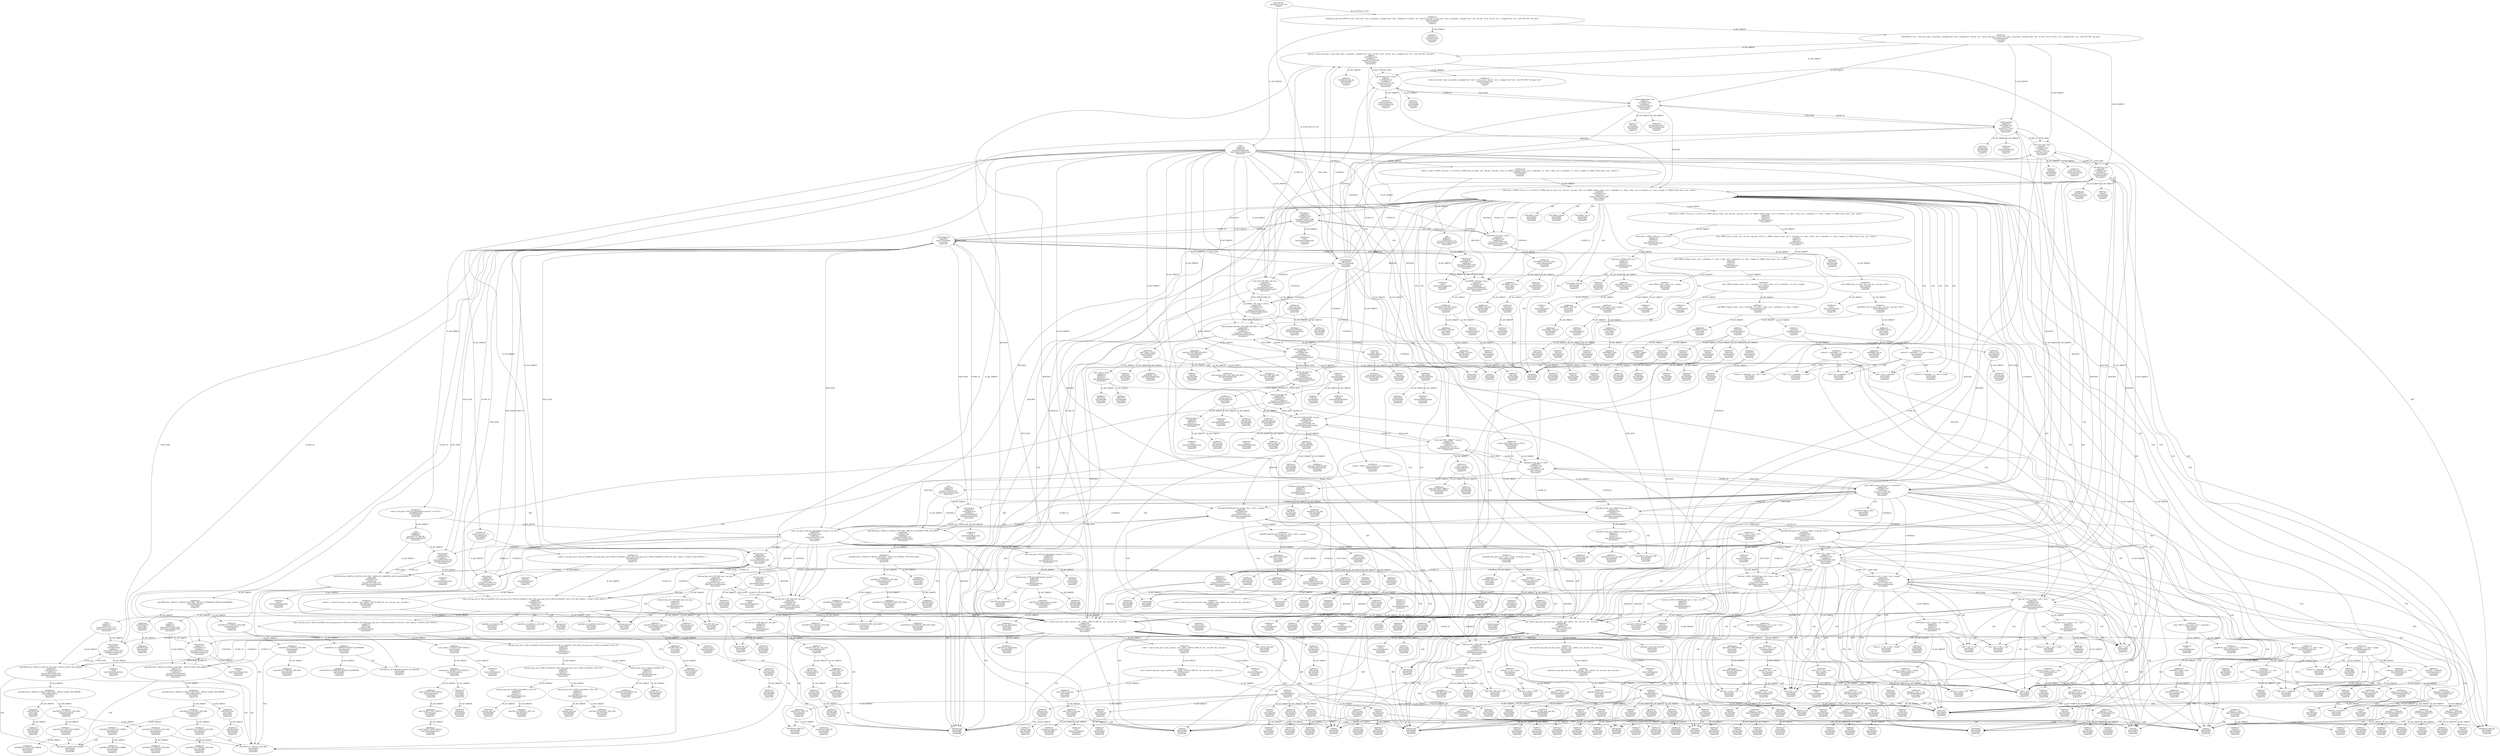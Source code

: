 digraph G {
  2 [ label="type:Function
name:pkcs12_gen_mac
nodeid:2
" type="Function" name="pkcs12_gen_mac" nodeid="2" ];
  3 [ label="childNum:0
code:pkcs12_gen_mac (PKCS12 * p12 , const char * pass , int passlen , unsigned char * mac , unsigned int * maclen , int ( * pkcs12_key_gen ) ( const char * pass , int passlen , unsigned char * salt , int slen , int id , int iter , int n , unsigned char * out , const EVP_MD * md_type ))
type:FunctionDef
functionId:2
nodeid:3
" childNum="0" code="pkcs12_gen_mac (PKCS12 * p12 , const char * pass , int passlen , unsigned char * mac , unsigned int * maclen , int ( * pkcs12_key_gen ) ( const char * pass , int passlen , unsigned char * salt , int slen , int id , int iter , int n , unsigned char * out , const EVP_MD * md_type ))" type="FunctionDef" functionId="2" nodeid="3" ];
  4 [ label="childNum:2
code:PKCS12 * p12 , const char * pass , int passlen , unsigned char * mac , unsigned int * maclen , int ( * pkcs12_key_gen ) ( const char * pass , int passlen , unsigned char * salt , int slen , int id , int iter , int n , unsigned char * out , const EVP_MD * md_type )
type:ParameterList
functionId:2
nodeid:4
" childNum="2" code="PKCS12 * p12 , const char * pass , int passlen , unsigned char * mac , unsigned int * maclen , int ( * pkcs12_key_gen ) ( const char * pass , int passlen , unsigned char * salt , int slen , int id , int iter , int n , unsigned char * out , const EVP_MD * md_type )" type="ParameterList" functionId="2" nodeid="4" ];
  5 [ label="code:int ( * pkcs12_key_gen ) ( const char * pass , int passlen , unsigned char * salt , int slen , int id , int iter , int n , unsigned char * out , const EVP_MD * md_type )
nodeid:5
isCFGNode:True
childNum:5
location:3:26:164:506
type:Parameter
functionId:2
" code="int ( * pkcs12_key_gen ) ( const char * pass , int passlen , unsigned char * salt , int slen , int id , int iter , int n , unsigned char * out , const EVP_MD * md_type )" nodeid="5" isCFGNode="True" childNum="5" location="3:26:164:506" type="Parameter" functionId="2" ];
  6 [ label="childNum:1
code:pkcs12_key_gen
type:Identifier
functionId:2
nodeid:6
" childNum="1" code="pkcs12_key_gen" type="Identifier" functionId="2" nodeid="6" ];
  7 [ label="childNum:0
code:(( const char * pass , int passlen , unsigned char * salt , int slen , int id , int iter , int n , unsigned char * out , const EVP_MD * md_type ) int) *
type:ParameterType
functionId:2
nodeid:7
" childNum="0" code="(( const char * pass , int passlen , unsigned char * salt , int slen , int id , int iter , int n , unsigned char * out , const EVP_MD * md_type ) int) *" type="ParameterType" functionId="2" nodeid="7" ];
  8 [ label="code:unsigned int * maclen
nodeid:8
isCFGNode:True
childNum:4
location:2:46:116:135
type:Parameter
functionId:2
" code="unsigned int * maclen" nodeid="8" isCFGNode="True" childNum="4" location="2:46:116:135" type="Parameter" functionId="2" ];
  9 [ label="childNum:1
code:maclen
type:Identifier
functionId:2
nodeid:9
" childNum="1" code="maclen" type="Identifier" functionId="2" nodeid="9" ];
  10 [ label="childNum:0
code:unsigned int *
type:ParameterType
functionId:2
nodeid:10
" childNum="0" code="unsigned int *" type="ParameterType" functionId="2" nodeid="10" ];
  11 [ label="code:unsigned char * mac
nodeid:11
isCFGNode:True
childNum:3
location:2:26:96:113
type:Parameter
functionId:2
" code="unsigned char * mac" nodeid="11" isCFGNode="True" childNum="3" location="2:26:96:113" type="Parameter" functionId="2" ];
  12 [ label="childNum:1
code:mac
type:Identifier
functionId:2
nodeid:12
" childNum="1" code="mac" type="Identifier" functionId="2" nodeid="12" ];
  13 [ label="childNum:0
code:unsigned char *
type:ParameterType
functionId:2
nodeid:13
" childNum="0" code="unsigned char *" type="ParameterType" functionId="2" nodeid="13" ];
  14 [ label="code:int passlen
nodeid:14
isCFGNode:True
childNum:2
location:1:57:57:67
type:Parameter
functionId:2
" code="int passlen" nodeid="14" isCFGNode="True" childNum="2" location="1:57:57:67" type="Parameter" functionId="2" ];
  15 [ label="childNum:1
code:passlen
type:Identifier
functionId:2
nodeid:15
" childNum="1" code="passlen" type="Identifier" functionId="2" nodeid="15" ];
  16 [ label="childNum:0
code:int
type:ParameterType
functionId:2
nodeid:16
" childNum="0" code="int" type="ParameterType" functionId="2" nodeid="16" ];
  17 [ label="code:const char * pass
nodeid:17
isCFGNode:True
childNum:1
location:1:39:39:54
type:Parameter
functionId:2
" code="const char * pass" nodeid="17" isCFGNode="True" childNum="1" location="1:39:39:54" type="Parameter" functionId="2" ];
  18 [ label="childNum:1
code:pass
type:Identifier
functionId:2
nodeid:18
" childNum="1" code="pass" type="Identifier" functionId="2" nodeid="18" ];
  19 [ label="childNum:0
code:const char *
type:ParameterType
functionId:2
nodeid:19
" childNum="0" code="const char *" type="ParameterType" functionId="2" nodeid="19" ];
  20 [ label="code:PKCS12 * p12
nodeid:20
isCFGNode:True
childNum:0
location:1:26:26:36
type:Parameter
functionId:2
" code="PKCS12 * p12" nodeid="20" isCFGNode="True" childNum="0" location="1:26:26:36" type="Parameter" functionId="2" ];
  21 [ label="childNum:1
code:p12
type:Identifier
functionId:2
nodeid:21
" childNum="1" code="p12" type="Identifier" functionId="2" nodeid="21" ];
  22 [ label="childNum:0
code:PKCS12 *
type:ParameterType
functionId:2
nodeid:22
" childNum="0" code="PKCS12 *" type="ParameterType" functionId="2" nodeid="22" ];
  23 [ label="childNum:1
code:static int
type:ReturnType
functionId:2
nodeid:23
" childNum="1" code="static int" type="ReturnType" functionId="2" nodeid="23" ];
  24 [ label="code:
nodeid:24
childNum:0
location:8:0:509:2582
type:CompoundStatement
functionId:2
" code="" nodeid="24" childNum="0" location="8:0:509:2582" type="CompoundStatement" functionId="2" ];
  25 [ label="code:return 1 ;
nodeid:25
isCFGNode:True
childNum:22
location:67:4:2572:2580
type:ReturnStatement
functionId:2
" code="return 1 ;" nodeid="25" isCFGNode="True" childNum="22" location="67:4:2572:2580" type="ReturnStatement" functionId="2" ];
  26 [ label="childNum:0
code:1
type:PrimaryExpression
functionId:2
nodeid:26
" childNum="0" code="1" type="PrimaryExpression" functionId="2" nodeid="26" ];
  27 [ label="code:HMAC_CTX_free ( hmac )
nodeid:27
isCFGNode:True
childNum:21
location:66:4:2547:2566
type:ExpressionStatement
functionId:2
" code="HMAC_CTX_free ( hmac )" nodeid="27" isCFGNode="True" childNum="21" location="66:4:2547:2566" type="ExpressionStatement" functionId="2" ];
  28 [ label="childNum:0
code:HMAC_CTX_free ( hmac )
type:CallExpression
functionId:2
nodeid:28
" childNum="0" code="HMAC_CTX_free ( hmac )" type="CallExpression" functionId="2" nodeid="28" ];
  29 [ label="childNum:1
code:hmac
type:ArgumentList
functionId:2
nodeid:29
" childNum="1" code="hmac" type="ArgumentList" functionId="2" nodeid="29" ];
  30 [ label="childNum:0
code:hmac
type:Argument
functionId:2
nodeid:30
" childNum="0" code="hmac" type="Argument" functionId="2" nodeid="30" ];
  31 [ label="childNum:0
code:hmac
type:Identifier
functionId:2
nodeid:31
" childNum="0" code="hmac" type="Identifier" functionId="2" nodeid="31" ];
  32 [ label="childNum:0
code:HMAC_CTX_free
type:Callee
functionId:2
nodeid:32
" childNum="0" code="HMAC_CTX_free" type="Callee" functionId="2" nodeid="32" ];
  33 [ label="childNum:0
code:HMAC_CTX_free
type:Identifier
functionId:2
nodeid:33
" childNum="0" code="HMAC_CTX_free" type="Identifier" functionId="2" nodeid="33" ];
  34 [ label="childNum:20
code:if ( ( hmac = HMAC_CTX_new ( ) ) == NULL || ! HMAC_Init_ex ( hmac , key , md_size , md_type , NULL ) || ! HMAC_Update ( hmac , p12 -> authsafes -> d . data -> data , p12 -> authsafes -> d . data -> length ) || ! HMAC_Final ( hmac , mac , maclen ) )
type:IfStatement
functionId:2
nodeid:34
" childNum="20" code="if ( ( hmac = HMAC_CTX_new ( ) ) == NULL || ! HMAC_Init_ex ( hmac , key , md_size , md_type , NULL ) || ! HMAC_Update ( hmac , p12 -> authsafes -> d . data -> data , p12 -> authsafes -> d . data -> length ) || ! HMAC_Final ( hmac , mac , maclen ) )" type="IfStatement" functionId="2" nodeid="34" ];
  35 [ label="code:
nodeid:35
childNum:1
location:55:43:1978:1978
type:CompoundStatement
functionId:2
" code="" nodeid="35" childNum="1" location="55:43:1978:1978" type="CompoundStatement" functionId="2" ];
  36 [ label="code:return 0 ;
nodeid:36
isCFGNode:True
childNum:1
location:64:8:2527:2535
type:ReturnStatement
functionId:2
" code="return 0 ;" nodeid="36" isCFGNode="True" childNum="1" location="64:8:2527:2535" type="ReturnStatement" functionId="2" ];
  37 [ label="childNum:0
code:0
type:PrimaryExpression
functionId:2
nodeid:37
" childNum="0" code="0" type="PrimaryExpression" functionId="2" nodeid="37" ];
  38 [ label="code:HMAC_CTX_free ( hmac )
nodeid:38
isCFGNode:True
childNum:0
location:63:8:2498:2517
type:ExpressionStatement
functionId:2
" code="HMAC_CTX_free ( hmac )" nodeid="38" isCFGNode="True" childNum="0" location="63:8:2498:2517" type="ExpressionStatement" functionId="2" ];
  39 [ label="childNum:0
code:HMAC_CTX_free ( hmac )
type:CallExpression
functionId:2
nodeid:39
" childNum="0" code="HMAC_CTX_free ( hmac )" type="CallExpression" functionId="2" nodeid="39" ];
  40 [ label="childNum:1
code:hmac
type:ArgumentList
functionId:2
nodeid:40
" childNum="1" code="hmac" type="ArgumentList" functionId="2" nodeid="40" ];
  41 [ label="childNum:0
code:hmac
type:Argument
functionId:2
nodeid:41
" childNum="0" code="hmac" type="Argument" functionId="2" nodeid="41" ];
  42 [ label="childNum:0
code:hmac
type:Identifier
functionId:2
nodeid:42
" childNum="0" code="hmac" type="Identifier" functionId="2" nodeid="42" ];
  43 [ label="childNum:0
code:HMAC_CTX_free
type:Callee
functionId:2
nodeid:43
" childNum="0" code="HMAC_CTX_free" type="Callee" functionId="2" nodeid="43" ];
  44 [ label="childNum:0
code:HMAC_CTX_free
type:Identifier
functionId:2
nodeid:44
" childNum="0" code="HMAC_CTX_free" type="Identifier" functionId="2" nodeid="44" ];
  45 [ label="code:( hmac = HMAC_CTX_new ( ) ) == NULL || ! HMAC_Init_ex ( hmac , key , md_size , md_type , NULL ) || ! HMAC_Update ( hmac , p12 -> authsafes -> d . data -> data , p12 -> authsafes -> d . data -> length ) || ! HMAC_Final ( hmac , mac , maclen )
nodeid:45
isCFGNode:True
childNum:0
location:58:8:2237:2485
type:Condition
functionId:2
" code="( hmac = HMAC_CTX_new ( ) ) == NULL || ! HMAC_Init_ex ( hmac , key , md_size , md_type , NULL ) || ! HMAC_Update ( hmac , p12 -> authsafes -> d . data -> data , p12 -> authsafes -> d . data -> length ) || ! HMAC_Final ( hmac , mac , maclen )" nodeid="45" isCFGNode="True" childNum="0" location="58:8:2237:2485" type="Condition" functionId="2" ];
  46 [ label="code:( hmac = HMAC_CTX_new ( ) ) == NULL || ! HMAC_Init_ex ( hmac , key , md_size , md_type , NULL ) || ! HMAC_Update ( hmac , p12 -> authsafes -> d . data -> data , p12 -> authsafes -> d . data -> length ) || ! HMAC_Final ( hmac , mac , maclen )
nodeid:46
childNum:0
operator:||
type:OrExpression
functionId:2
" code="( hmac = HMAC_CTX_new ( ) ) == NULL || ! HMAC_Init_ex ( hmac , key , md_size , md_type , NULL ) || ! HMAC_Update ( hmac , p12 -> authsafes -> d . data -> data , p12 -> authsafes -> d . data -> length ) || ! HMAC_Final ( hmac , mac , maclen )" nodeid="46" childNum="0" operator="||" type="OrExpression" functionId="2" ];
  47 [ label="code:! HMAC_Init_ex ( hmac , key , md_size , md_type , NULL ) || ! HMAC_Update ( hmac , p12 -> authsafes -> d . data -> data , p12 -> authsafes -> d . data -> length ) || ! HMAC_Final ( hmac , mac , maclen )
nodeid:47
childNum:1
operator:||
type:OrExpression
functionId:2
" code="! HMAC_Init_ex ( hmac , key , md_size , md_type , NULL ) || ! HMAC_Update ( hmac , p12 -> authsafes -> d . data -> data , p12 -> authsafes -> d . data -> length ) || ! HMAC_Final ( hmac , mac , maclen )" nodeid="47" childNum="1" operator="||" type="OrExpression" functionId="2" ];
  48 [ label="code:! HMAC_Update ( hmac , p12 -> authsafes -> d . data -> data , p12 -> authsafes -> d . data -> length ) || ! HMAC_Final ( hmac , mac , maclen )
nodeid:48
childNum:1
operator:||
type:OrExpression
functionId:2
" code="! HMAC_Update ( hmac , p12 -> authsafes -> d . data -> data , p12 -> authsafes -> d . data -> length ) || ! HMAC_Final ( hmac , mac , maclen )" nodeid="48" childNum="1" operator="||" type="OrExpression" functionId="2" ];
  49 [ label="childNum:1
code:! HMAC_Final ( hmac , mac , maclen )
type:UnaryOp
functionId:2
nodeid:49
" childNum="1" code="! HMAC_Final ( hmac , mac , maclen )" type="UnaryOp" functionId="2" nodeid="49" ];
  50 [ label="childNum:1
code:HMAC_Final ( hmac , mac , maclen )
type:CallExpression
functionId:2
nodeid:50
" childNum="1" code="HMAC_Final ( hmac , mac , maclen )" type="CallExpression" functionId="2" nodeid="50" ];
  51 [ label="childNum:1
code:hmac
type:ArgumentList
functionId:2
nodeid:51
" childNum="1" code="hmac" type="ArgumentList" functionId="2" nodeid="51" ];
  52 [ label="childNum:2
code:maclen
type:Argument
functionId:2
nodeid:52
" childNum="2" code="maclen" type="Argument" functionId="2" nodeid="52" ];
  53 [ label="childNum:0
code:maclen
type:Identifier
functionId:2
nodeid:53
" childNum="0" code="maclen" type="Identifier" functionId="2" nodeid="53" ];
  54 [ label="childNum:1
code:mac
type:Argument
functionId:2
nodeid:54
" childNum="1" code="mac" type="Argument" functionId="2" nodeid="54" ];
  55 [ label="childNum:0
code:mac
type:Identifier
functionId:2
nodeid:55
" childNum="0" code="mac" type="Identifier" functionId="2" nodeid="55" ];
  56 [ label="childNum:0
code:hmac
type:Argument
functionId:2
nodeid:56
" childNum="0" code="hmac" type="Argument" functionId="2" nodeid="56" ];
  57 [ label="childNum:0
code:hmac
type:Identifier
functionId:2
nodeid:57
" childNum="0" code="hmac" type="Identifier" functionId="2" nodeid="57" ];
  58 [ label="childNum:0
code:HMAC_Final
type:Callee
functionId:2
nodeid:58
" childNum="0" code="HMAC_Final" type="Callee" functionId="2" nodeid="58" ];
  59 [ label="childNum:0
code:HMAC_Final
type:Identifier
functionId:2
nodeid:59
" childNum="0" code="HMAC_Final" type="Identifier" functionId="2" nodeid="59" ];
  60 [ label="childNum:0
code:!
type:UnaryOperator
functionId:2
nodeid:60
" childNum="0" code="!" type="UnaryOperator" functionId="2" nodeid="60" ];
  61 [ label="childNum:0
code:! HMAC_Update ( hmac , p12 -> authsafes -> d . data -> data , p12 -> authsafes -> d . data -> length )
type:UnaryOp
functionId:2
nodeid:61
" childNum="0" code="! HMAC_Update ( hmac , p12 -> authsafes -> d . data -> data , p12 -> authsafes -> d . data -> length )" type="UnaryOp" functionId="2" nodeid="61" ];
  62 [ label="childNum:1
code:HMAC_Update ( hmac , p12 -> authsafes -> d . data -> data , p12 -> authsafes -> d . data -> length )
type:CallExpression
functionId:2
nodeid:62
" childNum="1" code="HMAC_Update ( hmac , p12 -> authsafes -> d . data -> data , p12 -> authsafes -> d . data -> length )" type="CallExpression" functionId="2" nodeid="62" ];
  63 [ label="childNum:1
code:hmac
type:ArgumentList
functionId:2
nodeid:63
" childNum="1" code="hmac" type="ArgumentList" functionId="2" nodeid="63" ];
  64 [ label="childNum:2
code:p12 -> authsafes -> d . data -> length
type:Argument
functionId:2
nodeid:64
" childNum="2" code="p12 -> authsafes -> d . data -> length" type="Argument" functionId="2" nodeid="64" ];
  65 [ label="childNum:0
code:p12 -> authsafes -> d . data -> length
type:PtrMemberAccess
functionId:2
nodeid:65
" childNum="0" code="p12 -> authsafes -> d . data -> length" type="PtrMemberAccess" functionId="2" nodeid="65" ];
  66 [ label="childNum:1
code:length
type:Identifier
functionId:2
nodeid:66
" childNum="1" code="length" type="Identifier" functionId="2" nodeid="66" ];
  67 [ label="childNum:0
code:p12 -> authsafes -> d . data
type:MemberAccess
functionId:2
nodeid:67
" childNum="0" code="p12 -> authsafes -> d . data" type="MemberAccess" functionId="2" nodeid="67" ];
  68 [ label="childNum:1
code:data
type:Identifier
functionId:2
nodeid:68
" childNum="1" code="data" type="Identifier" functionId="2" nodeid="68" ];
  69 [ label="childNum:0
code:p12 -> authsafes -> d
type:PtrMemberAccess
functionId:2
nodeid:69
" childNum="0" code="p12 -> authsafes -> d" type="PtrMemberAccess" functionId="2" nodeid="69" ];
  70 [ label="childNum:1
code:d
type:Identifier
functionId:2
nodeid:70
" childNum="1" code="d" type="Identifier" functionId="2" nodeid="70" ];
  71 [ label="childNum:0
code:p12 -> authsafes
type:PtrMemberAccess
functionId:2
nodeid:71
" childNum="0" code="p12 -> authsafes" type="PtrMemberAccess" functionId="2" nodeid="71" ];
  72 [ label="childNum:1
code:authsafes
type:Identifier
functionId:2
nodeid:72
" childNum="1" code="authsafes" type="Identifier" functionId="2" nodeid="72" ];
  73 [ label="childNum:0
code:p12
type:Identifier
functionId:2
nodeid:73
" childNum="0" code="p12" type="Identifier" functionId="2" nodeid="73" ];
  74 [ label="childNum:1
code:p12 -> authsafes -> d . data -> data
type:Argument
functionId:2
nodeid:74
" childNum="1" code="p12 -> authsafes -> d . data -> data" type="Argument" functionId="2" nodeid="74" ];
  75 [ label="childNum:0
code:p12 -> authsafes -> d . data -> data
type:PtrMemberAccess
functionId:2
nodeid:75
" childNum="0" code="p12 -> authsafes -> d . data -> data" type="PtrMemberAccess" functionId="2" nodeid="75" ];
  76 [ label="childNum:1
code:data
type:Identifier
functionId:2
nodeid:76
" childNum="1" code="data" type="Identifier" functionId="2" nodeid="76" ];
  77 [ label="childNum:0
code:p12 -> authsafes -> d . data
type:MemberAccess
functionId:2
nodeid:77
" childNum="0" code="p12 -> authsafes -> d . data" type="MemberAccess" functionId="2" nodeid="77" ];
  78 [ label="childNum:1
code:data
type:Identifier
functionId:2
nodeid:78
" childNum="1" code="data" type="Identifier" functionId="2" nodeid="78" ];
  79 [ label="childNum:0
code:p12 -> authsafes -> d
type:PtrMemberAccess
functionId:2
nodeid:79
" childNum="0" code="p12 -> authsafes -> d" type="PtrMemberAccess" functionId="2" nodeid="79" ];
  80 [ label="childNum:1
code:d
type:Identifier
functionId:2
nodeid:80
" childNum="1" code="d" type="Identifier" functionId="2" nodeid="80" ];
  81 [ label="childNum:0
code:p12 -> authsafes
type:PtrMemberAccess
functionId:2
nodeid:81
" childNum="0" code="p12 -> authsafes" type="PtrMemberAccess" functionId="2" nodeid="81" ];
  82 [ label="childNum:1
code:authsafes
type:Identifier
functionId:2
nodeid:82
" childNum="1" code="authsafes" type="Identifier" functionId="2" nodeid="82" ];
  83 [ label="childNum:0
code:p12
type:Identifier
functionId:2
nodeid:83
" childNum="0" code="p12" type="Identifier" functionId="2" nodeid="83" ];
  84 [ label="childNum:0
code:hmac
type:Argument
functionId:2
nodeid:84
" childNum="0" code="hmac" type="Argument" functionId="2" nodeid="84" ];
  85 [ label="childNum:0
code:hmac
type:Identifier
functionId:2
nodeid:85
" childNum="0" code="hmac" type="Identifier" functionId="2" nodeid="85" ];
  86 [ label="childNum:0
code:HMAC_Update
type:Callee
functionId:2
nodeid:86
" childNum="0" code="HMAC_Update" type="Callee" functionId="2" nodeid="86" ];
  87 [ label="childNum:0
code:HMAC_Update
type:Identifier
functionId:2
nodeid:87
" childNum="0" code="HMAC_Update" type="Identifier" functionId="2" nodeid="87" ];
  88 [ label="childNum:0
code:!
type:UnaryOperator
functionId:2
nodeid:88
" childNum="0" code="!" type="UnaryOperator" functionId="2" nodeid="88" ];
  89 [ label="childNum:0
code:! HMAC_Init_ex ( hmac , key , md_size , md_type , NULL )
type:UnaryOp
functionId:2
nodeid:89
" childNum="0" code="! HMAC_Init_ex ( hmac , key , md_size , md_type , NULL )" type="UnaryOp" functionId="2" nodeid="89" ];
  90 [ label="childNum:1
code:HMAC_Init_ex ( hmac , key , md_size , md_type , NULL )
type:CallExpression
functionId:2
nodeid:90
" childNum="1" code="HMAC_Init_ex ( hmac , key , md_size , md_type , NULL )" type="CallExpression" functionId="2" nodeid="90" ];
  91 [ label="childNum:1
code:hmac
type:ArgumentList
functionId:2
nodeid:91
" childNum="1" code="hmac" type="ArgumentList" functionId="2" nodeid="91" ];
  92 [ label="childNum:4
code:NULL
type:Argument
functionId:2
nodeid:92
" childNum="4" code="NULL" type="Argument" functionId="2" nodeid="92" ];
  93 [ label="childNum:0
code:NULL
type:Identifier
functionId:2
nodeid:93
" childNum="0" code="NULL" type="Identifier" functionId="2" nodeid="93" ];
  94 [ label="childNum:3
code:md_type
type:Argument
functionId:2
nodeid:94
" childNum="3" code="md_type" type="Argument" functionId="2" nodeid="94" ];
  95 [ label="childNum:0
code:md_type
type:Identifier
functionId:2
nodeid:95
" childNum="0" code="md_type" type="Identifier" functionId="2" nodeid="95" ];
  96 [ label="childNum:2
code:md_size
type:Argument
functionId:2
nodeid:96
" childNum="2" code="md_size" type="Argument" functionId="2" nodeid="96" ];
  97 [ label="childNum:0
code:md_size
type:Identifier
functionId:2
nodeid:97
" childNum="0" code="md_size" type="Identifier" functionId="2" nodeid="97" ];
  98 [ label="childNum:1
code:key
type:Argument
functionId:2
nodeid:98
" childNum="1" code="key" type="Argument" functionId="2" nodeid="98" ];
  99 [ label="childNum:0
code:key
type:Identifier
functionId:2
nodeid:99
" childNum="0" code="key" type="Identifier" functionId="2" nodeid="99" ];
  100 [ label="childNum:0
code:hmac
type:Argument
functionId:2
nodeid:100
" childNum="0" code="hmac" type="Argument" functionId="2" nodeid="100" ];
  101 [ label="childNum:0
code:hmac
type:Identifier
functionId:2
nodeid:101
" childNum="0" code="hmac" type="Identifier" functionId="2" nodeid="101" ];
  102 [ label="childNum:0
code:HMAC_Init_ex
type:Callee
functionId:2
nodeid:102
" childNum="0" code="HMAC_Init_ex" type="Callee" functionId="2" nodeid="102" ];
  103 [ label="childNum:0
code:HMAC_Init_ex
type:Identifier
functionId:2
nodeid:103
" childNum="0" code="HMAC_Init_ex" type="Identifier" functionId="2" nodeid="103" ];
  104 [ label="childNum:0
code:!
type:UnaryOperator
functionId:2
nodeid:104
" childNum="0" code="!" type="UnaryOperator" functionId="2" nodeid="104" ];
  105 [ label="code:( hmac = HMAC_CTX_new ( ) ) == NULL
nodeid:105
childNum:0
operator:==
type:EqualityExpression
functionId:2
" code="( hmac = HMAC_CTX_new ( ) ) == NULL" nodeid="105" childNum="0" operator="==" type="EqualityExpression" functionId="2" ];
  106 [ label="childNum:1
code:NULL
type:Identifier
functionId:2
nodeid:106
" childNum="1" code="NULL" type="Identifier" functionId="2" nodeid="106" ];
  107 [ label="code:hmac = HMAC_CTX_new ( )
nodeid:107
childNum:0
operator:=
type:AssignmentExpr
functionId:2
" code="hmac = HMAC_CTX_new ( )" nodeid="107" childNum="0" operator="=" type="AssignmentExpr" functionId="2" ];
  108 [ label="childNum:1
code:HMAC_CTX_new ( )
type:CallExpression
functionId:2
nodeid:108
" childNum="1" code="HMAC_CTX_new ( )" type="CallExpression" functionId="2" nodeid="108" ];
  109 [ label="childNum:1
code:
type:ArgumentList
functionId:2
nodeid:109
" childNum="1" code="" type="ArgumentList" functionId="2" nodeid="109" ];
  110 [ label="childNum:0
code:HMAC_CTX_new
type:Callee
functionId:2
nodeid:110
" childNum="0" code="HMAC_CTX_new" type="Callee" functionId="2" nodeid="110" ];
  111 [ label="childNum:0
code:HMAC_CTX_new
type:Identifier
functionId:2
nodeid:111
" childNum="0" code="HMAC_CTX_new" type="Identifier" functionId="2" nodeid="111" ];
  112 [ label="childNum:0
code:hmac
type:Identifier
functionId:2
nodeid:112
" childNum="0" code="hmac" type="Identifier" functionId="2" nodeid="112" ];
  113 [ label="childNum:19
code:if ( ( md_type_nid == NID_id_GostR3411_94 || md_type_nid == NID_id_GostR3411_2012_256 || md_type_nid == NID_id_GostR3411_2012_512 ) && ! getenv ( \"LEGACY_GOST_PKCS12\" ) )
type:IfStatement
functionId:2
nodeid:113
" childNum="19" code="if ( ( md_type_nid == NID_id_GostR3411_94 || md_type_nid == NID_id_GostR3411_2012_256 || md_type_nid == NID_id_GostR3411_2012_512 ) && ! getenv ( \"LEGACY_GOST_PKCS12\" ) )" type="IfStatement" functionId="2" nodeid="113" ];
  114 [ label="childNum:0
code:else
type:ElseStatement
functionId:2
nodeid:114
" childNum="0" code="else" type="ElseStatement" functionId="2" nodeid="114" ];
  115 [ label="childNum:0
code:if ( ! ( * pkcs12_key_gen ) ( pass , passlen , salt , saltlen , PKCS12_MAC_ID , iter , md_size , key , md_type ) )
type:IfStatement
functionId:2
nodeid:115
" childNum="0" code="if ( ! ( * pkcs12_key_gen ) ( pass , passlen , salt , saltlen , PKCS12_MAC_ID , iter , md_size , key , md_type ) )" type="IfStatement" functionId="2" nodeid="115" ];
  116 [ label="code:
nodeid:116
childNum:1
location:47:61:1625:1625
type:CompoundStatement
functionId:2
" code="" nodeid="116" childNum="1" location="47:61:1625:1625" type="CompoundStatement" functionId="2" ];
  117 [ label="code:return 0 ;
nodeid:117
isCFGNode:True
childNum:1
location:56:8:2213:2221
type:ReturnStatement
functionId:2
" code="return 0 ;" nodeid="117" isCFGNode="True" childNum="1" location="56:8:2213:2221" type="ReturnStatement" functionId="2" ];
  118 [ label="childNum:0
code:0
type:PrimaryExpression
functionId:2
nodeid:118
" childNum="0" code="0" type="PrimaryExpression" functionId="2" nodeid="118" ];
  119 [ label="code:PKCS12err ( PKCS12_F_PKCS12_GEN_MAC , PKCS12_R_KEY_GEN_ERROR )
nodeid:119
isCFGNode:True
childNum:0
location:55:8:2145:2203
type:ExpressionStatement
functionId:2
" code="PKCS12err ( PKCS12_F_PKCS12_GEN_MAC , PKCS12_R_KEY_GEN_ERROR )" nodeid="119" isCFGNode="True" childNum="0" location="55:8:2145:2203" type="ExpressionStatement" functionId="2" ];
  120 [ label="childNum:0
code:PKCS12err ( PKCS12_F_PKCS12_GEN_MAC , PKCS12_R_KEY_GEN_ERROR )
type:CallExpression
functionId:2
nodeid:120
" childNum="0" code="PKCS12err ( PKCS12_F_PKCS12_GEN_MAC , PKCS12_R_KEY_GEN_ERROR )" type="CallExpression" functionId="2" nodeid="120" ];
  121 [ label="childNum:1
code:PKCS12_F_PKCS12_GEN_MAC
type:ArgumentList
functionId:2
nodeid:121
" childNum="1" code="PKCS12_F_PKCS12_GEN_MAC" type="ArgumentList" functionId="2" nodeid="121" ];
  122 [ label="childNum:1
code:PKCS12_R_KEY_GEN_ERROR
type:Argument
functionId:2
nodeid:122
" childNum="1" code="PKCS12_R_KEY_GEN_ERROR" type="Argument" functionId="2" nodeid="122" ];
  123 [ label="childNum:0
code:PKCS12_R_KEY_GEN_ERROR
type:Identifier
functionId:2
nodeid:123
" childNum="0" code="PKCS12_R_KEY_GEN_ERROR" type="Identifier" functionId="2" nodeid="123" ];
  124 [ label="childNum:0
code:PKCS12_F_PKCS12_GEN_MAC
type:Argument
functionId:2
nodeid:124
" childNum="0" code="PKCS12_F_PKCS12_GEN_MAC" type="Argument" functionId="2" nodeid="124" ];
  125 [ label="childNum:0
code:PKCS12_F_PKCS12_GEN_MAC
type:Identifier
functionId:2
nodeid:125
" childNum="0" code="PKCS12_F_PKCS12_GEN_MAC" type="Identifier" functionId="2" nodeid="125" ];
  126 [ label="childNum:0
code:PKCS12err
type:Callee
functionId:2
nodeid:126
" childNum="0" code="PKCS12err" type="Callee" functionId="2" nodeid="126" ];
  127 [ label="childNum:0
code:PKCS12err
type:Identifier
functionId:2
nodeid:127
" childNum="0" code="PKCS12err" type="Identifier" functionId="2" nodeid="127" ];
  128 [ label="code:! ( * pkcs12_key_gen ) ( pass , passlen , salt , saltlen , PKCS12_MAC_ID , iter , md_size , key , md_type )
nodeid:128
isCFGNode:True
childNum:0
location:53:12:2010:2132
type:Condition
functionId:2
" code="! ( * pkcs12_key_gen ) ( pass , passlen , salt , saltlen , PKCS12_MAC_ID , iter , md_size , key , md_type )" nodeid="128" isCFGNode="True" childNum="0" location="53:12:2010:2132" type="Condition" functionId="2" ];
  129 [ label="childNum:0
code:! ( * pkcs12_key_gen ) ( pass , passlen , salt , saltlen , PKCS12_MAC_ID , iter , md_size , key , md_type )
type:UnaryOp
functionId:2
nodeid:129
" childNum="0" code="! ( * pkcs12_key_gen ) ( pass , passlen , salt , saltlen , PKCS12_MAC_ID , iter , md_size , key , md_type )" type="UnaryOp" functionId="2" nodeid="129" ];
  130 [ label="childNum:1
code:( * pkcs12_key_gen ) ( pass , passlen , salt , saltlen , PKCS12_MAC_ID , iter , md_size , key , md_type )
type:CallExpression
functionId:2
nodeid:130
" childNum="1" code="( * pkcs12_key_gen ) ( pass , passlen , salt , saltlen , PKCS12_MAC_ID , iter , md_size , key , md_type )" type="CallExpression" functionId="2" nodeid="130" ];
  131 [ label="childNum:1
code:pass
type:ArgumentList
functionId:2
nodeid:131
" childNum="1" code="pass" type="ArgumentList" functionId="2" nodeid="131" ];
  132 [ label="childNum:8
code:md_type
type:Argument
functionId:2
nodeid:132
" childNum="8" code="md_type" type="Argument" functionId="2" nodeid="132" ];
  133 [ label="childNum:0
code:md_type
type:Identifier
functionId:2
nodeid:133
" childNum="0" code="md_type" type="Identifier" functionId="2" nodeid="133" ];
  134 [ label="childNum:7
code:key
type:Argument
functionId:2
nodeid:134
" childNum="7" code="key" type="Argument" functionId="2" nodeid="134" ];
  135 [ label="childNum:0
code:key
type:Identifier
functionId:2
nodeid:135
" childNum="0" code="key" type="Identifier" functionId="2" nodeid="135" ];
  136 [ label="childNum:6
code:md_size
type:Argument
functionId:2
nodeid:136
" childNum="6" code="md_size" type="Argument" functionId="2" nodeid="136" ];
  137 [ label="childNum:0
code:md_size
type:Identifier
functionId:2
nodeid:137
" childNum="0" code="md_size" type="Identifier" functionId="2" nodeid="137" ];
  138 [ label="childNum:5
code:iter
type:Argument
functionId:2
nodeid:138
" childNum="5" code="iter" type="Argument" functionId="2" nodeid="138" ];
  139 [ label="childNum:0
code:iter
type:Identifier
functionId:2
nodeid:139
" childNum="0" code="iter" type="Identifier" functionId="2" nodeid="139" ];
  140 [ label="childNum:4
code:PKCS12_MAC_ID
type:Argument
functionId:2
nodeid:140
" childNum="4" code="PKCS12_MAC_ID" type="Argument" functionId="2" nodeid="140" ];
  141 [ label="childNum:0
code:PKCS12_MAC_ID
type:Identifier
functionId:2
nodeid:141
" childNum="0" code="PKCS12_MAC_ID" type="Identifier" functionId="2" nodeid="141" ];
  142 [ label="childNum:3
code:saltlen
type:Argument
functionId:2
nodeid:142
" childNum="3" code="saltlen" type="Argument" functionId="2" nodeid="142" ];
  143 [ label="childNum:0
code:saltlen
type:Identifier
functionId:2
nodeid:143
" childNum="0" code="saltlen" type="Identifier" functionId="2" nodeid="143" ];
  144 [ label="childNum:2
code:salt
type:Argument
functionId:2
nodeid:144
" childNum="2" code="salt" type="Argument" functionId="2" nodeid="144" ];
  145 [ label="childNum:0
code:salt
type:Identifier
functionId:2
nodeid:145
" childNum="0" code="salt" type="Identifier" functionId="2" nodeid="145" ];
  146 [ label="childNum:1
code:passlen
type:Argument
functionId:2
nodeid:146
" childNum="1" code="passlen" type="Argument" functionId="2" nodeid="146" ];
  147 [ label="childNum:0
code:passlen
type:Identifier
functionId:2
nodeid:147
" childNum="0" code="passlen" type="Identifier" functionId="2" nodeid="147" ];
  148 [ label="childNum:0
code:pass
type:Argument
functionId:2
nodeid:148
" childNum="0" code="pass" type="Argument" functionId="2" nodeid="148" ];
  149 [ label="childNum:0
code:pass
type:Identifier
functionId:2
nodeid:149
" childNum="0" code="pass" type="Identifier" functionId="2" nodeid="149" ];
  150 [ label="childNum:0
code:* pkcs12_key_gen
type:Callee
functionId:2
nodeid:150
" childNum="0" code="* pkcs12_key_gen" type="Callee" functionId="2" nodeid="150" ];
  151 [ label="childNum:0
code:* pkcs12_key_gen
type:UnaryOp
functionId:2
nodeid:151
" childNum="0" code="* pkcs12_key_gen" type="UnaryOp" functionId="2" nodeid="151" ];
  152 [ label="childNum:1
code:pkcs12_key_gen
type:Identifier
functionId:2
nodeid:152
" childNum="1" code="pkcs12_key_gen" type="Identifier" functionId="2" nodeid="152" ];
  153 [ label="childNum:0
code:*
type:UnaryOperator
functionId:2
nodeid:153
" childNum="0" code="*" type="UnaryOperator" functionId="2" nodeid="153" ];
  154 [ label="childNum:0
code:!
type:UnaryOperator
functionId:2
nodeid:154
" childNum="0" code="!" type="UnaryOperator" functionId="2" nodeid="154" ];
  155 [ label="code:
nodeid:155
childNum:1
location:38:42:1199:1199
type:CompoundStatement
functionId:2
" code="" nodeid="155" childNum="1" location="38:42:1199:1199" type="CompoundStatement" functionId="2" ];
  156 [ label="childNum:1
code:if ( ! pkcs12_gen_gost_mac_key ( pass , passlen , salt , saltlen , iter , md_size , key , md_type ) )
type:IfStatement
functionId:2
nodeid:156
" childNum="1" code="if ( ! pkcs12_gen_gost_mac_key ( pass , passlen , salt , saltlen , iter , md_size , key , md_type ) )" type="IfStatement" functionId="2" nodeid="156" ];
  157 [ label="code:
nodeid:157
childNum:1
location:41:61:1371:1371
type:CompoundStatement
functionId:2
" code="" nodeid="157" childNum="1" location="41:61:1371:1371" type="CompoundStatement" functionId="2" ];
  158 [ label="code:return 0 ;
nodeid:158
isCFGNode:True
childNum:1
location:50:12:1967:1975
type:ReturnStatement
functionId:2
" code="return 0 ;" nodeid="158" isCFGNode="True" childNum="1" location="50:12:1967:1975" type="ReturnStatement" functionId="2" ];
  159 [ label="childNum:0
code:0
type:PrimaryExpression
functionId:2
nodeid:159
" childNum="0" code="0" type="PrimaryExpression" functionId="2" nodeid="159" ];
  160 [ label="code:PKCS12err ( PKCS12_F_PKCS12_GEN_MAC , PKCS12_R_KEY_GEN_ERROR )
nodeid:160
isCFGNode:True
childNum:0
location:49:12:1895:1953
type:ExpressionStatement
functionId:2
" code="PKCS12err ( PKCS12_F_PKCS12_GEN_MAC , PKCS12_R_KEY_GEN_ERROR )" nodeid="160" isCFGNode="True" childNum="0" location="49:12:1895:1953" type="ExpressionStatement" functionId="2" ];
  161 [ label="childNum:0
code:PKCS12err ( PKCS12_F_PKCS12_GEN_MAC , PKCS12_R_KEY_GEN_ERROR )
type:CallExpression
functionId:2
nodeid:161
" childNum="0" code="PKCS12err ( PKCS12_F_PKCS12_GEN_MAC , PKCS12_R_KEY_GEN_ERROR )" type="CallExpression" functionId="2" nodeid="161" ];
  162 [ label="childNum:1
code:PKCS12_F_PKCS12_GEN_MAC
type:ArgumentList
functionId:2
nodeid:162
" childNum="1" code="PKCS12_F_PKCS12_GEN_MAC" type="ArgumentList" functionId="2" nodeid="162" ];
  163 [ label="childNum:1
code:PKCS12_R_KEY_GEN_ERROR
type:Argument
functionId:2
nodeid:163
" childNum="1" code="PKCS12_R_KEY_GEN_ERROR" type="Argument" functionId="2" nodeid="163" ];
  164 [ label="childNum:0
code:PKCS12_R_KEY_GEN_ERROR
type:Identifier
functionId:2
nodeid:164
" childNum="0" code="PKCS12_R_KEY_GEN_ERROR" type="Identifier" functionId="2" nodeid="164" ];
  165 [ label="childNum:0
code:PKCS12_F_PKCS12_GEN_MAC
type:Argument
functionId:2
nodeid:165
" childNum="0" code="PKCS12_F_PKCS12_GEN_MAC" type="Argument" functionId="2" nodeid="165" ];
  166 [ label="childNum:0
code:PKCS12_F_PKCS12_GEN_MAC
type:Identifier
functionId:2
nodeid:166
" childNum="0" code="PKCS12_F_PKCS12_GEN_MAC" type="Identifier" functionId="2" nodeid="166" ];
  167 [ label="childNum:0
code:PKCS12err
type:Callee
functionId:2
nodeid:167
" childNum="0" code="PKCS12err" type="Callee" functionId="2" nodeid="167" ];
  168 [ label="childNum:0
code:PKCS12err
type:Identifier
functionId:2
nodeid:168
" childNum="0" code="PKCS12err" type="Identifier" functionId="2" nodeid="168" ];
  169 [ label="code:! pkcs12_gen_gost_mac_key ( pass , passlen , salt , saltlen , iter , md_size , key , md_type )
nodeid:169
isCFGNode:True
childNum:0
location:47:12:1759:1878
type:Condition
functionId:2
" code="! pkcs12_gen_gost_mac_key ( pass , passlen , salt , saltlen , iter , md_size , key , md_type )" nodeid="169" isCFGNode="True" childNum="0" location="47:12:1759:1878" type="Condition" functionId="2" ];
  170 [ label="childNum:0
code:! pkcs12_gen_gost_mac_key ( pass , passlen , salt , saltlen , iter , md_size , key , md_type )
type:UnaryOp
functionId:2
nodeid:170
" childNum="0" code="! pkcs12_gen_gost_mac_key ( pass , passlen , salt , saltlen , iter , md_size , key , md_type )" type="UnaryOp" functionId="2" nodeid="170" ];
  171 [ label="childNum:1
code:pkcs12_gen_gost_mac_key ( pass , passlen , salt , saltlen , iter , md_size , key , md_type )
type:CallExpression
functionId:2
nodeid:171
" childNum="1" code="pkcs12_gen_gost_mac_key ( pass , passlen , salt , saltlen , iter , md_size , key , md_type )" type="CallExpression" functionId="2" nodeid="171" ];
  172 [ label="childNum:1
code:pass
type:ArgumentList
functionId:2
nodeid:172
" childNum="1" code="pass" type="ArgumentList" functionId="2" nodeid="172" ];
  173 [ label="childNum:7
code:md_type
type:Argument
functionId:2
nodeid:173
" childNum="7" code="md_type" type="Argument" functionId="2" nodeid="173" ];
  174 [ label="childNum:0
code:md_type
type:Identifier
functionId:2
nodeid:174
" childNum="0" code="md_type" type="Identifier" functionId="2" nodeid="174" ];
  175 [ label="childNum:6
code:key
type:Argument
functionId:2
nodeid:175
" childNum="6" code="key" type="Argument" functionId="2" nodeid="175" ];
  176 [ label="childNum:0
code:key
type:Identifier
functionId:2
nodeid:176
" childNum="0" code="key" type="Identifier" functionId="2" nodeid="176" ];
  177 [ label="childNum:5
code:md_size
type:Argument
functionId:2
nodeid:177
" childNum="5" code="md_size" type="Argument" functionId="2" nodeid="177" ];
  178 [ label="childNum:0
code:md_size
type:Identifier
functionId:2
nodeid:178
" childNum="0" code="md_size" type="Identifier" functionId="2" nodeid="178" ];
  179 [ label="childNum:4
code:iter
type:Argument
functionId:2
nodeid:179
" childNum="4" code="iter" type="Argument" functionId="2" nodeid="179" ];
  180 [ label="childNum:0
code:iter
type:Identifier
functionId:2
nodeid:180
" childNum="0" code="iter" type="Identifier" functionId="2" nodeid="180" ];
  181 [ label="childNum:3
code:saltlen
type:Argument
functionId:2
nodeid:181
" childNum="3" code="saltlen" type="Argument" functionId="2" nodeid="181" ];
  182 [ label="childNum:0
code:saltlen
type:Identifier
functionId:2
nodeid:182
" childNum="0" code="saltlen" type="Identifier" functionId="2" nodeid="182" ];
  183 [ label="childNum:2
code:salt
type:Argument
functionId:2
nodeid:183
" childNum="2" code="salt" type="Argument" functionId="2" nodeid="183" ];
  184 [ label="childNum:0
code:salt
type:Identifier
functionId:2
nodeid:184
" childNum="0" code="salt" type="Identifier" functionId="2" nodeid="184" ];
  185 [ label="childNum:1
code:passlen
type:Argument
functionId:2
nodeid:185
" childNum="1" code="passlen" type="Argument" functionId="2" nodeid="185" ];
  186 [ label="childNum:0
code:passlen
type:Identifier
functionId:2
nodeid:186
" childNum="0" code="passlen" type="Identifier" functionId="2" nodeid="186" ];
  187 [ label="childNum:0
code:pass
type:Argument
functionId:2
nodeid:187
" childNum="0" code="pass" type="Argument" functionId="2" nodeid="187" ];
  188 [ label="childNum:0
code:pass
type:Identifier
functionId:2
nodeid:188
" childNum="0" code="pass" type="Identifier" functionId="2" nodeid="188" ];
  189 [ label="childNum:0
code:pkcs12_gen_gost_mac_key
type:Callee
functionId:2
nodeid:189
" childNum="0" code="pkcs12_gen_gost_mac_key" type="Callee" functionId="2" nodeid="189" ];
  190 [ label="childNum:0
code:pkcs12_gen_gost_mac_key
type:Identifier
functionId:2
nodeid:190
" childNum="0" code="pkcs12_gen_gost_mac_key" type="Identifier" functionId="2" nodeid="190" ];
  191 [ label="childNum:0
code:!
type:UnaryOperator
functionId:2
nodeid:191
" childNum="0" code="!" type="UnaryOperator" functionId="2" nodeid="191" ];
  192 [ label="code:md_size = TK26_MAC_KEY_LEN
nodeid:192
isCFGNode:True
childNum:0
location:46:8:1719:1745
type:ExpressionStatement
functionId:2
" code="md_size = TK26_MAC_KEY_LEN" nodeid="192" isCFGNode="True" childNum="0" location="46:8:1719:1745" type="ExpressionStatement" functionId="2" ];
  193 [ label="code:md_size = TK26_MAC_KEY_LEN
nodeid:193
childNum:0
operator:=
type:AssignmentExpr
functionId:2
" code="md_size = TK26_MAC_KEY_LEN" nodeid="193" childNum="0" operator="=" type="AssignmentExpr" functionId="2" ];
  194 [ label="childNum:1
code:TK26_MAC_KEY_LEN
type:Identifier
functionId:2
nodeid:194
" childNum="1" code="TK26_MAC_KEY_LEN" type="Identifier" functionId="2" nodeid="194" ];
  195 [ label="childNum:0
code:md_size
type:Identifier
functionId:2
nodeid:195
" childNum="0" code="md_size" type="Identifier" functionId="2" nodeid="195" ];
  196 [ label="code:( md_type_nid == NID_id_GostR3411_94 || md_type_nid == NID_id_GostR3411_2012_256 || md_type_nid == NID_id_GostR3411_2012_512 ) && ! getenv ( \"LEGACY_GOST_PKCS12\" )
nodeid:196
isCFGNode:True
childNum:0
location:42:8:1524:1706
type:Condition
functionId:2
" code="( md_type_nid == NID_id_GostR3411_94 || md_type_nid == NID_id_GostR3411_2012_256 || md_type_nid == NID_id_GostR3411_2012_512 ) && ! getenv ( \"LEGACY_GOST_PKCS12\" )" nodeid="196" isCFGNode="True" childNum="0" location="42:8:1524:1706" type="Condition" functionId="2" ];
  197 [ label="code:( md_type_nid == NID_id_GostR3411_94 || md_type_nid == NID_id_GostR3411_2012_256 || md_type_nid == NID_id_GostR3411_2012_512 ) && ! getenv ( \"LEGACY_GOST_PKCS12\" )
nodeid:197
childNum:0
operator:&&
type:AndExpression
functionId:2
" code="( md_type_nid == NID_id_GostR3411_94 || md_type_nid == NID_id_GostR3411_2012_256 || md_type_nid == NID_id_GostR3411_2012_512 ) && ! getenv ( \"LEGACY_GOST_PKCS12\" )" nodeid="197" childNum="0" operator="&&" type="AndExpression" functionId="2" ];
  198 [ label="childNum:1
code:! getenv ( \"LEGACY_GOST_PKCS12\" )
type:UnaryOp
functionId:2
nodeid:198
" childNum="1" code="! getenv ( \"LEGACY_GOST_PKCS12\" )" type="UnaryOp" functionId="2" nodeid="198" ];
  199 [ label="childNum:1
code:getenv ( \"LEGACY_GOST_PKCS12\" )
type:CallExpression
functionId:2
nodeid:199
" childNum="1" code="getenv ( \"LEGACY_GOST_PKCS12\" )" type="CallExpression" functionId="2" nodeid="199" ];
  200 [ label="childNum:1
code:\"LEGACY_GOST_PKCS12\"
type:ArgumentList
functionId:2
nodeid:200
" childNum="1" code="\"LEGACY_GOST_PKCS12\"" type="ArgumentList" functionId="2" nodeid="200" ];
  201 [ label="childNum:0
code:\"LEGACY_GOST_PKCS12\"
type:Argument
functionId:2
nodeid:201
" childNum="0" code="\"LEGACY_GOST_PKCS12\"" type="Argument" functionId="2" nodeid="201" ];
  202 [ label="childNum:0
code:\"LEGACY_GOST_PKCS12\"
type:PrimaryExpression
functionId:2
nodeid:202
" childNum="0" code="\"LEGACY_GOST_PKCS12\"" type="PrimaryExpression" functionId="2" nodeid="202" ];
  203 [ label="childNum:0
code:getenv
type:Callee
functionId:2
nodeid:203
" childNum="0" code="getenv" type="Callee" functionId="2" nodeid="203" ];
  204 [ label="childNum:0
code:getenv
type:Identifier
functionId:2
nodeid:204
" childNum="0" code="getenv" type="Identifier" functionId="2" nodeid="204" ];
  205 [ label="childNum:0
code:!
type:UnaryOperator
functionId:2
nodeid:205
" childNum="0" code="!" type="UnaryOperator" functionId="2" nodeid="205" ];
  206 [ label="code:md_type_nid == NID_id_GostR3411_94 || md_type_nid == NID_id_GostR3411_2012_256 || md_type_nid == NID_id_GostR3411_2012_512
nodeid:206
childNum:0
operator:||
type:OrExpression
functionId:2
" code="md_type_nid == NID_id_GostR3411_94 || md_type_nid == NID_id_GostR3411_2012_256 || md_type_nid == NID_id_GostR3411_2012_512" nodeid="206" childNum="0" operator="||" type="OrExpression" functionId="2" ];
  207 [ label="code:md_type_nid == NID_id_GostR3411_2012_256 || md_type_nid == NID_id_GostR3411_2012_512
nodeid:207
childNum:1
operator:||
type:OrExpression
functionId:2
" code="md_type_nid == NID_id_GostR3411_2012_256 || md_type_nid == NID_id_GostR3411_2012_512" nodeid="207" childNum="1" operator="||" type="OrExpression" functionId="2" ];
  208 [ label="code:md_type_nid == NID_id_GostR3411_2012_512
nodeid:208
childNum:1
operator:==
type:EqualityExpression
functionId:2
" code="md_type_nid == NID_id_GostR3411_2012_512" nodeid="208" childNum="1" operator="==" type="EqualityExpression" functionId="2" ];
  209 [ label="childNum:1
code:NID_id_GostR3411_2012_512
type:Identifier
functionId:2
nodeid:209
" childNum="1" code="NID_id_GostR3411_2012_512" type="Identifier" functionId="2" nodeid="209" ];
  210 [ label="childNum:0
code:md_type_nid
type:Identifier
functionId:2
nodeid:210
" childNum="0" code="md_type_nid" type="Identifier" functionId="2" nodeid="210" ];
  211 [ label="code:md_type_nid == NID_id_GostR3411_2012_256
nodeid:211
childNum:0
operator:==
type:EqualityExpression
functionId:2
" code="md_type_nid == NID_id_GostR3411_2012_256" nodeid="211" childNum="0" operator="==" type="EqualityExpression" functionId="2" ];
  212 [ label="childNum:1
code:NID_id_GostR3411_2012_256
type:Identifier
functionId:2
nodeid:212
" childNum="1" code="NID_id_GostR3411_2012_256" type="Identifier" functionId="2" nodeid="212" ];
  213 [ label="childNum:0
code:md_type_nid
type:Identifier
functionId:2
nodeid:213
" childNum="0" code="md_type_nid" type="Identifier" functionId="2" nodeid="213" ];
  214 [ label="code:md_type_nid == NID_id_GostR3411_94
nodeid:214
childNum:0
operator:==
type:EqualityExpression
functionId:2
" code="md_type_nid == NID_id_GostR3411_94" nodeid="214" childNum="0" operator="==" type="EqualityExpression" functionId="2" ];
  215 [ label="childNum:1
code:NID_id_GostR3411_94
type:Identifier
functionId:2
nodeid:215
" childNum="1" code="NID_id_GostR3411_94" type="Identifier" functionId="2" nodeid="215" ];
  216 [ label="childNum:0
code:md_type_nid
type:Identifier
functionId:2
nodeid:216
" childNum="0" code="md_type_nid" type="Identifier" functionId="2" nodeid="216" ];
  217 [ label="childNum:18
code:if ( md_size < 0 )
type:IfStatement
functionId:2
nodeid:217
" childNum="18" code="if ( md_size < 0 )" type="IfStatement" functionId="2" nodeid="217" ];
  218 [ label="code:return 0 ;
nodeid:218
isCFGNode:True
childNum:1
location:41:8:1506:1514
type:ReturnStatement
functionId:2
" code="return 0 ;" nodeid="218" isCFGNode="True" childNum="1" location="41:8:1506:1514" type="ReturnStatement" functionId="2" ];
  219 [ label="childNum:0
code:0
type:PrimaryExpression
functionId:2
nodeid:219
" childNum="0" code="0" type="PrimaryExpression" functionId="2" nodeid="219" ];
  220 [ label="code:md_size < 0
nodeid:220
isCFGNode:True
childNum:0
location:40:8:1485:1495
type:Condition
functionId:2
" code="md_size < 0" nodeid="220" isCFGNode="True" childNum="0" location="40:8:1485:1495" type="Condition" functionId="2" ];
  221 [ label="code:md_size < 0
nodeid:221
childNum:0
operator:<
type:RelationalExpression
functionId:2
" code="md_size < 0" nodeid="221" childNum="0" operator="<" type="RelationalExpression" functionId="2" ];
  222 [ label="childNum:1
code:0
type:PrimaryExpression
functionId:2
nodeid:222
" childNum="1" code="0" type="PrimaryExpression" functionId="2" nodeid="222" ];
  223 [ label="childNum:0
code:md_size
type:Identifier
functionId:2
nodeid:223
" childNum="0" code="md_size" type="Identifier" functionId="2" nodeid="223" ];
  224 [ label="code:md_type_nid = EVP_MD_type ( md_type )
nodeid:224
isCFGNode:True
childNum:17
location:39:4:1441:1475
type:ExpressionStatement
functionId:2
" code="md_type_nid = EVP_MD_type ( md_type )" nodeid="224" isCFGNode="True" childNum="17" location="39:4:1441:1475" type="ExpressionStatement" functionId="2" ];
  225 [ label="code:md_type_nid = EVP_MD_type ( md_type )
nodeid:225
childNum:0
operator:=
type:AssignmentExpr
functionId:2
" code="md_type_nid = EVP_MD_type ( md_type )" nodeid="225" childNum="0" operator="=" type="AssignmentExpr" functionId="2" ];
  226 [ label="childNum:1
code:EVP_MD_type ( md_type )
type:CallExpression
functionId:2
nodeid:226
" childNum="1" code="EVP_MD_type ( md_type )" type="CallExpression" functionId="2" nodeid="226" ];
  227 [ label="childNum:1
code:md_type
type:ArgumentList
functionId:2
nodeid:227
" childNum="1" code="md_type" type="ArgumentList" functionId="2" nodeid="227" ];
  228 [ label="childNum:0
code:md_type
type:Argument
functionId:2
nodeid:228
" childNum="0" code="md_type" type="Argument" functionId="2" nodeid="228" ];
  229 [ label="childNum:0
code:md_type
type:Identifier
functionId:2
nodeid:229
" childNum="0" code="md_type" type="Identifier" functionId="2" nodeid="229" ];
  230 [ label="childNum:0
code:EVP_MD_type
type:Callee
functionId:2
nodeid:230
" childNum="0" code="EVP_MD_type" type="Callee" functionId="2" nodeid="230" ];
  231 [ label="childNum:0
code:EVP_MD_type
type:Identifier
functionId:2
nodeid:231
" childNum="0" code="EVP_MD_type" type="Identifier" functionId="2" nodeid="231" ];
  232 [ label="childNum:0
code:md_type_nid
type:Identifier
functionId:2
nodeid:232
" childNum="0" code="md_type_nid" type="Identifier" functionId="2" nodeid="232" ];
  233 [ label="code:md_size = EVP_MD_size ( md_type )
nodeid:233
isCFGNode:True
childNum:16
location:38:4:1405:1435
type:ExpressionStatement
functionId:2
" code="md_size = EVP_MD_size ( md_type )" nodeid="233" isCFGNode="True" childNum="16" location="38:4:1405:1435" type="ExpressionStatement" functionId="2" ];
  234 [ label="code:md_size = EVP_MD_size ( md_type )
nodeid:234
childNum:0
operator:=
type:AssignmentExpr
functionId:2
" code="md_size = EVP_MD_size ( md_type )" nodeid="234" childNum="0" operator="=" type="AssignmentExpr" functionId="2" ];
  235 [ label="childNum:1
code:EVP_MD_size ( md_type )
type:CallExpression
functionId:2
nodeid:235
" childNum="1" code="EVP_MD_size ( md_type )" type="CallExpression" functionId="2" nodeid="235" ];
  236 [ label="childNum:1
code:md_type
type:ArgumentList
functionId:2
nodeid:236
" childNum="1" code="md_type" type="ArgumentList" functionId="2" nodeid="236" ];
  237 [ label="childNum:0
code:md_type
type:Argument
functionId:2
nodeid:237
" childNum="0" code="md_type" type="Argument" functionId="2" nodeid="237" ];
  238 [ label="childNum:0
code:md_type
type:Identifier
functionId:2
nodeid:238
" childNum="0" code="md_type" type="Identifier" functionId="2" nodeid="238" ];
  239 [ label="childNum:0
code:EVP_MD_size
type:Callee
functionId:2
nodeid:239
" childNum="0" code="EVP_MD_size" type="Callee" functionId="2" nodeid="239" ];
  240 [ label="childNum:0
code:EVP_MD_size
type:Identifier
functionId:2
nodeid:240
" childNum="0" code="EVP_MD_size" type="Identifier" functionId="2" nodeid="240" ];
  241 [ label="childNum:0
code:md_size
type:Identifier
functionId:2
nodeid:241
" childNum="0" code="md_size" type="Identifier" functionId="2" nodeid="241" ];
  242 [ label="childNum:15
code:if ( ( md_type = EVP_get_digestbyobj ( macoid ) ) == NULL )
type:IfStatement
functionId:2
nodeid:242
" childNum="15" code="if ( ( md_type = EVP_get_digestbyobj ( macoid ) ) == NULL )" type="IfStatement" functionId="2" nodeid="242" ];
  243 [ label="code:
nodeid:243
childNum:1
location:27:57:786:786
type:CompoundStatement
functionId:2
" code="" nodeid="243" childNum="1" location="27:57:786:786" type="CompoundStatement" functionId="2" ];
  244 [ label="code:return 0 ;
nodeid:244
isCFGNode:True
childNum:1
location:36:8:1385:1393
type:ReturnStatement
functionId:2
" code="return 0 ;" nodeid="244" isCFGNode="True" childNum="1" location="36:8:1385:1393" type="ReturnStatement" functionId="2" ];
  245 [ label="childNum:0
code:0
type:PrimaryExpression
functionId:2
nodeid:245
" childNum="0" code="0" type="PrimaryExpression" functionId="2" nodeid="245" ];
  246 [ label="code:PKCS12err ( PKCS12_F_PKCS12_GEN_MAC , PKCS12_R_UNKNOWN_DIGEST_ALGORITHM )
nodeid:246
isCFGNode:True
childNum:0
location:35:8:1306:1375
type:ExpressionStatement
functionId:2
" code="PKCS12err ( PKCS12_F_PKCS12_GEN_MAC , PKCS12_R_UNKNOWN_DIGEST_ALGORITHM )" nodeid="246" isCFGNode="True" childNum="0" location="35:8:1306:1375" type="ExpressionStatement" functionId="2" ];
  247 [ label="childNum:0
code:PKCS12err ( PKCS12_F_PKCS12_GEN_MAC , PKCS12_R_UNKNOWN_DIGEST_ALGORITHM )
type:CallExpression
functionId:2
nodeid:247
" childNum="0" code="PKCS12err ( PKCS12_F_PKCS12_GEN_MAC , PKCS12_R_UNKNOWN_DIGEST_ALGORITHM )" type="CallExpression" functionId="2" nodeid="247" ];
  248 [ label="childNum:1
code:PKCS12_F_PKCS12_GEN_MAC
type:ArgumentList
functionId:2
nodeid:248
" childNum="1" code="PKCS12_F_PKCS12_GEN_MAC" type="ArgumentList" functionId="2" nodeid="248" ];
  249 [ label="childNum:1
code:PKCS12_R_UNKNOWN_DIGEST_ALGORITHM
type:Argument
functionId:2
nodeid:249
" childNum="1" code="PKCS12_R_UNKNOWN_DIGEST_ALGORITHM" type="Argument" functionId="2" nodeid="249" ];
  250 [ label="childNum:0
code:PKCS12_R_UNKNOWN_DIGEST_ALGORITHM
type:Identifier
functionId:2
nodeid:250
" childNum="0" code="PKCS12_R_UNKNOWN_DIGEST_ALGORITHM" type="Identifier" functionId="2" nodeid="250" ];
  251 [ label="childNum:0
code:PKCS12_F_PKCS12_GEN_MAC
type:Argument
functionId:2
nodeid:251
" childNum="0" code="PKCS12_F_PKCS12_GEN_MAC" type="Argument" functionId="2" nodeid="251" ];
  252 [ label="childNum:0
code:PKCS12_F_PKCS12_GEN_MAC
type:Identifier
functionId:2
nodeid:252
" childNum="0" code="PKCS12_F_PKCS12_GEN_MAC" type="Identifier" functionId="2" nodeid="252" ];
  253 [ label="childNum:0
code:PKCS12err
type:Callee
functionId:2
nodeid:253
" childNum="0" code="PKCS12err" type="Callee" functionId="2" nodeid="253" ];
  254 [ label="childNum:0
code:PKCS12err
type:Identifier
functionId:2
nodeid:254
" childNum="0" code="PKCS12err" type="Identifier" functionId="2" nodeid="254" ];
  255 [ label="code:( md_type = EVP_get_digestbyobj ( macoid ) ) == NULL
nodeid:255
isCFGNode:True
childNum:0
location:34:8:1247:1293
type:Condition
functionId:2
" code="( md_type = EVP_get_digestbyobj ( macoid ) ) == NULL" nodeid="255" isCFGNode="True" childNum="0" location="34:8:1247:1293" type="Condition" functionId="2" ];
  256 [ label="code:( md_type = EVP_get_digestbyobj ( macoid ) ) == NULL
nodeid:256
childNum:0
operator:==
type:EqualityExpression
functionId:2
" code="( md_type = EVP_get_digestbyobj ( macoid ) ) == NULL" nodeid="256" childNum="0" operator="==" type="EqualityExpression" functionId="2" ];
  257 [ label="childNum:1
code:NULL
type:Identifier
functionId:2
nodeid:257
" childNum="1" code="NULL" type="Identifier" functionId="2" nodeid="257" ];
  258 [ label="code:md_type = EVP_get_digestbyobj ( macoid )
nodeid:258
childNum:0
operator:=
type:AssignmentExpr
functionId:2
" code="md_type = EVP_get_digestbyobj ( macoid )" nodeid="258" childNum="0" operator="=" type="AssignmentExpr" functionId="2" ];
  259 [ label="childNum:1
code:EVP_get_digestbyobj ( macoid )
type:CallExpression
functionId:2
nodeid:259
" childNum="1" code="EVP_get_digestbyobj ( macoid )" type="CallExpression" functionId="2" nodeid="259" ];
  260 [ label="childNum:1
code:macoid
type:ArgumentList
functionId:2
nodeid:260
" childNum="1" code="macoid" type="ArgumentList" functionId="2" nodeid="260" ];
  261 [ label="childNum:0
code:macoid
type:Argument
functionId:2
nodeid:261
" childNum="0" code="macoid" type="Argument" functionId="2" nodeid="261" ];
  262 [ label="childNum:0
code:macoid
type:Identifier
functionId:2
nodeid:262
" childNum="0" code="macoid" type="Identifier" functionId="2" nodeid="262" ];
  263 [ label="childNum:0
code:EVP_get_digestbyobj
type:Callee
functionId:2
nodeid:263
" childNum="0" code="EVP_get_digestbyobj" type="Callee" functionId="2" nodeid="263" ];
  264 [ label="childNum:0
code:EVP_get_digestbyobj
type:Identifier
functionId:2
nodeid:264
" childNum="0" code="EVP_get_digestbyobj" type="Identifier" functionId="2" nodeid="264" ];
  265 [ label="childNum:0
code:md_type
type:Identifier
functionId:2
nodeid:265
" childNum="0" code="md_type" type="Identifier" functionId="2" nodeid="265" ];
  266 [ label="code:X509_ALGOR_get0 ( & macoid , NULL , NULL , macalg )
nodeid:266
isCFGNode:True
childNum:14
location:33:4:1193:1237
type:ExpressionStatement
functionId:2
" code="X509_ALGOR_get0 ( & macoid , NULL , NULL , macalg )" nodeid="266" isCFGNode="True" childNum="14" location="33:4:1193:1237" type="ExpressionStatement" functionId="2" ];
  267 [ label="childNum:0
code:X509_ALGOR_get0 ( & macoid , NULL , NULL , macalg )
type:CallExpression
functionId:2
nodeid:267
" childNum="0" code="X509_ALGOR_get0 ( & macoid , NULL , NULL , macalg )" type="CallExpression" functionId="2" nodeid="267" ];
  268 [ label="childNum:1
code:& macoid
type:ArgumentList
functionId:2
nodeid:268
" childNum="1" code="& macoid" type="ArgumentList" functionId="2" nodeid="268" ];
  269 [ label="childNum:3
code:macalg
type:Argument
functionId:2
nodeid:269
" childNum="3" code="macalg" type="Argument" functionId="2" nodeid="269" ];
  270 [ label="childNum:0
code:macalg
type:Identifier
functionId:2
nodeid:270
" childNum="0" code="macalg" type="Identifier" functionId="2" nodeid="270" ];
  271 [ label="childNum:2
code:NULL
type:Argument
functionId:2
nodeid:271
" childNum="2" code="NULL" type="Argument" functionId="2" nodeid="271" ];
  272 [ label="childNum:0
code:NULL
type:Identifier
functionId:2
nodeid:272
" childNum="0" code="NULL" type="Identifier" functionId="2" nodeid="272" ];
  273 [ label="childNum:1
code:NULL
type:Argument
functionId:2
nodeid:273
" childNum="1" code="NULL" type="Argument" functionId="2" nodeid="273" ];
  274 [ label="childNum:0
code:NULL
type:Identifier
functionId:2
nodeid:274
" childNum="0" code="NULL" type="Identifier" functionId="2" nodeid="274" ];
  275 [ label="childNum:0
code:& macoid
type:Argument
functionId:2
nodeid:275
" childNum="0" code="& macoid" type="Argument" functionId="2" nodeid="275" ];
  276 [ label="childNum:0
code:& macoid
type:UnaryOp
functionId:2
nodeid:276
" childNum="0" code="& macoid" type="UnaryOp" functionId="2" nodeid="276" ];
  277 [ label="childNum:1
code:macoid
type:Identifier
functionId:2
nodeid:277
" childNum="1" code="macoid" type="Identifier" functionId="2" nodeid="277" ];
  278 [ label="childNum:0
code:&
type:UnaryOperator
functionId:2
nodeid:278
" childNum="0" code="&" type="UnaryOperator" functionId="2" nodeid="278" ];
  279 [ label="childNum:0
code:X509_ALGOR_get0
type:Callee
functionId:2
nodeid:279
" childNum="0" code="X509_ALGOR_get0" type="Callee" functionId="2" nodeid="279" ];
  280 [ label="childNum:0
code:X509_ALGOR_get0
type:Identifier
functionId:2
nodeid:280
" childNum="0" code="X509_ALGOR_get0" type="Identifier" functionId="2" nodeid="280" ];
  281 [ label="code:X509_SIG_get0 ( p12 -> mac -> dinfo , & macalg , NULL )
nodeid:281
isCFGNode:True
childNum:13
location:32:4:1142:1187
type:ExpressionStatement
functionId:2
" code="X509_SIG_get0 ( p12 -> mac -> dinfo , & macalg , NULL )" nodeid="281" isCFGNode="True" childNum="13" location="32:4:1142:1187" type="ExpressionStatement" functionId="2" ];
  282 [ label="childNum:0
code:X509_SIG_get0 ( p12 -> mac -> dinfo , & macalg , NULL )
type:CallExpression
functionId:2
nodeid:282
" childNum="0" code="X509_SIG_get0 ( p12 -> mac -> dinfo , & macalg , NULL )" type="CallExpression" functionId="2" nodeid="282" ];
  283 [ label="childNum:1
code:p12 -> mac -> dinfo
type:ArgumentList
functionId:2
nodeid:283
" childNum="1" code="p12 -> mac -> dinfo" type="ArgumentList" functionId="2" nodeid="283" ];
  284 [ label="childNum:2
code:NULL
type:Argument
functionId:2
nodeid:284
" childNum="2" code="NULL" type="Argument" functionId="2" nodeid="284" ];
  285 [ label="childNum:0
code:NULL
type:Identifier
functionId:2
nodeid:285
" childNum="0" code="NULL" type="Identifier" functionId="2" nodeid="285" ];
  286 [ label="childNum:1
code:& macalg
type:Argument
functionId:2
nodeid:286
" childNum="1" code="& macalg" type="Argument" functionId="2" nodeid="286" ];
  287 [ label="childNum:0
code:& macalg
type:UnaryOp
functionId:2
nodeid:287
" childNum="0" code="& macalg" type="UnaryOp" functionId="2" nodeid="287" ];
  288 [ label="childNum:1
code:macalg
type:Identifier
functionId:2
nodeid:288
" childNum="1" code="macalg" type="Identifier" functionId="2" nodeid="288" ];
  289 [ label="childNum:0
code:&
type:UnaryOperator
functionId:2
nodeid:289
" childNum="0" code="&" type="UnaryOperator" functionId="2" nodeid="289" ];
  290 [ label="childNum:0
code:p12 -> mac -> dinfo
type:Argument
functionId:2
nodeid:290
" childNum="0" code="p12 -> mac -> dinfo" type="Argument" functionId="2" nodeid="290" ];
  291 [ label="childNum:0
code:p12 -> mac -> dinfo
type:PtrMemberAccess
functionId:2
nodeid:291
" childNum="0" code="p12 -> mac -> dinfo" type="PtrMemberAccess" functionId="2" nodeid="291" ];
  292 [ label="childNum:1
code:dinfo
type:Identifier
functionId:2
nodeid:292
" childNum="1" code="dinfo" type="Identifier" functionId="2" nodeid="292" ];
  293 [ label="childNum:0
code:p12 -> mac
type:PtrMemberAccess
functionId:2
nodeid:293
" childNum="0" code="p12 -> mac" type="PtrMemberAccess" functionId="2" nodeid="293" ];
  294 [ label="childNum:1
code:mac
type:Identifier
functionId:2
nodeid:294
" childNum="1" code="mac" type="Identifier" functionId="2" nodeid="294" ];
  295 [ label="childNum:0
code:p12
type:Identifier
functionId:2
nodeid:295
" childNum="0" code="p12" type="Identifier" functionId="2" nodeid="295" ];
  296 [ label="childNum:0
code:X509_SIG_get0
type:Callee
functionId:2
nodeid:296
" childNum="0" code="X509_SIG_get0" type="Callee" functionId="2" nodeid="296" ];
  297 [ label="childNum:0
code:X509_SIG_get0
type:Identifier
functionId:2
nodeid:297
" childNum="0" code="X509_SIG_get0" type="Identifier" functionId="2" nodeid="297" ];
  298 [ label="childNum:12
code:if ( ! p12 -> mac -> iter )
type:IfStatement
functionId:2
nodeid:298
" childNum="12" code="if ( ! p12 -> mac -> iter )" type="IfStatement" functionId="2" nodeid="298" ];
  299 [ label="childNum:0
code:else
type:ElseStatement
functionId:2
nodeid:299
" childNum="0" code="else" type="ElseStatement" functionId="2" nodeid="299" ];
  300 [ label="code:iter = ASN1_INTEGER_get ( p12 -> mac -> iter )
nodeid:300
isCFGNode:True
childNum:0
location:31:8:1097:1136
type:ExpressionStatement
functionId:2
" code="iter = ASN1_INTEGER_get ( p12 -> mac -> iter )" nodeid="300" isCFGNode="True" childNum="0" location="31:8:1097:1136" type="ExpressionStatement" functionId="2" ];
  301 [ label="code:iter = ASN1_INTEGER_get ( p12 -> mac -> iter )
nodeid:301
childNum:0
operator:=
type:AssignmentExpr
functionId:2
" code="iter = ASN1_INTEGER_get ( p12 -> mac -> iter )" nodeid="301" childNum="0" operator="=" type="AssignmentExpr" functionId="2" ];
  302 [ label="childNum:1
code:ASN1_INTEGER_get ( p12 -> mac -> iter )
type:CallExpression
functionId:2
nodeid:302
" childNum="1" code="ASN1_INTEGER_get ( p12 -> mac -> iter )" type="CallExpression" functionId="2" nodeid="302" ];
  303 [ label="childNum:1
code:p12 -> mac -> iter
type:ArgumentList
functionId:2
nodeid:303
" childNum="1" code="p12 -> mac -> iter" type="ArgumentList" functionId="2" nodeid="303" ];
  304 [ label="childNum:0
code:p12 -> mac -> iter
type:Argument
functionId:2
nodeid:304
" childNum="0" code="p12 -> mac -> iter" type="Argument" functionId="2" nodeid="304" ];
  305 [ label="childNum:0
code:p12 -> mac -> iter
type:PtrMemberAccess
functionId:2
nodeid:305
" childNum="0" code="p12 -> mac -> iter" type="PtrMemberAccess" functionId="2" nodeid="305" ];
  306 [ label="childNum:1
code:iter
type:Identifier
functionId:2
nodeid:306
" childNum="1" code="iter" type="Identifier" functionId="2" nodeid="306" ];
  307 [ label="childNum:0
code:p12 -> mac
type:PtrMemberAccess
functionId:2
nodeid:307
" childNum="0" code="p12 -> mac" type="PtrMemberAccess" functionId="2" nodeid="307" ];
  308 [ label="childNum:1
code:mac
type:Identifier
functionId:2
nodeid:308
" childNum="1" code="mac" type="Identifier" functionId="2" nodeid="308" ];
  309 [ label="childNum:0
code:p12
type:Identifier
functionId:2
nodeid:309
" childNum="0" code="p12" type="Identifier" functionId="2" nodeid="309" ];
  310 [ label="childNum:0
code:ASN1_INTEGER_get
type:Callee
functionId:2
nodeid:310
" childNum="0" code="ASN1_INTEGER_get" type="Callee" functionId="2" nodeid="310" ];
  311 [ label="childNum:0
code:ASN1_INTEGER_get
type:Identifier
functionId:2
nodeid:311
" childNum="0" code="ASN1_INTEGER_get" type="Identifier" functionId="2" nodeid="311" ];
  312 [ label="childNum:0
code:iter
type:Identifier
functionId:2
nodeid:312
" childNum="0" code="iter" type="Identifier" functionId="2" nodeid="312" ];
  313 [ label="code:iter = 1
nodeid:313
isCFGNode:True
childNum:1
location:29:8:1070:1078
type:ExpressionStatement
functionId:2
" code="iter = 1" nodeid="313" isCFGNode="True" childNum="1" location="29:8:1070:1078" type="ExpressionStatement" functionId="2" ];
  314 [ label="code:iter = 1
nodeid:314
childNum:0
operator:=
type:AssignmentExpr
functionId:2
" code="iter = 1" nodeid="314" childNum="0" operator="=" type="AssignmentExpr" functionId="2" ];
  315 [ label="childNum:1
code:1
type:PrimaryExpression
functionId:2
nodeid:315
" childNum="1" code="1" type="PrimaryExpression" functionId="2" nodeid="315" ];
  316 [ label="childNum:0
code:iter
type:Identifier
functionId:2
nodeid:316
" childNum="0" code="iter" type="Identifier" functionId="2" nodeid="316" ];
  317 [ label="code:! p12 -> mac -> iter
nodeid:317
isCFGNode:True
childNum:0
location:28:8:1045:1059
type:Condition
functionId:2
" code="! p12 -> mac -> iter" nodeid="317" isCFGNode="True" childNum="0" location="28:8:1045:1059" type="Condition" functionId="2" ];
  318 [ label="childNum:0
code:! p12 -> mac -> iter
type:UnaryOp
functionId:2
nodeid:318
" childNum="0" code="! p12 -> mac -> iter" type="UnaryOp" functionId="2" nodeid="318" ];
  319 [ label="childNum:1
code:p12 -> mac -> iter
type:PtrMemberAccess
functionId:2
nodeid:319
" childNum="1" code="p12 -> mac -> iter" type="PtrMemberAccess" functionId="2" nodeid="319" ];
  320 [ label="childNum:1
code:iter
type:Identifier
functionId:2
nodeid:320
" childNum="1" code="iter" type="Identifier" functionId="2" nodeid="320" ];
  321 [ label="childNum:0
code:p12 -> mac
type:PtrMemberAccess
functionId:2
nodeid:321
" childNum="0" code="p12 -> mac" type="PtrMemberAccess" functionId="2" nodeid="321" ];
  322 [ label="childNum:1
code:mac
type:Identifier
functionId:2
nodeid:322
" childNum="1" code="mac" type="Identifier" functionId="2" nodeid="322" ];
  323 [ label="childNum:0
code:p12
type:Identifier
functionId:2
nodeid:323
" childNum="0" code="p12" type="Identifier" functionId="2" nodeid="323" ];
  324 [ label="childNum:0
code:!
type:UnaryOperator
functionId:2
nodeid:324
" childNum="0" code="!" type="UnaryOperator" functionId="2" nodeid="324" ];
  325 [ label="code:saltlen = p12 -> mac -> salt -> length
nodeid:325
isCFGNode:True
childNum:11
location:27:4:1003:1035
type:ExpressionStatement
functionId:2
" code="saltlen = p12 -> mac -> salt -> length" nodeid="325" isCFGNode="True" childNum="11" location="27:4:1003:1035" type="ExpressionStatement" functionId="2" ];
  326 [ label="code:saltlen = p12 -> mac -> salt -> length
nodeid:326
childNum:0
operator:=
type:AssignmentExpr
functionId:2
" code="saltlen = p12 -> mac -> salt -> length" nodeid="326" childNum="0" operator="=" type="AssignmentExpr" functionId="2" ];
  327 [ label="childNum:1
code:p12 -> mac -> salt -> length
type:PtrMemberAccess
functionId:2
nodeid:327
" childNum="1" code="p12 -> mac -> salt -> length" type="PtrMemberAccess" functionId="2" nodeid="327" ];
  328 [ label="childNum:1
code:length
type:Identifier
functionId:2
nodeid:328
" childNum="1" code="length" type="Identifier" functionId="2" nodeid="328" ];
  329 [ label="childNum:0
code:p12 -> mac -> salt
type:PtrMemberAccess
functionId:2
nodeid:329
" childNum="0" code="p12 -> mac -> salt" type="PtrMemberAccess" functionId="2" nodeid="329" ];
  330 [ label="childNum:1
code:salt
type:Identifier
functionId:2
nodeid:330
" childNum="1" code="salt" type="Identifier" functionId="2" nodeid="330" ];
  331 [ label="childNum:0
code:p12 -> mac
type:PtrMemberAccess
functionId:2
nodeid:331
" childNum="0" code="p12 -> mac" type="PtrMemberAccess" functionId="2" nodeid="331" ];
  332 [ label="childNum:1
code:mac
type:Identifier
functionId:2
nodeid:332
" childNum="1" code="mac" type="Identifier" functionId="2" nodeid="332" ];
  333 [ label="childNum:0
code:p12
type:Identifier
functionId:2
nodeid:333
" childNum="0" code="p12" type="Identifier" functionId="2" nodeid="333" ];
  334 [ label="childNum:0
code:saltlen
type:Identifier
functionId:2
nodeid:334
" childNum="0" code="saltlen" type="Identifier" functionId="2" nodeid="334" ];
  335 [ label="code:salt = p12 -> mac -> salt -> data
nodeid:335
isCFGNode:True
childNum:10
location:26:4:970:997
type:ExpressionStatement
functionId:2
" code="salt = p12 -> mac -> salt -> data" nodeid="335" isCFGNode="True" childNum="10" location="26:4:970:997" type="ExpressionStatement" functionId="2" ];
  336 [ label="code:salt = p12 -> mac -> salt -> data
nodeid:336
childNum:0
operator:=
type:AssignmentExpr
functionId:2
" code="salt = p12 -> mac -> salt -> data" nodeid="336" childNum="0" operator="=" type="AssignmentExpr" functionId="2" ];
  337 [ label="childNum:1
code:p12 -> mac -> salt -> data
type:PtrMemberAccess
functionId:2
nodeid:337
" childNum="1" code="p12 -> mac -> salt -> data" type="PtrMemberAccess" functionId="2" nodeid="337" ];
  338 [ label="childNum:1
code:data
type:Identifier
functionId:2
nodeid:338
" childNum="1" code="data" type="Identifier" functionId="2" nodeid="338" ];
  339 [ label="childNum:0
code:p12 -> mac -> salt
type:PtrMemberAccess
functionId:2
nodeid:339
" childNum="0" code="p12 -> mac -> salt" type="PtrMemberAccess" functionId="2" nodeid="339" ];
  340 [ label="childNum:1
code:salt
type:Identifier
functionId:2
nodeid:340
" childNum="1" code="salt" type="Identifier" functionId="2" nodeid="340" ];
  341 [ label="childNum:0
code:p12 -> mac
type:PtrMemberAccess
functionId:2
nodeid:341
" childNum="0" code="p12 -> mac" type="PtrMemberAccess" functionId="2" nodeid="341" ];
  342 [ label="childNum:1
code:mac
type:Identifier
functionId:2
nodeid:342
" childNum="1" code="mac" type="Identifier" functionId="2" nodeid="342" ];
  343 [ label="childNum:0
code:p12
type:Identifier
functionId:2
nodeid:343
" childNum="0" code="p12" type="Identifier" functionId="2" nodeid="343" ];
  344 [ label="childNum:0
code:salt
type:Identifier
functionId:2
nodeid:344
" childNum="0" code="salt" type="Identifier" functionId="2" nodeid="344" ];
  345 [ label="childNum:9
code:if ( ! PKCS7_type_is_data ( p12 -> authsafes ) )
type:IfStatement
functionId:2
nodeid:345
" childNum="9" code="if ( ! PKCS7_type_is_data ( p12 -> authsafes ) )" type="IfStatement" functionId="2" nodeid="345" ];
  346 [ label="code:
nodeid:346
childNum:1
location:14:45:353:353
type:CompoundStatement
functionId:2
" code="" nodeid="346" childNum="1" location="14:45:353:353" type="CompoundStatement" functionId="2" ];
  347 [ label="code:return 0 ;
nodeid:347
isCFGNode:True
childNum:1
location:23:8:949:957
type:ReturnStatement
functionId:2
" code="return 0 ;" nodeid="347" isCFGNode="True" childNum="1" location="23:8:949:957" type="ReturnStatement" functionId="2" ];
  348 [ label="childNum:0
code:0
type:PrimaryExpression
functionId:2
nodeid:348
" childNum="0" code="0" type="PrimaryExpression" functionId="2" nodeid="348" ];
  349 [ label="code:PKCS12err ( PKCS12_F_PKCS12_GEN_MAC , PKCS12_R_CONTENT_TYPE_NOT_DATA )
nodeid:349
isCFGNode:True
childNum:0
location:22:8:873:939
type:ExpressionStatement
functionId:2
" code="PKCS12err ( PKCS12_F_PKCS12_GEN_MAC , PKCS12_R_CONTENT_TYPE_NOT_DATA )" nodeid="349" isCFGNode="True" childNum="0" location="22:8:873:939" type="ExpressionStatement" functionId="2" ];
  350 [ label="childNum:0
code:PKCS12err ( PKCS12_F_PKCS12_GEN_MAC , PKCS12_R_CONTENT_TYPE_NOT_DATA )
type:CallExpression
functionId:2
nodeid:350
" childNum="0" code="PKCS12err ( PKCS12_F_PKCS12_GEN_MAC , PKCS12_R_CONTENT_TYPE_NOT_DATA )" type="CallExpression" functionId="2" nodeid="350" ];
  351 [ label="childNum:1
code:PKCS12_F_PKCS12_GEN_MAC
type:ArgumentList
functionId:2
nodeid:351
" childNum="1" code="PKCS12_F_PKCS12_GEN_MAC" type="ArgumentList" functionId="2" nodeid="351" ];
  352 [ label="childNum:1
code:PKCS12_R_CONTENT_TYPE_NOT_DATA
type:Argument
functionId:2
nodeid:352
" childNum="1" code="PKCS12_R_CONTENT_TYPE_NOT_DATA" type="Argument" functionId="2" nodeid="352" ];
  353 [ label="childNum:0
code:PKCS12_R_CONTENT_TYPE_NOT_DATA
type:Identifier
functionId:2
nodeid:353
" childNum="0" code="PKCS12_R_CONTENT_TYPE_NOT_DATA" type="Identifier" functionId="2" nodeid="353" ];
  354 [ label="childNum:0
code:PKCS12_F_PKCS12_GEN_MAC
type:Argument
functionId:2
nodeid:354
" childNum="0" code="PKCS12_F_PKCS12_GEN_MAC" type="Argument" functionId="2" nodeid="354" ];
  355 [ label="childNum:0
code:PKCS12_F_PKCS12_GEN_MAC
type:Identifier
functionId:2
nodeid:355
" childNum="0" code="PKCS12_F_PKCS12_GEN_MAC" type="Identifier" functionId="2" nodeid="355" ];
  356 [ label="childNum:0
code:PKCS12err
type:Callee
functionId:2
nodeid:356
" childNum="0" code="PKCS12err" type="Callee" functionId="2" nodeid="356" ];
  357 [ label="childNum:0
code:PKCS12err
type:Identifier
functionId:2
nodeid:357
" childNum="0" code="PKCS12err" type="Identifier" functionId="2" nodeid="357" ];
  358 [ label="code:! PKCS7_type_is_data ( p12 -> authsafes )
nodeid:358
isCFGNode:True
childNum:0
location:21:8:826:860
type:Condition
functionId:2
" code="! PKCS7_type_is_data ( p12 -> authsafes )" nodeid="358" isCFGNode="True" childNum="0" location="21:8:826:860" type="Condition" functionId="2" ];
  359 [ label="childNum:0
code:! PKCS7_type_is_data ( p12 -> authsafes )
type:UnaryOp
functionId:2
nodeid:359
" childNum="0" code="! PKCS7_type_is_data ( p12 -> authsafes )" type="UnaryOp" functionId="2" nodeid="359" ];
  360 [ label="childNum:1
code:PKCS7_type_is_data ( p12 -> authsafes )
type:CallExpression
functionId:2
nodeid:360
" childNum="1" code="PKCS7_type_is_data ( p12 -> authsafes )" type="CallExpression" functionId="2" nodeid="360" ];
  361 [ label="childNum:1
code:p12 -> authsafes
type:ArgumentList
functionId:2
nodeid:361
" childNum="1" code="p12 -> authsafes" type="ArgumentList" functionId="2" nodeid="361" ];
  362 [ label="childNum:0
code:p12 -> authsafes
type:Argument
functionId:2
nodeid:362
" childNum="0" code="p12 -> authsafes" type="Argument" functionId="2" nodeid="362" ];
  363 [ label="childNum:0
code:p12 -> authsafes
type:PtrMemberAccess
functionId:2
nodeid:363
" childNum="0" code="p12 -> authsafes" type="PtrMemberAccess" functionId="2" nodeid="363" ];
  364 [ label="childNum:1
code:authsafes
type:Identifier
functionId:2
nodeid:364
" childNum="1" code="authsafes" type="Identifier" functionId="2" nodeid="364" ];
  365 [ label="childNum:0
code:p12
type:Identifier
functionId:2
nodeid:365
" childNum="0" code="p12" type="Identifier" functionId="2" nodeid="365" ];
  366 [ label="childNum:0
code:PKCS7_type_is_data
type:Callee
functionId:2
nodeid:366
" childNum="0" code="PKCS7_type_is_data" type="Callee" functionId="2" nodeid="366" ];
  367 [ label="childNum:0
code:PKCS7_type_is_data
type:Identifier
functionId:2
nodeid:367
" childNum="0" code="PKCS7_type_is_data" type="Identifier" functionId="2" nodeid="367" ];
  368 [ label="childNum:0
code:!
type:UnaryOperator
functionId:2
nodeid:368
" childNum="0" code="!" type="UnaryOperator" functionId="2" nodeid="368" ];
  369 [ label="childNum:8
code:if ( pkcs12_key_gen == NULL )
type:IfStatement
functionId:2
nodeid:369
" childNum="8" code="if ( pkcs12_key_gen == NULL )" type="IfStatement" functionId="2" nodeid="369" ];
  370 [ label="code:pkcs12_key_gen = PKCS12_key_gen_utf8
nodeid:370
isCFGNode:True
childNum:1
location:19:8:779:815
type:ExpressionStatement
functionId:2
" code="pkcs12_key_gen = PKCS12_key_gen_utf8" nodeid="370" isCFGNode="True" childNum="1" location="19:8:779:815" type="ExpressionStatement" functionId="2" ];
  371 [ label="code:pkcs12_key_gen = PKCS12_key_gen_utf8
nodeid:371
childNum:0
operator:=
type:AssignmentExpr
functionId:2
" code="pkcs12_key_gen = PKCS12_key_gen_utf8" nodeid="371" childNum="0" operator="=" type="AssignmentExpr" functionId="2" ];
  372 [ label="childNum:1
code:PKCS12_key_gen_utf8
type:Identifier
functionId:2
nodeid:372
" childNum="1" code="PKCS12_key_gen_utf8" type="Identifier" functionId="2" nodeid="372" ];
  373 [ label="childNum:0
code:pkcs12_key_gen
type:Identifier
functionId:2
nodeid:373
" childNum="0" code="pkcs12_key_gen" type="Identifier" functionId="2" nodeid="373" ];
  374 [ label="code:pkcs12_key_gen == NULL
nodeid:374
isCFGNode:True
childNum:0
location:18:8:747:768
type:Condition
functionId:2
" code="pkcs12_key_gen == NULL" nodeid="374" isCFGNode="True" childNum="0" location="18:8:747:768" type="Condition" functionId="2" ];
  375 [ label="code:pkcs12_key_gen == NULL
nodeid:375
childNum:0
operator:==
type:EqualityExpression
functionId:2
" code="pkcs12_key_gen == NULL" nodeid="375" childNum="0" operator="==" type="EqualityExpression" functionId="2" ];
  376 [ label="childNum:1
code:NULL
type:Identifier
functionId:2
nodeid:376
" childNum="1" code="NULL" type="Identifier" functionId="2" nodeid="376" ];
  377 [ label="childNum:0
code:pkcs12_key_gen
type:Identifier
functionId:2
nodeid:377
" childNum="0" code="pkcs12_key_gen" type="Identifier" functionId="2" nodeid="377" ];
  378 [ label="code:const ASN1_OBJECT * macoid ;
nodeid:378
isCFGNode:True
childNum:7
location:16:4:711:736
type:IdentifierDeclStatement
functionId:2
" code="const ASN1_OBJECT * macoid ;" nodeid="378" isCFGNode="True" childNum="7" location="16:4:711:736" type="IdentifierDeclStatement" functionId="2" ];
  379 [ label="childNum:0
code:* macoid
type:IdentifierDecl
functionId:2
nodeid:379
" childNum="0" code="* macoid" type="IdentifierDecl" functionId="2" nodeid="379" ];
  380 [ label="childNum:1
code:macoid
type:Identifier
functionId:2
nodeid:380
" childNum="1" code="macoid" type="Identifier" functionId="2" nodeid="380" ];
  381 [ label="childNum:0
code:const ASN1_OBJECT *
type:IdentifierDeclType
functionId:2
nodeid:381
" childNum="0" code="const ASN1_OBJECT *" type="IdentifierDeclType" functionId="2" nodeid="381" ];
  382 [ label="code:const X509_ALGOR * macalg ;
nodeid:382
isCFGNode:True
childNum:6
location:15:4:681:705
type:IdentifierDeclStatement
functionId:2
" code="const X509_ALGOR * macalg ;" nodeid="382" isCFGNode="True" childNum="6" location="15:4:681:705" type="IdentifierDeclStatement" functionId="2" ];
  383 [ label="childNum:0
code:* macalg
type:IdentifierDecl
functionId:2
nodeid:383
" childNum="0" code="* macalg" type="IdentifierDecl" functionId="2" nodeid="383" ];
  384 [ label="childNum:1
code:macalg
type:Identifier
functionId:2
nodeid:384
" childNum="1" code="macalg" type="Identifier" functionId="2" nodeid="384" ];
  385 [ label="childNum:0
code:const X509_ALGOR *
type:IdentifierDeclType
functionId:2
nodeid:385
" childNum="0" code="const X509_ALGOR *" type="IdentifierDeclType" functionId="2" nodeid="385" ];
  386 [ label="code:int md_type_nid ;
nodeid:386
isCFGNode:True
childNum:5
location:14:4:660:675
type:IdentifierDeclStatement
functionId:2
" code="int md_type_nid ;" nodeid="386" isCFGNode="True" childNum="5" location="14:4:660:675" type="IdentifierDeclStatement" functionId="2" ];
  387 [ label="childNum:0
code:md_type_nid
type:IdentifierDecl
functionId:2
nodeid:387
" childNum="0" code="md_type_nid" type="IdentifierDecl" functionId="2" nodeid="387" ];
  388 [ label="childNum:1
code:md_type_nid
type:Identifier
functionId:2
nodeid:388
" childNum="1" code="md_type_nid" type="Identifier" functionId="2" nodeid="388" ];
  389 [ label="childNum:0
code:int
type:IdentifierDeclType
functionId:2
nodeid:389
" childNum="0" code="int" type="IdentifierDeclType" functionId="2" nodeid="389" ];
  390 [ label="code:int md_size = 0 ;
nodeid:390
isCFGNode:True
childNum:4
location:13:4:639:654
type:IdentifierDeclStatement
functionId:2
" code="int md_size = 0 ;" nodeid="390" isCFGNode="True" childNum="4" location="13:4:639:654" type="IdentifierDeclStatement" functionId="2" ];
  391 [ label="childNum:0
code:md_size = 0
type:IdentifierDecl
functionId:2
nodeid:391
" childNum="0" code="md_size = 0" type="IdentifierDecl" functionId="2" nodeid="391" ];
  392 [ label="code:md_size = 0
nodeid:392
childNum:2
operator:=
type:AssignmentExpr
functionId:2
" code="md_size = 0" nodeid="392" childNum="2" operator="=" type="AssignmentExpr" functionId="2" ];
  393 [ label="childNum:1
code:0
type:PrimaryExpression
functionId:2
nodeid:393
" childNum="1" code="0" type="PrimaryExpression" functionId="2" nodeid="393" ];
  394 [ label="childNum:0
code:md_size
type:Identifier
functionId:2
nodeid:394
" childNum="0" code="md_size" type="Identifier" functionId="2" nodeid="394" ];
  395 [ label="childNum:0
code:md_size
type:Identifier
functionId:2
nodeid:395
" childNum="0" code="md_size" type="Identifier" functionId="2" nodeid="395" ];
  396 [ label="childNum:0
code:int
type:IdentifierDeclType
functionId:2
nodeid:396
" childNum="0" code="int" type="IdentifierDeclType" functionId="2" nodeid="396" ];
  397 [ label="code:int saltlen , iter ;
nodeid:397
isCFGNode:True
childNum:3
location:12:4:616:633
type:IdentifierDeclStatement
functionId:2
" code="int saltlen , iter ;" nodeid="397" isCFGNode="True" childNum="3" location="12:4:616:633" type="IdentifierDeclStatement" functionId="2" ];
  398 [ label="childNum:1
code:iter
type:IdentifierDecl
functionId:2
nodeid:398
" childNum="1" code="iter" type="IdentifierDecl" functionId="2" nodeid="398" ];
  399 [ label="childNum:1
code:iter
type:Identifier
functionId:2
nodeid:399
" childNum="1" code="iter" type="Identifier" functionId="2" nodeid="399" ];
  400 [ label="childNum:0
code:int
type:IdentifierDeclType
functionId:2
nodeid:400
" childNum="0" code="int" type="IdentifierDeclType" functionId="2" nodeid="400" ];
  401 [ label="childNum:0
code:saltlen
type:IdentifierDecl
functionId:2
nodeid:401
" childNum="0" code="saltlen" type="IdentifierDecl" functionId="2" nodeid="401" ];
  402 [ label="childNum:1
code:saltlen
type:Identifier
functionId:2
nodeid:402
" childNum="1" code="saltlen" type="Identifier" functionId="2" nodeid="402" ];
  403 [ label="childNum:0
code:int
type:IdentifierDeclType
functionId:2
nodeid:403
" childNum="0" code="int" type="IdentifierDeclType" functionId="2" nodeid="403" ];
  404 [ label="code:unsigned char key [ EVP_MAX_MD_SIZE ] , * salt ;
nodeid:404
isCFGNode:True
childNum:2
location:11:4:569:610
type:IdentifierDeclStatement
functionId:2
" code="unsigned char key [ EVP_MAX_MD_SIZE ] , * salt ;" nodeid="404" isCFGNode="True" childNum="2" location="11:4:569:610" type="IdentifierDeclStatement" functionId="2" ];
  405 [ label="childNum:1
code:* salt
type:IdentifierDecl
functionId:2
nodeid:405
" childNum="1" code="* salt" type="IdentifierDecl" functionId="2" nodeid="405" ];
  406 [ label="childNum:1
code:salt
type:Identifier
functionId:2
nodeid:406
" childNum="1" code="salt" type="Identifier" functionId="2" nodeid="406" ];
  407 [ label="childNum:0
code:unsigned char *
type:IdentifierDeclType
functionId:2
nodeid:407
" childNum="0" code="unsigned char *" type="IdentifierDeclType" functionId="2" nodeid="407" ];
  408 [ label="childNum:0
code:key [ EVP_MAX_MD_SIZE ]
type:IdentifierDecl
functionId:2
nodeid:408
" childNum="0" code="key [ EVP_MAX_MD_SIZE ]" type="IdentifierDecl" functionId="2" nodeid="408" ];
  409 [ label="childNum:2
code:EVP_MAX_MD_SIZE
type:Identifier
functionId:2
nodeid:409
" childNum="2" code="EVP_MAX_MD_SIZE" type="Identifier" functionId="2" nodeid="409" ];
  410 [ label="childNum:1
code:key
type:Identifier
functionId:2
nodeid:410
" childNum="1" code="key" type="Identifier" functionId="2" nodeid="410" ];
  411 [ label="childNum:0
code:unsigned char [ EVP_MAX_MD_SIZE ]
type:IdentifierDeclType
functionId:2
nodeid:411
" childNum="0" code="unsigned char [ EVP_MAX_MD_SIZE ]" type="IdentifierDeclType" functionId="2" nodeid="411" ];
  412 [ label="code:HMAC_CTX * hmac = NULL ;
nodeid:412
isCFGNode:True
childNum:1
location:10:4:542:563
type:IdentifierDeclStatement
functionId:2
" code="HMAC_CTX * hmac = NULL ;" nodeid="412" isCFGNode="True" childNum="1" location="10:4:542:563" type="IdentifierDeclStatement" functionId="2" ];
  413 [ label="childNum:0
code:* hmac = NULL
type:IdentifierDecl
functionId:2
nodeid:413
" childNum="0" code="* hmac = NULL" type="IdentifierDecl" functionId="2" nodeid="413" ];
  414 [ label="code:* hmac = NULL
nodeid:414
childNum:2
operator:=
type:AssignmentExpr
functionId:2
" code="* hmac = NULL" nodeid="414" childNum="2" operator="=" type="AssignmentExpr" functionId="2" ];
  415 [ label="childNum:1
code:NULL
type:Identifier
functionId:2
nodeid:415
" childNum="1" code="NULL" type="Identifier" functionId="2" nodeid="415" ];
  416 [ label="childNum:1
code:NULL
type:Identifier
functionId:2
nodeid:416
" childNum="1" code="NULL" type="Identifier" functionId="2" nodeid="416" ];
  417 [ label="childNum:1
code:hmac
type:Identifier
functionId:2
nodeid:417
" childNum="1" code="hmac" type="Identifier" functionId="2" nodeid="417" ];
  418 [ label="childNum:0
code:HMAC_CTX *
type:IdentifierDeclType
functionId:2
nodeid:418
" childNum="0" code="HMAC_CTX *" type="IdentifierDeclType" functionId="2" nodeid="418" ];
  419 [ label="code:const EVP_MD * md_type ;
nodeid:419
isCFGNode:True
childNum:0
location:9:4:515:536
type:IdentifierDeclStatement
functionId:2
" code="const EVP_MD * md_type ;" nodeid="419" isCFGNode="True" childNum="0" location="9:4:515:536" type="IdentifierDeclStatement" functionId="2" ];
  420 [ label="childNum:0
code:* md_type
type:IdentifierDecl
functionId:2
nodeid:420
" childNum="0" code="* md_type" type="IdentifierDecl" functionId="2" nodeid="420" ];
  421 [ label="childNum:1
code:md_type
type:Identifier
functionId:2
nodeid:421
" childNum="1" code="md_type" type="Identifier" functionId="2" nodeid="421" ];
  422 [ label="childNum:0
code:const EVP_MD *
type:IdentifierDeclType
functionId:2
nodeid:422
" childNum="0" code="const EVP_MD *" type="IdentifierDeclType" functionId="2" nodeid="422" ];
  423 [ label="isCFGNode:True
code:ENTRY
type:CFGEntryNode
functionId:2
nodeid:423
" isCFGNode="True" code="ENTRY" type="CFGEntryNode" functionId="2" nodeid="423" ];
  424 [ label="isCFGNode:True
code:EXIT
type:CFGExitNode
functionId:2
nodeid:424
" isCFGNode="True" code="EXIT" type="CFGExitNode" functionId="2" nodeid="424" ];
  425 [ label="code:NID_id_GostR3411_2012_512
type:Symbol
functionId:2
nodeid:425
" code="NID_id_GostR3411_2012_512" type="Symbol" functionId="2" nodeid="425" ];
  426 [ label="code:* p12 -> authsafes -> d
type:Symbol
functionId:2
nodeid:426
" code="* p12 -> authsafes -> d" type="Symbol" functionId="2" nodeid="426" ];
  427 [ label="code:md_type_nid
type:Symbol
functionId:2
nodeid:427
" code="md_type_nid" type="Symbol" functionId="2" nodeid="427" ];
  428 [ label="code:NID_id_GostR3411_94
type:Symbol
functionId:2
nodeid:428
" code="NID_id_GostR3411_94" type="Symbol" functionId="2" nodeid="428" ];
  429 [ label="code:* p12 -> authsafes
type:Symbol
functionId:2
nodeid:429
" code="* p12 -> authsafes" type="Symbol" functionId="2" nodeid="429" ];
  430 [ label="code:ASN1_INTEGER_get
type:Symbol
functionId:2
nodeid:430
" code="ASN1_INTEGER_get" type="Symbol" functionId="2" nodeid="430" ];
  431 [ label="code:p12 -> mac
type:Symbol
functionId:2
nodeid:431
" code="p12 -> mac" type="Symbol" functionId="2" nodeid="431" ];
  432 [ label="code:* * * p12
type:Symbol
functionId:2
nodeid:432
" code="* * * p12" type="Symbol" functionId="2" nodeid="432" ];
  433 [ label="code:* pkcs12_key_gen
type:Symbol
functionId:2
nodeid:433
" code="* pkcs12_key_gen" type="Symbol" functionId="2" nodeid="433" ];
  434 [ label="code:p12
type:Symbol
functionId:2
nodeid:434
" code="p12" type="Symbol" functionId="2" nodeid="434" ];
  435 [ label="code:TK26_MAC_KEY_LEN
type:Symbol
functionId:2
nodeid:435
" code="TK26_MAC_KEY_LEN" type="Symbol" functionId="2" nodeid="435" ];
  436 [ label="code:p12 -> authsafes -> d . data -> length
type:Symbol
functionId:2
nodeid:436
" code="p12 -> authsafes -> d . data -> length" type="Symbol" functionId="2" nodeid="436" ];
  437 [ label="code:EVP_get_digestbyobj
type:Symbol
functionId:2
nodeid:437
" code="EVP_get_digestbyobj" type="Symbol" functionId="2" nodeid="437" ];
  438 [ label="code:pkcs12_key_gen
type:Symbol
functionId:2
nodeid:438
" code="pkcs12_key_gen" type="Symbol" functionId="2" nodeid="438" ];
  439 [ label="code:macoid
type:Symbol
functionId:2
nodeid:439
" code="macoid" type="Symbol" functionId="2" nodeid="439" ];
  440 [ label="code:& macalg
type:Symbol
functionId:2
nodeid:440
" code="& macalg" type="Symbol" functionId="2" nodeid="440" ];
  441 [ label="code:EVP_MD_type
type:Symbol
functionId:2
nodeid:441
" code="EVP_MD_type" type="Symbol" functionId="2" nodeid="441" ];
  442 [ label="code:NULL
type:Symbol
functionId:2
nodeid:442
" code="NULL" type="Symbol" functionId="2" nodeid="442" ];
  443 [ label="code:pass
type:Symbol
functionId:2
nodeid:443
" code="pass" type="Symbol" functionId="2" nodeid="443" ];
  444 [ label="code:iter
type:Symbol
functionId:2
nodeid:444
" code="iter" type="Symbol" functionId="2" nodeid="444" ];
  445 [ label="code:p12 -> authsafes
type:Symbol
functionId:2
nodeid:445
" code="p12 -> authsafes" type="Symbol" functionId="2" nodeid="445" ];
  446 [ label="code:HMAC_Final
type:Symbol
functionId:2
nodeid:446
" code="HMAC_Final" type="Symbol" functionId="2" nodeid="446" ];
  447 [ label="code:passlen
type:Symbol
functionId:2
nodeid:447
" code="passlen" type="Symbol" functionId="2" nodeid="447" ];
  448 [ label="code:p12 -> mac -> salt
type:Symbol
functionId:2
nodeid:448
" code="p12 -> mac -> salt" type="Symbol" functionId="2" nodeid="448" ];
  449 [ label="code:md_size
type:Symbol
functionId:2
nodeid:449
" code="md_size" type="Symbol" functionId="2" nodeid="449" ];
  450 [ label="code:p12 -> mac -> salt -> length
type:Symbol
functionId:2
nodeid:450
" code="p12 -> mac -> salt -> length" type="Symbol" functionId="2" nodeid="450" ];
  451 [ label="code:* * p12 -> authsafes
type:Symbol
functionId:2
nodeid:451
" code="* * p12 -> authsafes" type="Symbol" functionId="2" nodeid="451" ];
  452 [ label="code:PKCS7_type_is_data
type:Symbol
functionId:2
nodeid:452
" code="PKCS7_type_is_data" type="Symbol" functionId="2" nodeid="452" ];
  453 [ label="code:p12 -> authsafes -> d . data
type:Symbol
functionId:2
nodeid:453
" code="p12 -> authsafes -> d . data" type="Symbol" functionId="2" nodeid="453" ];
  454 [ label="code:HMAC_Update
type:Symbol
functionId:2
nodeid:454
" code="HMAC_Update" type="Symbol" functionId="2" nodeid="454" ];
  455 [ label="code:mac
type:Symbol
functionId:2
nodeid:455
" code="mac" type="Symbol" functionId="2" nodeid="455" ];
  456 [ label="code:NID_id_GostR3411_2012_256
type:Symbol
functionId:2
nodeid:456
" code="NID_id_GostR3411_2012_256" type="Symbol" functionId="2" nodeid="456" ];
  457 [ label="code:PKCS12_R_CONTENT_TYPE_NOT_DATA
type:Symbol
functionId:2
nodeid:457
" code="PKCS12_R_CONTENT_TYPE_NOT_DATA" type="Symbol" functionId="2" nodeid="457" ];
  458 [ label="code:p12 -> authsafes -> d
type:Symbol
functionId:2
nodeid:458
" code="p12 -> authsafes -> d" type="Symbol" functionId="2" nodeid="458" ];
  459 [ label="code:EVP_MD_size
type:Symbol
functionId:2
nodeid:459
" code="EVP_MD_size" type="Symbol" functionId="2" nodeid="459" ];
  460 [ label="code:PKCS12_R_KEY_GEN_ERROR
type:Symbol
functionId:2
nodeid:460
" code="PKCS12_R_KEY_GEN_ERROR" type="Symbol" functionId="2" nodeid="460" ];
  461 [ label="code:hmac
type:Symbol
functionId:2
nodeid:461
" code="hmac" type="Symbol" functionId="2" nodeid="461" ];
  462 [ label="code:PKCS12_F_PKCS12_GEN_MAC
type:Symbol
functionId:2
nodeid:462
" code="PKCS12_F_PKCS12_GEN_MAC" type="Symbol" functionId="2" nodeid="462" ];
  463 [ label="code:key
type:Symbol
functionId:2
nodeid:463
" code="key" type="Symbol" functionId="2" nodeid="463" ];
  464 [ label="code:* p12 -> mac -> salt
type:Symbol
functionId:2
nodeid:464
" code="* p12 -> mac -> salt" type="Symbol" functionId="2" nodeid="464" ];
  465 [ label="code:getenv
type:Symbol
functionId:2
nodeid:465
" code="getenv" type="Symbol" functionId="2" nodeid="465" ];
  466 [ label="code:p12 -> mac -> iter
type:Symbol
functionId:2
nodeid:466
" code="p12 -> mac -> iter" type="Symbol" functionId="2" nodeid="466" ];
  467 [ label="code:maclen
type:Symbol
functionId:2
nodeid:467
" code="maclen" type="Symbol" functionId="2" nodeid="467" ];
  468 [ label="code:salt
type:Symbol
functionId:2
nodeid:468
" code="salt" type="Symbol" functionId="2" nodeid="468" ];
  469 [ label="code:PKCS12_key_gen_utf8
type:Symbol
functionId:2
nodeid:469
" code="PKCS12_key_gen_utf8" type="Symbol" functionId="2" nodeid="469" ];
  470 [ label="code:p12 -> authsafes -> d . data -> data
type:Symbol
functionId:2
nodeid:470
" code="p12 -> authsafes -> d . data -> data" type="Symbol" functionId="2" nodeid="470" ];
  471 [ label="code:saltlen
type:Symbol
functionId:2
nodeid:471
" code="saltlen" type="Symbol" functionId="2" nodeid="471" ];
  472 [ label="code:* * p12
type:Symbol
functionId:2
nodeid:472
" code="* * p12" type="Symbol" functionId="2" nodeid="472" ];
  473 [ label="code:macalg
type:Symbol
functionId:2
nodeid:473
" code="macalg" type="Symbol" functionId="2" nodeid="473" ];
  474 [ label="code:PKCS12_R_UNKNOWN_DIGEST_ALGORITHM
type:Symbol
functionId:2
nodeid:474
" code="PKCS12_R_UNKNOWN_DIGEST_ALGORITHM" type="Symbol" functionId="2" nodeid="474" ];
  475 [ label="code:* p12 -> authsafes -> d . data
type:Symbol
functionId:2
nodeid:475
" code="* p12 -> authsafes -> d . data" type="Symbol" functionId="2" nodeid="475" ];
  476 [ label="code:& macoid
type:Symbol
functionId:2
nodeid:476
" code="& macoid" type="Symbol" functionId="2" nodeid="476" ];
  477 [ label="code:HMAC_CTX_new
type:Symbol
functionId:2
nodeid:477
" code="HMAC_CTX_new" type="Symbol" functionId="2" nodeid="477" ];
  478 [ label="code:HMAC_Init_ex
type:Symbol
functionId:2
nodeid:478
" code="HMAC_Init_ex" type="Symbol" functionId="2" nodeid="478" ];
  479 [ label="code:pkcs12_gen_gost_mac_key
type:Symbol
functionId:2
nodeid:479
" code="pkcs12_gen_gost_mac_key" type="Symbol" functionId="2" nodeid="479" ];
  480 [ label="code:* p12 -> mac
type:Symbol
functionId:2
nodeid:480
" code="* p12 -> mac" type="Symbol" functionId="2" nodeid="480" ];
  481 [ label="code:p12 -> mac -> dinfo
type:Symbol
functionId:2
nodeid:481
" code="p12 -> mac -> dinfo" type="Symbol" functionId="2" nodeid="481" ];
  482 [ label="code:PKCS12_MAC_ID
type:Symbol
functionId:2
nodeid:482
" code="PKCS12_MAC_ID" type="Symbol" functionId="2" nodeid="482" ];
  483 [ label="code:* p12
type:Symbol
functionId:2
nodeid:483
" code="* p12" type="Symbol" functionId="2" nodeid="483" ];
  484 [ label="code:* * p12 -> mac
type:Symbol
functionId:2
nodeid:484
" code="* * p12 -> mac" type="Symbol" functionId="2" nodeid="484" ];
  485 [ label="code:p12 -> mac -> salt -> data
type:Symbol
functionId:2
nodeid:485
" code="p12 -> mac -> salt -> data" type="Symbol" functionId="2" nodeid="485" ];
  486 [ label="code:md_type
type:Symbol
functionId:2
nodeid:486
" code="md_type" type="Symbol" functionId="2" nodeid="486" ];
  3 -> 24 [ label="IS_AST_PARENT" name="((3) : (24) : IS_AST_PARENT)" ];
  3 -> 23 [ label="IS_AST_PARENT" name="((3) : (23) : IS_AST_PARENT)" ];
  3 -> 4 [ label="IS_AST_PARENT" name="((3) : (4) : IS_AST_PARENT)" ];
  4 -> 20 [ label="IS_AST_PARENT" name="((4) : (20) : IS_AST_PARENT)" ];
  4 -> 17 [ label="IS_AST_PARENT" name="((4) : (17) : IS_AST_PARENT)" ];
  4 -> 14 [ label="IS_AST_PARENT" name="((4) : (14) : IS_AST_PARENT)" ];
  4 -> 11 [ label="IS_AST_PARENT" name="((4) : (11) : IS_AST_PARENT)" ];
  4 -> 8 [ label="IS_AST_PARENT" name="((4) : (8) : IS_AST_PARENT)" ];
  4 -> 5 [ label="IS_AST_PARENT" name="((4) : (5) : IS_AST_PARENT)" ];
  5 -> 7 [ label="IS_AST_PARENT" name="((5) : (7) : IS_AST_PARENT)" ];
  5 -> 6 [ label="IS_AST_PARENT" name="((5) : (6) : IS_AST_PARENT)" ];
  8 -> 10 [ label="IS_AST_PARENT" name="((8) : (10) : IS_AST_PARENT)" ];
  8 -> 9 [ label="IS_AST_PARENT" name="((8) : (9) : IS_AST_PARENT)" ];
  11 -> 13 [ label="IS_AST_PARENT" name="((11) : (13) : IS_AST_PARENT)" ];
  11 -> 12 [ label="IS_AST_PARENT" name="((11) : (12) : IS_AST_PARENT)" ];
  14 -> 16 [ label="IS_AST_PARENT" name="((14) : (16) : IS_AST_PARENT)" ];
  14 -> 15 [ label="IS_AST_PARENT" name="((14) : (15) : IS_AST_PARENT)" ];
  17 -> 19 [ label="IS_AST_PARENT" name="((17) : (19) : IS_AST_PARENT)" ];
  17 -> 18 [ label="IS_AST_PARENT" name="((17) : (18) : IS_AST_PARENT)" ];
  20 -> 22 [ label="IS_AST_PARENT" name="((20) : (22) : IS_AST_PARENT)" ];
  20 -> 21 [ label="IS_AST_PARENT" name="((20) : (21) : IS_AST_PARENT)" ];
  24 -> 419 [ label="IS_AST_PARENT" name="((24) : (419) : IS_AST_PARENT)" ];
  24 -> 412 [ label="IS_AST_PARENT" name="((24) : (412) : IS_AST_PARENT)" ];
  24 -> 404 [ label="IS_AST_PARENT" name="((24) : (404) : IS_AST_PARENT)" ];
  24 -> 397 [ label="IS_AST_PARENT" name="((24) : (397) : IS_AST_PARENT)" ];
  24 -> 390 [ label="IS_AST_PARENT" name="((24) : (390) : IS_AST_PARENT)" ];
  24 -> 386 [ label="IS_AST_PARENT" name="((24) : (386) : IS_AST_PARENT)" ];
  24 -> 382 [ label="IS_AST_PARENT" name="((24) : (382) : IS_AST_PARENT)" ];
  24 -> 378 [ label="IS_AST_PARENT" name="((24) : (378) : IS_AST_PARENT)" ];
  24 -> 369 [ label="IS_AST_PARENT" name="((24) : (369) : IS_AST_PARENT)" ];
  24 -> 345 [ label="IS_AST_PARENT" name="((24) : (345) : IS_AST_PARENT)" ];
  24 -> 335 [ label="IS_AST_PARENT" name="((24) : (335) : IS_AST_PARENT)" ];
  24 -> 325 [ label="IS_AST_PARENT" name="((24) : (325) : IS_AST_PARENT)" ];
  24 -> 298 [ label="IS_AST_PARENT" name="((24) : (298) : IS_AST_PARENT)" ];
  24 -> 281 [ label="IS_AST_PARENT" name="((24) : (281) : IS_AST_PARENT)" ];
  24 -> 266 [ label="IS_AST_PARENT" name="((24) : (266) : IS_AST_PARENT)" ];
  24 -> 242 [ label="IS_AST_PARENT" name="((24) : (242) : IS_AST_PARENT)" ];
  24 -> 233 [ label="IS_AST_PARENT" name="((24) : (233) : IS_AST_PARENT)" ];
  24 -> 224 [ label="IS_AST_PARENT" name="((24) : (224) : IS_AST_PARENT)" ];
  24 -> 217 [ label="IS_AST_PARENT" name="((24) : (217) : IS_AST_PARENT)" ];
  24 -> 113 [ label="IS_AST_PARENT" name="((24) : (113) : IS_AST_PARENT)" ];
  24 -> 34 [ label="IS_AST_PARENT" name="((24) : (34) : IS_AST_PARENT)" ];
  24 -> 27 [ label="IS_AST_PARENT" name="((24) : (27) : IS_AST_PARENT)" ];
  24 -> 25 [ label="IS_AST_PARENT" name="((24) : (25) : IS_AST_PARENT)" ];
  25 -> 26 [ label="IS_AST_PARENT" name="((25) : (26) : IS_AST_PARENT)" ];
  27 -> 28 [ label="IS_AST_PARENT" name="((27) : (28) : IS_AST_PARENT)" ];
  28 -> 32 [ label="IS_AST_PARENT" name="((28) : (32) : IS_AST_PARENT)" ];
  28 -> 29 [ label="IS_AST_PARENT" name="((28) : (29) : IS_AST_PARENT)" ];
  29 -> 30 [ label="IS_AST_PARENT" name="((29) : (30) : IS_AST_PARENT)" ];
  30 -> 31 [ label="IS_AST_PARENT" name="((30) : (31) : IS_AST_PARENT)" ];
  32 -> 33 [ label="IS_AST_PARENT" name="((32) : (33) : IS_AST_PARENT)" ];
  34 -> 45 [ label="IS_AST_PARENT" name="((34) : (45) : IS_AST_PARENT)" ];
  34 -> 35 [ label="IS_AST_PARENT" name="((34) : (35) : IS_AST_PARENT)" ];
  35 -> 38 [ label="IS_AST_PARENT" name="((35) : (38) : IS_AST_PARENT)" ];
  35 -> 36 [ label="IS_AST_PARENT" name="((35) : (36) : IS_AST_PARENT)" ];
  36 -> 37 [ label="IS_AST_PARENT" name="((36) : (37) : IS_AST_PARENT)" ];
  38 -> 39 [ label="IS_AST_PARENT" name="((38) : (39) : IS_AST_PARENT)" ];
  39 -> 43 [ label="IS_AST_PARENT" name="((39) : (43) : IS_AST_PARENT)" ];
  39 -> 40 [ label="IS_AST_PARENT" name="((39) : (40) : IS_AST_PARENT)" ];
  40 -> 41 [ label="IS_AST_PARENT" name="((40) : (41) : IS_AST_PARENT)" ];
  41 -> 42 [ label="IS_AST_PARENT" name="((41) : (42) : IS_AST_PARENT)" ];
  43 -> 44 [ label="IS_AST_PARENT" name="((43) : (44) : IS_AST_PARENT)" ];
  45 -> 46 [ label="IS_AST_PARENT" name="((45) : (46) : IS_AST_PARENT)" ];
  46 -> 105 [ label="IS_AST_PARENT" name="((46) : (105) : IS_AST_PARENT)" ];
  46 -> 47 [ label="IS_AST_PARENT" name="((46) : (47) : IS_AST_PARENT)" ];
  47 -> 89 [ label="IS_AST_PARENT" name="((47) : (89) : IS_AST_PARENT)" ];
  47 -> 48 [ label="IS_AST_PARENT" name="((47) : (48) : IS_AST_PARENT)" ];
  48 -> 61 [ label="IS_AST_PARENT" name="((48) : (61) : IS_AST_PARENT)" ];
  48 -> 49 [ label="IS_AST_PARENT" name="((48) : (49) : IS_AST_PARENT)" ];
  49 -> 60 [ label="IS_AST_PARENT" name="((49) : (60) : IS_AST_PARENT)" ];
  49 -> 50 [ label="IS_AST_PARENT" name="((49) : (50) : IS_AST_PARENT)" ];
  50 -> 58 [ label="IS_AST_PARENT" name="((50) : (58) : IS_AST_PARENT)" ];
  50 -> 51 [ label="IS_AST_PARENT" name="((50) : (51) : IS_AST_PARENT)" ];
  51 -> 56 [ label="IS_AST_PARENT" name="((51) : (56) : IS_AST_PARENT)" ];
  51 -> 54 [ label="IS_AST_PARENT" name="((51) : (54) : IS_AST_PARENT)" ];
  51 -> 52 [ label="IS_AST_PARENT" name="((51) : (52) : IS_AST_PARENT)" ];
  52 -> 53 [ label="IS_AST_PARENT" name="((52) : (53) : IS_AST_PARENT)" ];
  54 -> 55 [ label="IS_AST_PARENT" name="((54) : (55) : IS_AST_PARENT)" ];
  56 -> 57 [ label="IS_AST_PARENT" name="((56) : (57) : IS_AST_PARENT)" ];
  58 -> 59 [ label="IS_AST_PARENT" name="((58) : (59) : IS_AST_PARENT)" ];
  61 -> 88 [ label="IS_AST_PARENT" name="((61) : (88) : IS_AST_PARENT)" ];
  61 -> 62 [ label="IS_AST_PARENT" name="((61) : (62) : IS_AST_PARENT)" ];
  62 -> 86 [ label="IS_AST_PARENT" name="((62) : (86) : IS_AST_PARENT)" ];
  62 -> 63 [ label="IS_AST_PARENT" name="((62) : (63) : IS_AST_PARENT)" ];
  63 -> 84 [ label="IS_AST_PARENT" name="((63) : (84) : IS_AST_PARENT)" ];
  63 -> 74 [ label="IS_AST_PARENT" name="((63) : (74) : IS_AST_PARENT)" ];
  63 -> 64 [ label="IS_AST_PARENT" name="((63) : (64) : IS_AST_PARENT)" ];
  64 -> 65 [ label="IS_AST_PARENT" name="((64) : (65) : IS_AST_PARENT)" ];
  65 -> 67 [ label="IS_AST_PARENT" name="((65) : (67) : IS_AST_PARENT)" ];
  65 -> 66 [ label="IS_AST_PARENT" name="((65) : (66) : IS_AST_PARENT)" ];
  67 -> 69 [ label="IS_AST_PARENT" name="((67) : (69) : IS_AST_PARENT)" ];
  67 -> 68 [ label="IS_AST_PARENT" name="((67) : (68) : IS_AST_PARENT)" ];
  69 -> 71 [ label="IS_AST_PARENT" name="((69) : (71) : IS_AST_PARENT)" ];
  69 -> 70 [ label="IS_AST_PARENT" name="((69) : (70) : IS_AST_PARENT)" ];
  71 -> 73 [ label="IS_AST_PARENT" name="((71) : (73) : IS_AST_PARENT)" ];
  71 -> 72 [ label="IS_AST_PARENT" name="((71) : (72) : IS_AST_PARENT)" ];
  74 -> 75 [ label="IS_AST_PARENT" name="((74) : (75) : IS_AST_PARENT)" ];
  75 -> 77 [ label="IS_AST_PARENT" name="((75) : (77) : IS_AST_PARENT)" ];
  75 -> 76 [ label="IS_AST_PARENT" name="((75) : (76) : IS_AST_PARENT)" ];
  77 -> 79 [ label="IS_AST_PARENT" name="((77) : (79) : IS_AST_PARENT)" ];
  77 -> 78 [ label="IS_AST_PARENT" name="((77) : (78) : IS_AST_PARENT)" ];
  79 -> 81 [ label="IS_AST_PARENT" name="((79) : (81) : IS_AST_PARENT)" ];
  79 -> 80 [ label="IS_AST_PARENT" name="((79) : (80) : IS_AST_PARENT)" ];
  81 -> 83 [ label="IS_AST_PARENT" name="((81) : (83) : IS_AST_PARENT)" ];
  81 -> 82 [ label="IS_AST_PARENT" name="((81) : (82) : IS_AST_PARENT)" ];
  84 -> 85 [ label="IS_AST_PARENT" name="((84) : (85) : IS_AST_PARENT)" ];
  86 -> 87 [ label="IS_AST_PARENT" name="((86) : (87) : IS_AST_PARENT)" ];
  89 -> 104 [ label="IS_AST_PARENT" name="((89) : (104) : IS_AST_PARENT)" ];
  89 -> 90 [ label="IS_AST_PARENT" name="((89) : (90) : IS_AST_PARENT)" ];
  90 -> 102 [ label="IS_AST_PARENT" name="((90) : (102) : IS_AST_PARENT)" ];
  90 -> 91 [ label="IS_AST_PARENT" name="((90) : (91) : IS_AST_PARENT)" ];
  91 -> 100 [ label="IS_AST_PARENT" name="((91) : (100) : IS_AST_PARENT)" ];
  91 -> 98 [ label="IS_AST_PARENT" name="((91) : (98) : IS_AST_PARENT)" ];
  91 -> 96 [ label="IS_AST_PARENT" name="((91) : (96) : IS_AST_PARENT)" ];
  91 -> 94 [ label="IS_AST_PARENT" name="((91) : (94) : IS_AST_PARENT)" ];
  91 -> 92 [ label="IS_AST_PARENT" name="((91) : (92) : IS_AST_PARENT)" ];
  92 -> 93 [ label="IS_AST_PARENT" name="((92) : (93) : IS_AST_PARENT)" ];
  94 -> 95 [ label="IS_AST_PARENT" name="((94) : (95) : IS_AST_PARENT)" ];
  96 -> 97 [ label="IS_AST_PARENT" name="((96) : (97) : IS_AST_PARENT)" ];
  98 -> 99 [ label="IS_AST_PARENT" name="((98) : (99) : IS_AST_PARENT)" ];
  100 -> 101 [ label="IS_AST_PARENT" name="((100) : (101) : IS_AST_PARENT)" ];
  102 -> 103 [ label="IS_AST_PARENT" name="((102) : (103) : IS_AST_PARENT)" ];
  105 -> 107 [ label="IS_AST_PARENT" name="((105) : (107) : IS_AST_PARENT)" ];
  105 -> 106 [ label="IS_AST_PARENT" name="((105) : (106) : IS_AST_PARENT)" ];
  107 -> 112 [ label="IS_AST_PARENT" name="((107) : (112) : IS_AST_PARENT)" ];
  107 -> 108 [ label="IS_AST_PARENT" name="((107) : (108) : IS_AST_PARENT)" ];
  108 -> 110 [ label="IS_AST_PARENT" name="((108) : (110) : IS_AST_PARENT)" ];
  108 -> 109 [ label="IS_AST_PARENT" name="((108) : (109) : IS_AST_PARENT)" ];
  110 -> 111 [ label="IS_AST_PARENT" name="((110) : (111) : IS_AST_PARENT)" ];
  113 -> 196 [ label="IS_AST_PARENT" name="((113) : (196) : IS_AST_PARENT)" ];
  113 -> 155 [ label="IS_AST_PARENT" name="((113) : (155) : IS_AST_PARENT)" ];
  113 -> 114 [ label="IS_AST_PARENT" name="((113) : (114) : IS_AST_PARENT)" ];
  114 -> 115 [ label="IS_AST_PARENT" name="((114) : (115) : IS_AST_PARENT)" ];
  115 -> 128 [ label="IS_AST_PARENT" name="((115) : (128) : IS_AST_PARENT)" ];
  115 -> 116 [ label="IS_AST_PARENT" name="((115) : (116) : IS_AST_PARENT)" ];
  116 -> 119 [ label="IS_AST_PARENT" name="((116) : (119) : IS_AST_PARENT)" ];
  116 -> 117 [ label="IS_AST_PARENT" name="((116) : (117) : IS_AST_PARENT)" ];
  117 -> 118 [ label="IS_AST_PARENT" name="((117) : (118) : IS_AST_PARENT)" ];
  119 -> 120 [ label="IS_AST_PARENT" name="((119) : (120) : IS_AST_PARENT)" ];
  120 -> 126 [ label="IS_AST_PARENT" name="((120) : (126) : IS_AST_PARENT)" ];
  120 -> 121 [ label="IS_AST_PARENT" name="((120) : (121) : IS_AST_PARENT)" ];
  121 -> 124 [ label="IS_AST_PARENT" name="((121) : (124) : IS_AST_PARENT)" ];
  121 -> 122 [ label="IS_AST_PARENT" name="((121) : (122) : IS_AST_PARENT)" ];
  122 -> 123 [ label="IS_AST_PARENT" name="((122) : (123) : IS_AST_PARENT)" ];
  124 -> 125 [ label="IS_AST_PARENT" name="((124) : (125) : IS_AST_PARENT)" ];
  126 -> 127 [ label="IS_AST_PARENT" name="((126) : (127) : IS_AST_PARENT)" ];
  128 -> 129 [ label="IS_AST_PARENT" name="((128) : (129) : IS_AST_PARENT)" ];
  129 -> 154 [ label="IS_AST_PARENT" name="((129) : (154) : IS_AST_PARENT)" ];
  129 -> 130 [ label="IS_AST_PARENT" name="((129) : (130) : IS_AST_PARENT)" ];
  130 -> 150 [ label="IS_AST_PARENT" name="((130) : (150) : IS_AST_PARENT)" ];
  130 -> 131 [ label="IS_AST_PARENT" name="((130) : (131) : IS_AST_PARENT)" ];
  131 -> 148 [ label="IS_AST_PARENT" name="((131) : (148) : IS_AST_PARENT)" ];
  131 -> 146 [ label="IS_AST_PARENT" name="((131) : (146) : IS_AST_PARENT)" ];
  131 -> 144 [ label="IS_AST_PARENT" name="((131) : (144) : IS_AST_PARENT)" ];
  131 -> 142 [ label="IS_AST_PARENT" name="((131) : (142) : IS_AST_PARENT)" ];
  131 -> 140 [ label="IS_AST_PARENT" name="((131) : (140) : IS_AST_PARENT)" ];
  131 -> 138 [ label="IS_AST_PARENT" name="((131) : (138) : IS_AST_PARENT)" ];
  131 -> 136 [ label="IS_AST_PARENT" name="((131) : (136) : IS_AST_PARENT)" ];
  131 -> 134 [ label="IS_AST_PARENT" name="((131) : (134) : IS_AST_PARENT)" ];
  131 -> 132 [ label="IS_AST_PARENT" name="((131) : (132) : IS_AST_PARENT)" ];
  132 -> 133 [ label="IS_AST_PARENT" name="((132) : (133) : IS_AST_PARENT)" ];
  134 -> 135 [ label="IS_AST_PARENT" name="((134) : (135) : IS_AST_PARENT)" ];
  136 -> 137 [ label="IS_AST_PARENT" name="((136) : (137) : IS_AST_PARENT)" ];
  138 -> 139 [ label="IS_AST_PARENT" name="((138) : (139) : IS_AST_PARENT)" ];
  140 -> 141 [ label="IS_AST_PARENT" name="((140) : (141) : IS_AST_PARENT)" ];
  142 -> 143 [ label="IS_AST_PARENT" name="((142) : (143) : IS_AST_PARENT)" ];
  144 -> 145 [ label="IS_AST_PARENT" name="((144) : (145) : IS_AST_PARENT)" ];
  146 -> 147 [ label="IS_AST_PARENT" name="((146) : (147) : IS_AST_PARENT)" ];
  148 -> 149 [ label="IS_AST_PARENT" name="((148) : (149) : IS_AST_PARENT)" ];
  150 -> 151 [ label="IS_AST_PARENT" name="((150) : (151) : IS_AST_PARENT)" ];
  151 -> 153 [ label="IS_AST_PARENT" name="((151) : (153) : IS_AST_PARENT)" ];
  151 -> 152 [ label="IS_AST_PARENT" name="((151) : (152) : IS_AST_PARENT)" ];
  155 -> 192 [ label="IS_AST_PARENT" name="((155) : (192) : IS_AST_PARENT)" ];
  155 -> 156 [ label="IS_AST_PARENT" name="((155) : (156) : IS_AST_PARENT)" ];
  156 -> 169 [ label="IS_AST_PARENT" name="((156) : (169) : IS_AST_PARENT)" ];
  156 -> 157 [ label="IS_AST_PARENT" name="((156) : (157) : IS_AST_PARENT)" ];
  157 -> 160 [ label="IS_AST_PARENT" name="((157) : (160) : IS_AST_PARENT)" ];
  157 -> 158 [ label="IS_AST_PARENT" name="((157) : (158) : IS_AST_PARENT)" ];
  158 -> 159 [ label="IS_AST_PARENT" name="((158) : (159) : IS_AST_PARENT)" ];
  160 -> 161 [ label="IS_AST_PARENT" name="((160) : (161) : IS_AST_PARENT)" ];
  161 -> 167 [ label="IS_AST_PARENT" name="((161) : (167) : IS_AST_PARENT)" ];
  161 -> 162 [ label="IS_AST_PARENT" name="((161) : (162) : IS_AST_PARENT)" ];
  162 -> 165 [ label="IS_AST_PARENT" name="((162) : (165) : IS_AST_PARENT)" ];
  162 -> 163 [ label="IS_AST_PARENT" name="((162) : (163) : IS_AST_PARENT)" ];
  163 -> 164 [ label="IS_AST_PARENT" name="((163) : (164) : IS_AST_PARENT)" ];
  165 -> 166 [ label="IS_AST_PARENT" name="((165) : (166) : IS_AST_PARENT)" ];
  167 -> 168 [ label="IS_AST_PARENT" name="((167) : (168) : IS_AST_PARENT)" ];
  169 -> 170 [ label="IS_AST_PARENT" name="((169) : (170) : IS_AST_PARENT)" ];
  170 -> 191 [ label="IS_AST_PARENT" name="((170) : (191) : IS_AST_PARENT)" ];
  170 -> 171 [ label="IS_AST_PARENT" name="((170) : (171) : IS_AST_PARENT)" ];
  171 -> 189 [ label="IS_AST_PARENT" name="((171) : (189) : IS_AST_PARENT)" ];
  171 -> 172 [ label="IS_AST_PARENT" name="((171) : (172) : IS_AST_PARENT)" ];
  172 -> 187 [ label="IS_AST_PARENT" name="((172) : (187) : IS_AST_PARENT)" ];
  172 -> 185 [ label="IS_AST_PARENT" name="((172) : (185) : IS_AST_PARENT)" ];
  172 -> 183 [ label="IS_AST_PARENT" name="((172) : (183) : IS_AST_PARENT)" ];
  172 -> 181 [ label="IS_AST_PARENT" name="((172) : (181) : IS_AST_PARENT)" ];
  172 -> 179 [ label="IS_AST_PARENT" name="((172) : (179) : IS_AST_PARENT)" ];
  172 -> 177 [ label="IS_AST_PARENT" name="((172) : (177) : IS_AST_PARENT)" ];
  172 -> 175 [ label="IS_AST_PARENT" name="((172) : (175) : IS_AST_PARENT)" ];
  172 -> 173 [ label="IS_AST_PARENT" name="((172) : (173) : IS_AST_PARENT)" ];
  173 -> 174 [ label="IS_AST_PARENT" name="((173) : (174) : IS_AST_PARENT)" ];
  175 -> 176 [ label="IS_AST_PARENT" name="((175) : (176) : IS_AST_PARENT)" ];
  177 -> 178 [ label="IS_AST_PARENT" name="((177) : (178) : IS_AST_PARENT)" ];
  179 -> 180 [ label="IS_AST_PARENT" name="((179) : (180) : IS_AST_PARENT)" ];
  181 -> 182 [ label="IS_AST_PARENT" name="((181) : (182) : IS_AST_PARENT)" ];
  183 -> 184 [ label="IS_AST_PARENT" name="((183) : (184) : IS_AST_PARENT)" ];
  185 -> 186 [ label="IS_AST_PARENT" name="((185) : (186) : IS_AST_PARENT)" ];
  187 -> 188 [ label="IS_AST_PARENT" name="((187) : (188) : IS_AST_PARENT)" ];
  189 -> 190 [ label="IS_AST_PARENT" name="((189) : (190) : IS_AST_PARENT)" ];
  192 -> 193 [ label="IS_AST_PARENT" name="((192) : (193) : IS_AST_PARENT)" ];
  193 -> 195 [ label="IS_AST_PARENT" name="((193) : (195) : IS_AST_PARENT)" ];
  193 -> 194 [ label="IS_AST_PARENT" name="((193) : (194) : IS_AST_PARENT)" ];
  196 -> 197 [ label="IS_AST_PARENT" name="((196) : (197) : IS_AST_PARENT)" ];
  197 -> 206 [ label="IS_AST_PARENT" name="((197) : (206) : IS_AST_PARENT)" ];
  197 -> 198 [ label="IS_AST_PARENT" name="((197) : (198) : IS_AST_PARENT)" ];
  198 -> 205 [ label="IS_AST_PARENT" name="((198) : (205) : IS_AST_PARENT)" ];
  198 -> 199 [ label="IS_AST_PARENT" name="((198) : (199) : IS_AST_PARENT)" ];
  199 -> 203 [ label="IS_AST_PARENT" name="((199) : (203) : IS_AST_PARENT)" ];
  199 -> 200 [ label="IS_AST_PARENT" name="((199) : (200) : IS_AST_PARENT)" ];
  200 -> 201 [ label="IS_AST_PARENT" name="((200) : (201) : IS_AST_PARENT)" ];
  201 -> 202 [ label="IS_AST_PARENT" name="((201) : (202) : IS_AST_PARENT)" ];
  203 -> 204 [ label="IS_AST_PARENT" name="((203) : (204) : IS_AST_PARENT)" ];
  206 -> 214 [ label="IS_AST_PARENT" name="((206) : (214) : IS_AST_PARENT)" ];
  206 -> 207 [ label="IS_AST_PARENT" name="((206) : (207) : IS_AST_PARENT)" ];
  207 -> 211 [ label="IS_AST_PARENT" name="((207) : (211) : IS_AST_PARENT)" ];
  207 -> 208 [ label="IS_AST_PARENT" name="((207) : (208) : IS_AST_PARENT)" ];
  208 -> 210 [ label="IS_AST_PARENT" name="((208) : (210) : IS_AST_PARENT)" ];
  208 -> 209 [ label="IS_AST_PARENT" name="((208) : (209) : IS_AST_PARENT)" ];
  211 -> 213 [ label="IS_AST_PARENT" name="((211) : (213) : IS_AST_PARENT)" ];
  211 -> 212 [ label="IS_AST_PARENT" name="((211) : (212) : IS_AST_PARENT)" ];
  214 -> 216 [ label="IS_AST_PARENT" name="((214) : (216) : IS_AST_PARENT)" ];
  214 -> 215 [ label="IS_AST_PARENT" name="((214) : (215) : IS_AST_PARENT)" ];
  217 -> 220 [ label="IS_AST_PARENT" name="((217) : (220) : IS_AST_PARENT)" ];
  217 -> 218 [ label="IS_AST_PARENT" name="((217) : (218) : IS_AST_PARENT)" ];
  218 -> 219 [ label="IS_AST_PARENT" name="((218) : (219) : IS_AST_PARENT)" ];
  220 -> 221 [ label="IS_AST_PARENT" name="((220) : (221) : IS_AST_PARENT)" ];
  221 -> 223 [ label="IS_AST_PARENT" name="((221) : (223) : IS_AST_PARENT)" ];
  221 -> 222 [ label="IS_AST_PARENT" name="((221) : (222) : IS_AST_PARENT)" ];
  224 -> 225 [ label="IS_AST_PARENT" name="((224) : (225) : IS_AST_PARENT)" ];
  225 -> 232 [ label="IS_AST_PARENT" name="((225) : (232) : IS_AST_PARENT)" ];
  225 -> 226 [ label="IS_AST_PARENT" name="((225) : (226) : IS_AST_PARENT)" ];
  226 -> 230 [ label="IS_AST_PARENT" name="((226) : (230) : IS_AST_PARENT)" ];
  226 -> 227 [ label="IS_AST_PARENT" name="((226) : (227) : IS_AST_PARENT)" ];
  227 -> 228 [ label="IS_AST_PARENT" name="((227) : (228) : IS_AST_PARENT)" ];
  228 -> 229 [ label="IS_AST_PARENT" name="((228) : (229) : IS_AST_PARENT)" ];
  230 -> 231 [ label="IS_AST_PARENT" name="((230) : (231) : IS_AST_PARENT)" ];
  233 -> 234 [ label="IS_AST_PARENT" name="((233) : (234) : IS_AST_PARENT)" ];
  234 -> 241 [ label="IS_AST_PARENT" name="((234) : (241) : IS_AST_PARENT)" ];
  234 -> 235 [ label="IS_AST_PARENT" name="((234) : (235) : IS_AST_PARENT)" ];
  235 -> 239 [ label="IS_AST_PARENT" name="((235) : (239) : IS_AST_PARENT)" ];
  235 -> 236 [ label="IS_AST_PARENT" name="((235) : (236) : IS_AST_PARENT)" ];
  236 -> 237 [ label="IS_AST_PARENT" name="((236) : (237) : IS_AST_PARENT)" ];
  237 -> 238 [ label="IS_AST_PARENT" name="((237) : (238) : IS_AST_PARENT)" ];
  239 -> 240 [ label="IS_AST_PARENT" name="((239) : (240) : IS_AST_PARENT)" ];
  242 -> 255 [ label="IS_AST_PARENT" name="((242) : (255) : IS_AST_PARENT)" ];
  242 -> 243 [ label="IS_AST_PARENT" name="((242) : (243) : IS_AST_PARENT)" ];
  243 -> 246 [ label="IS_AST_PARENT" name="((243) : (246) : IS_AST_PARENT)" ];
  243 -> 244 [ label="IS_AST_PARENT" name="((243) : (244) : IS_AST_PARENT)" ];
  244 -> 245 [ label="IS_AST_PARENT" name="((244) : (245) : IS_AST_PARENT)" ];
  246 -> 247 [ label="IS_AST_PARENT" name="((246) : (247) : IS_AST_PARENT)" ];
  247 -> 253 [ label="IS_AST_PARENT" name="((247) : (253) : IS_AST_PARENT)" ];
  247 -> 248 [ label="IS_AST_PARENT" name="((247) : (248) : IS_AST_PARENT)" ];
  248 -> 251 [ label="IS_AST_PARENT" name="((248) : (251) : IS_AST_PARENT)" ];
  248 -> 249 [ label="IS_AST_PARENT" name="((248) : (249) : IS_AST_PARENT)" ];
  249 -> 250 [ label="IS_AST_PARENT" name="((249) : (250) : IS_AST_PARENT)" ];
  251 -> 252 [ label="IS_AST_PARENT" name="((251) : (252) : IS_AST_PARENT)" ];
  253 -> 254 [ label="IS_AST_PARENT" name="((253) : (254) : IS_AST_PARENT)" ];
  255 -> 256 [ label="IS_AST_PARENT" name="((255) : (256) : IS_AST_PARENT)" ];
  256 -> 258 [ label="IS_AST_PARENT" name="((256) : (258) : IS_AST_PARENT)" ];
  256 -> 257 [ label="IS_AST_PARENT" name="((256) : (257) : IS_AST_PARENT)" ];
  258 -> 265 [ label="IS_AST_PARENT" name="((258) : (265) : IS_AST_PARENT)" ];
  258 -> 259 [ label="IS_AST_PARENT" name="((258) : (259) : IS_AST_PARENT)" ];
  259 -> 263 [ label="IS_AST_PARENT" name="((259) : (263) : IS_AST_PARENT)" ];
  259 -> 260 [ label="IS_AST_PARENT" name="((259) : (260) : IS_AST_PARENT)" ];
  260 -> 261 [ label="IS_AST_PARENT" name="((260) : (261) : IS_AST_PARENT)" ];
  261 -> 262 [ label="IS_AST_PARENT" name="((261) : (262) : IS_AST_PARENT)" ];
  263 -> 264 [ label="IS_AST_PARENT" name="((263) : (264) : IS_AST_PARENT)" ];
  266 -> 267 [ label="IS_AST_PARENT" name="((266) : (267) : IS_AST_PARENT)" ];
  267 -> 279 [ label="IS_AST_PARENT" name="((267) : (279) : IS_AST_PARENT)" ];
  267 -> 268 [ label="IS_AST_PARENT" name="((267) : (268) : IS_AST_PARENT)" ];
  268 -> 275 [ label="IS_AST_PARENT" name="((268) : (275) : IS_AST_PARENT)" ];
  268 -> 273 [ label="IS_AST_PARENT" name="((268) : (273) : IS_AST_PARENT)" ];
  268 -> 271 [ label="IS_AST_PARENT" name="((268) : (271) : IS_AST_PARENT)" ];
  268 -> 269 [ label="IS_AST_PARENT" name="((268) : (269) : IS_AST_PARENT)" ];
  269 -> 270 [ label="IS_AST_PARENT" name="((269) : (270) : IS_AST_PARENT)" ];
  271 -> 272 [ label="IS_AST_PARENT" name="((271) : (272) : IS_AST_PARENT)" ];
  273 -> 274 [ label="IS_AST_PARENT" name="((273) : (274) : IS_AST_PARENT)" ];
  275 -> 276 [ label="IS_AST_PARENT" name="((275) : (276) : IS_AST_PARENT)" ];
  276 -> 278 [ label="IS_AST_PARENT" name="((276) : (278) : IS_AST_PARENT)" ];
  276 -> 277 [ label="IS_AST_PARENT" name="((276) : (277) : IS_AST_PARENT)" ];
  279 -> 280 [ label="IS_AST_PARENT" name="((279) : (280) : IS_AST_PARENT)" ];
  281 -> 282 [ label="IS_AST_PARENT" name="((281) : (282) : IS_AST_PARENT)" ];
  282 -> 296 [ label="IS_AST_PARENT" name="((282) : (296) : IS_AST_PARENT)" ];
  282 -> 283 [ label="IS_AST_PARENT" name="((282) : (283) : IS_AST_PARENT)" ];
  283 -> 290 [ label="IS_AST_PARENT" name="((283) : (290) : IS_AST_PARENT)" ];
  283 -> 286 [ label="IS_AST_PARENT" name="((283) : (286) : IS_AST_PARENT)" ];
  283 -> 284 [ label="IS_AST_PARENT" name="((283) : (284) : IS_AST_PARENT)" ];
  284 -> 285 [ label="IS_AST_PARENT" name="((284) : (285) : IS_AST_PARENT)" ];
  286 -> 287 [ label="IS_AST_PARENT" name="((286) : (287) : IS_AST_PARENT)" ];
  287 -> 289 [ label="IS_AST_PARENT" name="((287) : (289) : IS_AST_PARENT)" ];
  287 -> 288 [ label="IS_AST_PARENT" name="((287) : (288) : IS_AST_PARENT)" ];
  290 -> 291 [ label="IS_AST_PARENT" name="((290) : (291) : IS_AST_PARENT)" ];
  291 -> 293 [ label="IS_AST_PARENT" name="((291) : (293) : IS_AST_PARENT)" ];
  291 -> 292 [ label="IS_AST_PARENT" name="((291) : (292) : IS_AST_PARENT)" ];
  293 -> 295 [ label="IS_AST_PARENT" name="((293) : (295) : IS_AST_PARENT)" ];
  293 -> 294 [ label="IS_AST_PARENT" name="((293) : (294) : IS_AST_PARENT)" ];
  296 -> 297 [ label="IS_AST_PARENT" name="((296) : (297) : IS_AST_PARENT)" ];
  298 -> 317 [ label="IS_AST_PARENT" name="((298) : (317) : IS_AST_PARENT)" ];
  298 -> 313 [ label="IS_AST_PARENT" name="((298) : (313) : IS_AST_PARENT)" ];
  298 -> 299 [ label="IS_AST_PARENT" name="((298) : (299) : IS_AST_PARENT)" ];
  299 -> 300 [ label="IS_AST_PARENT" name="((299) : (300) : IS_AST_PARENT)" ];
  300 -> 301 [ label="IS_AST_PARENT" name="((300) : (301) : IS_AST_PARENT)" ];
  301 -> 312 [ label="IS_AST_PARENT" name="((301) : (312) : IS_AST_PARENT)" ];
  301 -> 302 [ label="IS_AST_PARENT" name="((301) : (302) : IS_AST_PARENT)" ];
  302 -> 310 [ label="IS_AST_PARENT" name="((302) : (310) : IS_AST_PARENT)" ];
  302 -> 303 [ label="IS_AST_PARENT" name="((302) : (303) : IS_AST_PARENT)" ];
  303 -> 304 [ label="IS_AST_PARENT" name="((303) : (304) : IS_AST_PARENT)" ];
  304 -> 305 [ label="IS_AST_PARENT" name="((304) : (305) : IS_AST_PARENT)" ];
  305 -> 307 [ label="IS_AST_PARENT" name="((305) : (307) : IS_AST_PARENT)" ];
  305 -> 306 [ label="IS_AST_PARENT" name="((305) : (306) : IS_AST_PARENT)" ];
  307 -> 309 [ label="IS_AST_PARENT" name="((307) : (309) : IS_AST_PARENT)" ];
  307 -> 308 [ label="IS_AST_PARENT" name="((307) : (308) : IS_AST_PARENT)" ];
  310 -> 311 [ label="IS_AST_PARENT" name="((310) : (311) : IS_AST_PARENT)" ];
  313 -> 314 [ label="IS_AST_PARENT" name="((313) : (314) : IS_AST_PARENT)" ];
  314 -> 316 [ label="IS_AST_PARENT" name="((314) : (316) : IS_AST_PARENT)" ];
  314 -> 315 [ label="IS_AST_PARENT" name="((314) : (315) : IS_AST_PARENT)" ];
  317 -> 318 [ label="IS_AST_PARENT" name="((317) : (318) : IS_AST_PARENT)" ];
  318 -> 324 [ label="IS_AST_PARENT" name="((318) : (324) : IS_AST_PARENT)" ];
  318 -> 319 [ label="IS_AST_PARENT" name="((318) : (319) : IS_AST_PARENT)" ];
  319 -> 321 [ label="IS_AST_PARENT" name="((319) : (321) : IS_AST_PARENT)" ];
  319 -> 320 [ label="IS_AST_PARENT" name="((319) : (320) : IS_AST_PARENT)" ];
  321 -> 323 [ label="IS_AST_PARENT" name="((321) : (323) : IS_AST_PARENT)" ];
  321 -> 322 [ label="IS_AST_PARENT" name="((321) : (322) : IS_AST_PARENT)" ];
  325 -> 326 [ label="IS_AST_PARENT" name="((325) : (326) : IS_AST_PARENT)" ];
  326 -> 334 [ label="IS_AST_PARENT" name="((326) : (334) : IS_AST_PARENT)" ];
  326 -> 327 [ label="IS_AST_PARENT" name="((326) : (327) : IS_AST_PARENT)" ];
  327 -> 329 [ label="IS_AST_PARENT" name="((327) : (329) : IS_AST_PARENT)" ];
  327 -> 328 [ label="IS_AST_PARENT" name="((327) : (328) : IS_AST_PARENT)" ];
  329 -> 331 [ label="IS_AST_PARENT" name="((329) : (331) : IS_AST_PARENT)" ];
  329 -> 330 [ label="IS_AST_PARENT" name="((329) : (330) : IS_AST_PARENT)" ];
  331 -> 333 [ label="IS_AST_PARENT" name="((331) : (333) : IS_AST_PARENT)" ];
  331 -> 332 [ label="IS_AST_PARENT" name="((331) : (332) : IS_AST_PARENT)" ];
  335 -> 336 [ label="IS_AST_PARENT" name="((335) : (336) : IS_AST_PARENT)" ];
  336 -> 344 [ label="IS_AST_PARENT" name="((336) : (344) : IS_AST_PARENT)" ];
  336 -> 337 [ label="IS_AST_PARENT" name="((336) : (337) : IS_AST_PARENT)" ];
  337 -> 339 [ label="IS_AST_PARENT" name="((337) : (339) : IS_AST_PARENT)" ];
  337 -> 338 [ label="IS_AST_PARENT" name="((337) : (338) : IS_AST_PARENT)" ];
  339 -> 341 [ label="IS_AST_PARENT" name="((339) : (341) : IS_AST_PARENT)" ];
  339 -> 340 [ label="IS_AST_PARENT" name="((339) : (340) : IS_AST_PARENT)" ];
  341 -> 343 [ label="IS_AST_PARENT" name="((341) : (343) : IS_AST_PARENT)" ];
  341 -> 342 [ label="IS_AST_PARENT" name="((341) : (342) : IS_AST_PARENT)" ];
  345 -> 358 [ label="IS_AST_PARENT" name="((345) : (358) : IS_AST_PARENT)" ];
  345 -> 346 [ label="IS_AST_PARENT" name="((345) : (346) : IS_AST_PARENT)" ];
  346 -> 349 [ label="IS_AST_PARENT" name="((346) : (349) : IS_AST_PARENT)" ];
  346 -> 347 [ label="IS_AST_PARENT" name="((346) : (347) : IS_AST_PARENT)" ];
  347 -> 348 [ label="IS_AST_PARENT" name="((347) : (348) : IS_AST_PARENT)" ];
  349 -> 350 [ label="IS_AST_PARENT" name="((349) : (350) : IS_AST_PARENT)" ];
  350 -> 356 [ label="IS_AST_PARENT" name="((350) : (356) : IS_AST_PARENT)" ];
  350 -> 351 [ label="IS_AST_PARENT" name="((350) : (351) : IS_AST_PARENT)" ];
  351 -> 354 [ label="IS_AST_PARENT" name="((351) : (354) : IS_AST_PARENT)" ];
  351 -> 352 [ label="IS_AST_PARENT" name="((351) : (352) : IS_AST_PARENT)" ];
  352 -> 353 [ label="IS_AST_PARENT" name="((352) : (353) : IS_AST_PARENT)" ];
  354 -> 355 [ label="IS_AST_PARENT" name="((354) : (355) : IS_AST_PARENT)" ];
  356 -> 357 [ label="IS_AST_PARENT" name="((356) : (357) : IS_AST_PARENT)" ];
  358 -> 359 [ label="IS_AST_PARENT" name="((358) : (359) : IS_AST_PARENT)" ];
  359 -> 368 [ label="IS_AST_PARENT" name="((359) : (368) : IS_AST_PARENT)" ];
  359 -> 360 [ label="IS_AST_PARENT" name="((359) : (360) : IS_AST_PARENT)" ];
  360 -> 366 [ label="IS_AST_PARENT" name="((360) : (366) : IS_AST_PARENT)" ];
  360 -> 361 [ label="IS_AST_PARENT" name="((360) : (361) : IS_AST_PARENT)" ];
  361 -> 362 [ label="IS_AST_PARENT" name="((361) : (362) : IS_AST_PARENT)" ];
  362 -> 363 [ label="IS_AST_PARENT" name="((362) : (363) : IS_AST_PARENT)" ];
  363 -> 365 [ label="IS_AST_PARENT" name="((363) : (365) : IS_AST_PARENT)" ];
  363 -> 364 [ label="IS_AST_PARENT" name="((363) : (364) : IS_AST_PARENT)" ];
  366 -> 367 [ label="IS_AST_PARENT" name="((366) : (367) : IS_AST_PARENT)" ];
  369 -> 374 [ label="IS_AST_PARENT" name="((369) : (374) : IS_AST_PARENT)" ];
  369 -> 370 [ label="IS_AST_PARENT" name="((369) : (370) : IS_AST_PARENT)" ];
  370 -> 371 [ label="IS_AST_PARENT" name="((370) : (371) : IS_AST_PARENT)" ];
  371 -> 373 [ label="IS_AST_PARENT" name="((371) : (373) : IS_AST_PARENT)" ];
  371 -> 372 [ label="IS_AST_PARENT" name="((371) : (372) : IS_AST_PARENT)" ];
  374 -> 375 [ label="IS_AST_PARENT" name="((374) : (375) : IS_AST_PARENT)" ];
  375 -> 377 [ label="IS_AST_PARENT" name="((375) : (377) : IS_AST_PARENT)" ];
  375 -> 376 [ label="IS_AST_PARENT" name="((375) : (376) : IS_AST_PARENT)" ];
  378 -> 379 [ label="IS_AST_PARENT" name="((378) : (379) : IS_AST_PARENT)" ];
  379 -> 381 [ label="IS_AST_PARENT" name="((379) : (381) : IS_AST_PARENT)" ];
  379 -> 380 [ label="IS_AST_PARENT" name="((379) : (380) : IS_AST_PARENT)" ];
  382 -> 383 [ label="IS_AST_PARENT" name="((382) : (383) : IS_AST_PARENT)" ];
  383 -> 385 [ label="IS_AST_PARENT" name="((383) : (385) : IS_AST_PARENT)" ];
  383 -> 384 [ label="IS_AST_PARENT" name="((383) : (384) : IS_AST_PARENT)" ];
  386 -> 387 [ label="IS_AST_PARENT" name="((386) : (387) : IS_AST_PARENT)" ];
  387 -> 389 [ label="IS_AST_PARENT" name="((387) : (389) : IS_AST_PARENT)" ];
  387 -> 388 [ label="IS_AST_PARENT" name="((387) : (388) : IS_AST_PARENT)" ];
  390 -> 391 [ label="IS_AST_PARENT" name="((390) : (391) : IS_AST_PARENT)" ];
  391 -> 396 [ label="IS_AST_PARENT" name="((391) : (396) : IS_AST_PARENT)" ];
  391 -> 395 [ label="IS_AST_PARENT" name="((391) : (395) : IS_AST_PARENT)" ];
  391 -> 392 [ label="IS_AST_PARENT" name="((391) : (392) : IS_AST_PARENT)" ];
  392 -> 394 [ label="IS_AST_PARENT" name="((392) : (394) : IS_AST_PARENT)" ];
  392 -> 393 [ label="IS_AST_PARENT" name="((392) : (393) : IS_AST_PARENT)" ];
  397 -> 401 [ label="IS_AST_PARENT" name="((397) : (401) : IS_AST_PARENT)" ];
  397 -> 398 [ label="IS_AST_PARENT" name="((397) : (398) : IS_AST_PARENT)" ];
  398 -> 400 [ label="IS_AST_PARENT" name="((398) : (400) : IS_AST_PARENT)" ];
  398 -> 399 [ label="IS_AST_PARENT" name="((398) : (399) : IS_AST_PARENT)" ];
  401 -> 403 [ label="IS_AST_PARENT" name="((401) : (403) : IS_AST_PARENT)" ];
  401 -> 402 [ label="IS_AST_PARENT" name="((401) : (402) : IS_AST_PARENT)" ];
  404 -> 408 [ label="IS_AST_PARENT" name="((404) : (408) : IS_AST_PARENT)" ];
  404 -> 405 [ label="IS_AST_PARENT" name="((404) : (405) : IS_AST_PARENT)" ];
  405 -> 407 [ label="IS_AST_PARENT" name="((405) : (407) : IS_AST_PARENT)" ];
  405 -> 406 [ label="IS_AST_PARENT" name="((405) : (406) : IS_AST_PARENT)" ];
  408 -> 411 [ label="IS_AST_PARENT" name="((408) : (411) : IS_AST_PARENT)" ];
  408 -> 410 [ label="IS_AST_PARENT" name="((408) : (410) : IS_AST_PARENT)" ];
  408 -> 409 [ label="IS_AST_PARENT" name="((408) : (409) : IS_AST_PARENT)" ];
  412 -> 413 [ label="IS_AST_PARENT" name="((412) : (413) : IS_AST_PARENT)" ];
  413 -> 418 [ label="IS_AST_PARENT" name="((413) : (418) : IS_AST_PARENT)" ];
  413 -> 417 [ label="IS_AST_PARENT" name="((413) : (417) : IS_AST_PARENT)" ];
  413 -> 414 [ label="IS_AST_PARENT" name="((413) : (414) : IS_AST_PARENT)" ];
  414 -> 416 [ label="IS_AST_PARENT" name="((414) : (416) : IS_AST_PARENT)" ];
  414 -> 415 [ label="IS_AST_PARENT" name="((414) : (415) : IS_AST_PARENT)" ];
  419 -> 420 [ label="IS_AST_PARENT" name="((419) : (420) : IS_AST_PARENT)" ];
  420 -> 422 [ label="IS_AST_PARENT" name="((420) : (422) : IS_AST_PARENT)" ];
  420 -> 421 [ label="IS_AST_PARENT" name="((420) : (421) : IS_AST_PARENT)" ];
  5 -> 419 [ label="FLOWS_TO" name="((5) : (419) : FLOWS_TO)" ];
  8 -> 5 [ label="FLOWS_TO" name="((8) : (5) : FLOWS_TO)" ];
  11 -> 8 [ label="FLOWS_TO" name="((11) : (8) : FLOWS_TO)" ];
  14 -> 11 [ label="FLOWS_TO" name="((14) : (11) : FLOWS_TO)" ];
  17 -> 14 [ label="FLOWS_TO" name="((17) : (14) : FLOWS_TO)" ];
  20 -> 17 [ label="FLOWS_TO" name="((20) : (17) : FLOWS_TO)" ];
  25 -> 424 [ label="FLOWS_TO" name="((25) : (424) : FLOWS_TO)" ];
  27 -> 25 [ label="FLOWS_TO" name="((27) : (25) : FLOWS_TO)" ];
  36 -> 424 [ label="FLOWS_TO" name="((36) : (424) : FLOWS_TO)" ];
  38 -> 36 [ label="FLOWS_TO" name="((38) : (36) : FLOWS_TO)" ];
  45 -> 27 [ label="FLOWS_TO" name="((45) : (27) : FLOWS_TO)" ];
  45 -> 38 [ label="FLOWS_TO" name="((45) : (38) : FLOWS_TO)" ];
  117 -> 424 [ label="FLOWS_TO" name="((117) : (424) : FLOWS_TO)" ];
  119 -> 117 [ label="FLOWS_TO" name="((119) : (117) : FLOWS_TO)" ];
  128 -> 45 [ label="FLOWS_TO" name="((128) : (45) : FLOWS_TO)" ];
  128 -> 119 [ label="FLOWS_TO" name="((128) : (119) : FLOWS_TO)" ];
  158 -> 424 [ label="FLOWS_TO" name="((158) : (424) : FLOWS_TO)" ];
  160 -> 158 [ label="FLOWS_TO" name="((160) : (158) : FLOWS_TO)" ];
  169 -> 45 [ label="FLOWS_TO" name="((169) : (45) : FLOWS_TO)" ];
  169 -> 160 [ label="FLOWS_TO" name="((169) : (160) : FLOWS_TO)" ];
  192 -> 169 [ label="FLOWS_TO" name="((192) : (169) : FLOWS_TO)" ];
  196 -> 128 [ label="FLOWS_TO" name="((196) : (128) : FLOWS_TO)" ];
  196 -> 192 [ label="FLOWS_TO" name="((196) : (192) : FLOWS_TO)" ];
  218 -> 424 [ label="FLOWS_TO" name="((218) : (424) : FLOWS_TO)" ];
  220 -> 196 [ label="FLOWS_TO" name="((220) : (196) : FLOWS_TO)" ];
  220 -> 218 [ label="FLOWS_TO" name="((220) : (218) : FLOWS_TO)" ];
  224 -> 220 [ label="FLOWS_TO" name="((224) : (220) : FLOWS_TO)" ];
  233 -> 224 [ label="FLOWS_TO" name="((233) : (224) : FLOWS_TO)" ];
  244 -> 424 [ label="FLOWS_TO" name="((244) : (424) : FLOWS_TO)" ];
  246 -> 244 [ label="FLOWS_TO" name="((246) : (244) : FLOWS_TO)" ];
  255 -> 233 [ label="FLOWS_TO" name="((255) : (233) : FLOWS_TO)" ];
  255 -> 246 [ label="FLOWS_TO" name="((255) : (246) : FLOWS_TO)" ];
  266 -> 255 [ label="FLOWS_TO" name="((266) : (255) : FLOWS_TO)" ];
  281 -> 266 [ label="FLOWS_TO" name="((281) : (266) : FLOWS_TO)" ];
  300 -> 281 [ label="FLOWS_TO" name="((300) : (281) : FLOWS_TO)" ];
  313 -> 281 [ label="FLOWS_TO" name="((313) : (281) : FLOWS_TO)" ];
  317 -> 300 [ label="FLOWS_TO" name="((317) : (300) : FLOWS_TO)" ];
  317 -> 313 [ label="FLOWS_TO" name="((317) : (313) : FLOWS_TO)" ];
  325 -> 317 [ label="FLOWS_TO" name="((325) : (317) : FLOWS_TO)" ];
  335 -> 325 [ label="FLOWS_TO" name="((335) : (325) : FLOWS_TO)" ];
  347 -> 424 [ label="FLOWS_TO" name="((347) : (424) : FLOWS_TO)" ];
  349 -> 347 [ label="FLOWS_TO" name="((349) : (347) : FLOWS_TO)" ];
  358 -> 335 [ label="FLOWS_TO" name="((358) : (335) : FLOWS_TO)" ];
  358 -> 349 [ label="FLOWS_TO" name="((358) : (349) : FLOWS_TO)" ];
  370 -> 358 [ label="FLOWS_TO" name="((370) : (358) : FLOWS_TO)" ];
  374 -> 358 [ label="FLOWS_TO" name="((374) : (358) : FLOWS_TO)" ];
  374 -> 370 [ label="FLOWS_TO" name="((374) : (370) : FLOWS_TO)" ];
  378 -> 374 [ label="FLOWS_TO" name="((378) : (374) : FLOWS_TO)" ];
  382 -> 378 [ label="FLOWS_TO" name="((382) : (378) : FLOWS_TO)" ];
  386 -> 382 [ label="FLOWS_TO" name="((386) : (382) : FLOWS_TO)" ];
  390 -> 386 [ label="FLOWS_TO" name="((390) : (386) : FLOWS_TO)" ];
  397 -> 390 [ label="FLOWS_TO" name="((397) : (390) : FLOWS_TO)" ];
  404 -> 397 [ label="FLOWS_TO" name="((404) : (397) : FLOWS_TO)" ];
  412 -> 404 [ label="FLOWS_TO" name="((412) : (404) : FLOWS_TO)" ];
  419 -> 412 [ label="FLOWS_TO" name="((419) : (412) : FLOWS_TO)" ];
  423 -> 20 [ label="FLOWS_TO" name="((423) : (20) : FLOWS_TO)" ];
  5 -> 438 [ label="DEF" name="((5) : (438) : DEF)" ];
  8 -> 467 [ label="DEF" name="((8) : (467) : DEF)" ];
  11 -> 455 [ label="DEF" name="((11) : (455) : DEF)" ];
  14 -> 447 [ label="DEF" name="((14) : (447) : DEF)" ];
  17 -> 443 [ label="DEF" name="((17) : (443) : DEF)" ];
  20 -> 434 [ label="DEF" name="((20) : (434) : DEF)" ];
  27 -> 461 [ label="USE" name="((27) : (461) : USE)" ];
  30 -> 461 [ label="USE" name="((30) : (461) : USE)" ];
  38 -> 461 [ label="USE" name="((38) : (461) : USE)" ];
  41 -> 461 [ label="USE" name="((41) : (461) : USE)" ];
  45 -> 461 [ label="DEF" name="((45) : (461) : DEF)" ];
  45 -> 486 [ label="USE" name="((45) : (486) : USE)" ];
  45 -> 483 [ label="USE" name="((45) : (483) : USE)" ];
  45 -> 478 [ label="USE" name="((45) : (478) : USE)" ];
  45 -> 477 [ label="USE" name="((45) : (477) : USE)" ];
  45 -> 475 [ label="USE" name="((45) : (475) : USE)" ];
  45 -> 472 [ label="USE" name="((45) : (472) : USE)" ];
  45 -> 470 [ label="USE" name="((45) : (470) : USE)" ];
  45 -> 467 [ label="USE" name="((45) : (467) : USE)" ];
  45 -> 463 [ label="USE" name="((45) : (463) : USE)" ];
  45 -> 461 [ label="USE" name="((45) : (461) : USE)" ];
  45 -> 458 [ label="USE" name="((45) : (458) : USE)" ];
  45 -> 455 [ label="USE" name="((45) : (455) : USE)" ];
  45 -> 454 [ label="USE" name="((45) : (454) : USE)" ];
  45 -> 453 [ label="USE" name="((45) : (453) : USE)" ];
  45 -> 451 [ label="USE" name="((45) : (451) : USE)" ];
  45 -> 449 [ label="USE" name="((45) : (449) : USE)" ];
  45 -> 446 [ label="USE" name="((45) : (446) : USE)" ];
  45 -> 445 [ label="USE" name="((45) : (445) : USE)" ];
  45 -> 442 [ label="USE" name="((45) : (442) : USE)" ];
  45 -> 436 [ label="USE" name="((45) : (436) : USE)" ];
  45 -> 434 [ label="USE" name="((45) : (434) : USE)" ];
  45 -> 432 [ label="USE" name="((45) : (432) : USE)" ];
  45 -> 429 [ label="USE" name="((45) : (429) : USE)" ];
  45 -> 426 [ label="USE" name="((45) : (426) : USE)" ];
  52 -> 467 [ label="USE" name="((52) : (467) : USE)" ];
  54 -> 455 [ label="USE" name="((54) : (455) : USE)" ];
  56 -> 461 [ label="USE" name="((56) : (461) : USE)" ];
  64 -> 475 [ label="USE" name="((64) : (475) : USE)" ];
  64 -> 451 [ label="USE" name="((64) : (451) : USE)" ];
  64 -> 436 [ label="USE" name="((64) : (436) : USE)" ];
  64 -> 432 [ label="USE" name="((64) : (432) : USE)" ];
  64 -> 426 [ label="USE" name="((64) : (426) : USE)" ];
  65 -> 472 [ label="USE" name="((65) : (472) : USE)" ];
  65 -> 458 [ label="USE" name="((65) : (458) : USE)" ];
  65 -> 453 [ label="USE" name="((65) : (453) : USE)" ];
  65 -> 429 [ label="USE" name="((65) : (429) : USE)" ];
  67 -> 472 [ label="USE" name="((67) : (472) : USE)" ];
  67 -> 458 [ label="USE" name="((67) : (458) : USE)" ];
  67 -> 429 [ label="USE" name="((67) : (429) : USE)" ];
  69 -> 483 [ label="USE" name="((69) : (483) : USE)" ];
  69 -> 445 [ label="USE" name="((69) : (445) : USE)" ];
  71 -> 434 [ label="USE" name="((71) : (434) : USE)" ];
  74 -> 475 [ label="USE" name="((74) : (475) : USE)" ];
  74 -> 470 [ label="USE" name="((74) : (470) : USE)" ];
  74 -> 451 [ label="USE" name="((74) : (451) : USE)" ];
  74 -> 432 [ label="USE" name="((74) : (432) : USE)" ];
  74 -> 426 [ label="USE" name="((74) : (426) : USE)" ];
  75 -> 472 [ label="USE" name="((75) : (472) : USE)" ];
  75 -> 458 [ label="USE" name="((75) : (458) : USE)" ];
  75 -> 453 [ label="USE" name="((75) : (453) : USE)" ];
  75 -> 429 [ label="USE" name="((75) : (429) : USE)" ];
  77 -> 472 [ label="USE" name="((77) : (472) : USE)" ];
  77 -> 458 [ label="USE" name="((77) : (458) : USE)" ];
  77 -> 429 [ label="USE" name="((77) : (429) : USE)" ];
  79 -> 483 [ label="USE" name="((79) : (483) : USE)" ];
  79 -> 445 [ label="USE" name="((79) : (445) : USE)" ];
  81 -> 434 [ label="USE" name="((81) : (434) : USE)" ];
  84 -> 461 [ label="USE" name="((84) : (461) : USE)" ];
  92 -> 442 [ label="USE" name="((92) : (442) : USE)" ];
  94 -> 486 [ label="USE" name="((94) : (486) : USE)" ];
  96 -> 449 [ label="USE" name="((96) : (449) : USE)" ];
  98 -> 463 [ label="USE" name="((98) : (463) : USE)" ];
  100 -> 461 [ label="USE" name="((100) : (461) : USE)" ];
  107 -> 461 [ label="DEF" name="((107) : (461) : DEF)" ];
  107 -> 477 [ label="USE" name="((107) : (477) : USE)" ];
  119 -> 462 [ label="USE" name="((119) : (462) : USE)" ];
  119 -> 460 [ label="USE" name="((119) : (460) : USE)" ];
  122 -> 460 [ label="USE" name="((122) : (460) : USE)" ];
  124 -> 462 [ label="USE" name="((124) : (462) : USE)" ];
  128 -> 486 [ label="USE" name="((128) : (486) : USE)" ];
  128 -> 482 [ label="USE" name="((128) : (482) : USE)" ];
  128 -> 471 [ label="USE" name="((128) : (471) : USE)" ];
  128 -> 468 [ label="USE" name="((128) : (468) : USE)" ];
  128 -> 463 [ label="USE" name="((128) : (463) : USE)" ];
  128 -> 449 [ label="USE" name="((128) : (449) : USE)" ];
  128 -> 447 [ label="USE" name="((128) : (447) : USE)" ];
  128 -> 444 [ label="USE" name="((128) : (444) : USE)" ];
  128 -> 443 [ label="USE" name="((128) : (443) : USE)" ];
  128 -> 438 [ label="USE" name="((128) : (438) : USE)" ];
  128 -> 433 [ label="USE" name="((128) : (433) : USE)" ];
  132 -> 486 [ label="USE" name="((132) : (486) : USE)" ];
  134 -> 463 [ label="USE" name="((134) : (463) : USE)" ];
  136 -> 449 [ label="USE" name="((136) : (449) : USE)" ];
  138 -> 444 [ label="USE" name="((138) : (444) : USE)" ];
  140 -> 482 [ label="USE" name="((140) : (482) : USE)" ];
  142 -> 471 [ label="USE" name="((142) : (471) : USE)" ];
  144 -> 468 [ label="USE" name="((144) : (468) : USE)" ];
  146 -> 447 [ label="USE" name="((146) : (447) : USE)" ];
  148 -> 443 [ label="USE" name="((148) : (443) : USE)" ];
  151 -> 438 [ label="USE" name="((151) : (438) : USE)" ];
  160 -> 462 [ label="USE" name="((160) : (462) : USE)" ];
  160 -> 460 [ label="USE" name="((160) : (460) : USE)" ];
  163 -> 460 [ label="USE" name="((163) : (460) : USE)" ];
  165 -> 462 [ label="USE" name="((165) : (462) : USE)" ];
  169 -> 486 [ label="USE" name="((169) : (486) : USE)" ];
  169 -> 479 [ label="USE" name="((169) : (479) : USE)" ];
  169 -> 471 [ label="USE" name="((169) : (471) : USE)" ];
  169 -> 468 [ label="USE" name="((169) : (468) : USE)" ];
  169 -> 463 [ label="USE" name="((169) : (463) : USE)" ];
  169 -> 449 [ label="USE" name="((169) : (449) : USE)" ];
  169 -> 447 [ label="USE" name="((169) : (447) : USE)" ];
  169 -> 444 [ label="USE" name="((169) : (444) : USE)" ];
  169 -> 443 [ label="USE" name="((169) : (443) : USE)" ];
  173 -> 486 [ label="USE" name="((173) : (486) : USE)" ];
  175 -> 463 [ label="USE" name="((175) : (463) : USE)" ];
  177 -> 449 [ label="USE" name="((177) : (449) : USE)" ];
  179 -> 444 [ label="USE" name="((179) : (444) : USE)" ];
  181 -> 471 [ label="USE" name="((181) : (471) : USE)" ];
  183 -> 468 [ label="USE" name="((183) : (468) : USE)" ];
  185 -> 447 [ label="USE" name="((185) : (447) : USE)" ];
  187 -> 443 [ label="USE" name="((187) : (443) : USE)" ];
  192 -> 449 [ label="DEF" name="((192) : (449) : DEF)" ];
  192 -> 435 [ label="USE" name="((192) : (435) : USE)" ];
  193 -> 449 [ label="DEF" name="((193) : (449) : DEF)" ];
  193 -> 435 [ label="USE" name="((193) : (435) : USE)" ];
  196 -> 465 [ label="USE" name="((196) : (465) : USE)" ];
  196 -> 456 [ label="USE" name="((196) : (456) : USE)" ];
  196 -> 428 [ label="USE" name="((196) : (428) : USE)" ];
  196 -> 427 [ label="USE" name="((196) : (427) : USE)" ];
  196 -> 425 [ label="USE" name="((196) : (425) : USE)" ];
  220 -> 449 [ label="USE" name="((220) : (449) : USE)" ];
  224 -> 427 [ label="DEF" name="((224) : (427) : DEF)" ];
  224 -> 486 [ label="USE" name="((224) : (486) : USE)" ];
  224 -> 441 [ label="USE" name="((224) : (441) : USE)" ];
  225 -> 427 [ label="DEF" name="((225) : (427) : DEF)" ];
  225 -> 441 [ label="USE" name="((225) : (441) : USE)" ];
  228 -> 486 [ label="USE" name="((228) : (486) : USE)" ];
  233 -> 449 [ label="DEF" name="((233) : (449) : DEF)" ];
  233 -> 486 [ label="USE" name="((233) : (486) : USE)" ];
  233 -> 459 [ label="USE" name="((233) : (459) : USE)" ];
  234 -> 449 [ label="DEF" name="((234) : (449) : DEF)" ];
  234 -> 459 [ label="USE" name="((234) : (459) : USE)" ];
  237 -> 486 [ label="USE" name="((237) : (486) : USE)" ];
  246 -> 474 [ label="USE" name="((246) : (474) : USE)" ];
  246 -> 462 [ label="USE" name="((246) : (462) : USE)" ];
  249 -> 474 [ label="USE" name="((249) : (474) : USE)" ];
  251 -> 462 [ label="USE" name="((251) : (462) : USE)" ];
  255 -> 486 [ label="DEF" name="((255) : (486) : DEF)" ];
  255 -> 442 [ label="USE" name="((255) : (442) : USE)" ];
  255 -> 439 [ label="USE" name="((255) : (439) : USE)" ];
  255 -> 437 [ label="USE" name="((255) : (437) : USE)" ];
  258 -> 486 [ label="DEF" name="((258) : (486) : DEF)" ];
  258 -> 437 [ label="USE" name="((258) : (437) : USE)" ];
  261 -> 439 [ label="USE" name="((261) : (439) : USE)" ];
  266 -> 476 [ label="USE" name="((266) : (476) : USE)" ];
  266 -> 473 [ label="USE" name="((266) : (473) : USE)" ];
  266 -> 442 [ label="USE" name="((266) : (442) : USE)" ];
  269 -> 473 [ label="USE" name="((269) : (473) : USE)" ];
  271 -> 442 [ label="USE" name="((271) : (442) : USE)" ];
  273 -> 442 [ label="USE" name="((273) : (442) : USE)" ];
  275 -> 476 [ label="USE" name="((275) : (476) : USE)" ];
  281 -> 483 [ label="USE" name="((281) : (483) : USE)" ];
  281 -> 481 [ label="USE" name="((281) : (481) : USE)" ];
  281 -> 480 [ label="USE" name="((281) : (480) : USE)" ];
  281 -> 472 [ label="USE" name="((281) : (472) : USE)" ];
  281 -> 442 [ label="USE" name="((281) : (442) : USE)" ];
  281 -> 440 [ label="USE" name="((281) : (440) : USE)" ];
  281 -> 434 [ label="USE" name="((281) : (434) : USE)" ];
  281 -> 431 [ label="USE" name="((281) : (431) : USE)" ];
  284 -> 442 [ label="USE" name="((284) : (442) : USE)" ];
  286 -> 440 [ label="USE" name="((286) : (440) : USE)" ];
  290 -> 481 [ label="USE" name="((290) : (481) : USE)" ];
  290 -> 480 [ label="USE" name="((290) : (480) : USE)" ];
  290 -> 472 [ label="USE" name="((290) : (472) : USE)" ];
  291 -> 483 [ label="USE" name="((291) : (483) : USE)" ];
  291 -> 431 [ label="USE" name="((291) : (431) : USE)" ];
  293 -> 434 [ label="USE" name="((293) : (434) : USE)" ];
  300 -> 444 [ label="DEF" name="((300) : (444) : DEF)" ];
  300 -> 483 [ label="USE" name="((300) : (483) : USE)" ];
  300 -> 480 [ label="USE" name="((300) : (480) : USE)" ];
  300 -> 472 [ label="USE" name="((300) : (472) : USE)" ];
  300 -> 466 [ label="USE" name="((300) : (466) : USE)" ];
  300 -> 434 [ label="USE" name="((300) : (434) : USE)" ];
  300 -> 431 [ label="USE" name="((300) : (431) : USE)" ];
  300 -> 430 [ label="USE" name="((300) : (430) : USE)" ];
  301 -> 444 [ label="DEF" name="((301) : (444) : DEF)" ];
  301 -> 430 [ label="USE" name="((301) : (430) : USE)" ];
  304 -> 480 [ label="USE" name="((304) : (480) : USE)" ];
  304 -> 472 [ label="USE" name="((304) : (472) : USE)" ];
  304 -> 466 [ label="USE" name="((304) : (466) : USE)" ];
  305 -> 483 [ label="USE" name="((305) : (483) : USE)" ];
  305 -> 431 [ label="USE" name="((305) : (431) : USE)" ];
  307 -> 434 [ label="USE" name="((307) : (434) : USE)" ];
  313 -> 444 [ label="DEF" name="((313) : (444) : DEF)" ];
  314 -> 444 [ label="DEF" name="((314) : (444) : DEF)" ];
  317 -> 483 [ label="USE" name="((317) : (483) : USE)" ];
  317 -> 480 [ label="USE" name="((317) : (480) : USE)" ];
  317 -> 472 [ label="USE" name="((317) : (472) : USE)" ];
  317 -> 466 [ label="USE" name="((317) : (466) : USE)" ];
  317 -> 434 [ label="USE" name="((317) : (434) : USE)" ];
  317 -> 431 [ label="USE" name="((317) : (431) : USE)" ];
  319 -> 483 [ label="USE" name="((319) : (483) : USE)" ];
  319 -> 431 [ label="USE" name="((319) : (431) : USE)" ];
  321 -> 434 [ label="USE" name="((321) : (434) : USE)" ];
  325 -> 471 [ label="DEF" name="((325) : (471) : DEF)" ];
  325 -> 484 [ label="USE" name="((325) : (484) : USE)" ];
  325 -> 483 [ label="USE" name="((325) : (483) : USE)" ];
  325 -> 480 [ label="USE" name="((325) : (480) : USE)" ];
  325 -> 472 [ label="USE" name="((325) : (472) : USE)" ];
  325 -> 464 [ label="USE" name="((325) : (464) : USE)" ];
  325 -> 450 [ label="USE" name="((325) : (450) : USE)" ];
  325 -> 448 [ label="USE" name="((325) : (448) : USE)" ];
  325 -> 434 [ label="USE" name="((325) : (434) : USE)" ];
  325 -> 432 [ label="USE" name="((325) : (432) : USE)" ];
  325 -> 431 [ label="USE" name="((325) : (431) : USE)" ];
  326 -> 471 [ label="DEF" name="((326) : (471) : DEF)" ];
  326 -> 484 [ label="USE" name="((326) : (484) : USE)" ];
  326 -> 464 [ label="USE" name="((326) : (464) : USE)" ];
  326 -> 450 [ label="USE" name="((326) : (450) : USE)" ];
  326 -> 432 [ label="USE" name="((326) : (432) : USE)" ];
  327 -> 480 [ label="USE" name="((327) : (480) : USE)" ];
  327 -> 472 [ label="USE" name="((327) : (472) : USE)" ];
  327 -> 448 [ label="USE" name="((327) : (448) : USE)" ];
  329 -> 483 [ label="USE" name="((329) : (483) : USE)" ];
  329 -> 431 [ label="USE" name="((329) : (431) : USE)" ];
  331 -> 434 [ label="USE" name="((331) : (434) : USE)" ];
  335 -> 468 [ label="DEF" name="((335) : (468) : DEF)" ];
  335 -> 485 [ label="USE" name="((335) : (485) : USE)" ];
  335 -> 484 [ label="USE" name="((335) : (484) : USE)" ];
  335 -> 483 [ label="USE" name="((335) : (483) : USE)" ];
  335 -> 480 [ label="USE" name="((335) : (480) : USE)" ];
  335 -> 472 [ label="USE" name="((335) : (472) : USE)" ];
  335 -> 464 [ label="USE" name="((335) : (464) : USE)" ];
  335 -> 448 [ label="USE" name="((335) : (448) : USE)" ];
  335 -> 434 [ label="USE" name="((335) : (434) : USE)" ];
  335 -> 432 [ label="USE" name="((335) : (432) : USE)" ];
  335 -> 431 [ label="USE" name="((335) : (431) : USE)" ];
  336 -> 468 [ label="DEF" name="((336) : (468) : DEF)" ];
  336 -> 485 [ label="USE" name="((336) : (485) : USE)" ];
  336 -> 484 [ label="USE" name="((336) : (484) : USE)" ];
  336 -> 464 [ label="USE" name="((336) : (464) : USE)" ];
  336 -> 432 [ label="USE" name="((336) : (432) : USE)" ];
  337 -> 480 [ label="USE" name="((337) : (480) : USE)" ];
  337 -> 472 [ label="USE" name="((337) : (472) : USE)" ];
  337 -> 448 [ label="USE" name="((337) : (448) : USE)" ];
  339 -> 483 [ label="USE" name="((339) : (483) : USE)" ];
  339 -> 431 [ label="USE" name="((339) : (431) : USE)" ];
  341 -> 434 [ label="USE" name="((341) : (434) : USE)" ];
  349 -> 462 [ label="USE" name="((349) : (462) : USE)" ];
  349 -> 457 [ label="USE" name="((349) : (457) : USE)" ];
  352 -> 457 [ label="USE" name="((352) : (457) : USE)" ];
  354 -> 462 [ label="USE" name="((354) : (462) : USE)" ];
  358 -> 483 [ label="USE" name="((358) : (483) : USE)" ];
  358 -> 452 [ label="USE" name="((358) : (452) : USE)" ];
  358 -> 445 [ label="USE" name="((358) : (445) : USE)" ];
  358 -> 434 [ label="USE" name="((358) : (434) : USE)" ];
  362 -> 483 [ label="USE" name="((362) : (483) : USE)" ];
  362 -> 445 [ label="USE" name="((362) : (445) : USE)" ];
  363 -> 434 [ label="USE" name="((363) : (434) : USE)" ];
  370 -> 438 [ label="DEF" name="((370) : (438) : DEF)" ];
  370 -> 469 [ label="USE" name="((370) : (469) : USE)" ];
  371 -> 438 [ label="DEF" name="((371) : (438) : DEF)" ];
  371 -> 469 [ label="USE" name="((371) : (469) : USE)" ];
  374 -> 442 [ label="USE" name="((374) : (442) : USE)" ];
  374 -> 438 [ label="USE" name="((374) : (438) : USE)" ];
  378 -> 439 [ label="DEF" name="((378) : (439) : DEF)" ];
  379 -> 439 [ label="DEF" name="((379) : (439) : DEF)" ];
  382 -> 473 [ label="DEF" name="((382) : (473) : DEF)" ];
  383 -> 473 [ label="DEF" name="((383) : (473) : DEF)" ];
  386 -> 427 [ label="DEF" name="((386) : (427) : DEF)" ];
  387 -> 427 [ label="DEF" name="((387) : (427) : DEF)" ];
  390 -> 449 [ label="DEF" name="((390) : (449) : DEF)" ];
  392 -> 449 [ label="DEF" name="((392) : (449) : DEF)" ];
  397 -> 471 [ label="DEF" name="((397) : (471) : DEF)" ];
  397 -> 444 [ label="DEF" name="((397) : (444) : DEF)" ];
  398 -> 444 [ label="DEF" name="((398) : (444) : DEF)" ];
  401 -> 471 [ label="DEF" name="((401) : (471) : DEF)" ];
  404 -> 468 [ label="DEF" name="((404) : (468) : DEF)" ];
  404 -> 463 [ label="DEF" name="((404) : (463) : DEF)" ];
  405 -> 468 [ label="DEF" name="((405) : (468) : DEF)" ];
  408 -> 463 [ label="DEF" name="((408) : (463) : DEF)" ];
  412 -> 461 [ label="DEF" name="((412) : (461) : DEF)" ];
  412 -> 442 [ label="USE" name="((412) : (442) : USE)" ];
  413 -> 461 [ label="DEF" name="((413) : (461) : DEF)" ];
  414 -> 442 [ label="USE" name="((414) : (442) : USE)" ];
  419 -> 486 [ label="DEF" name="((419) : (486) : DEF)" ];
  420 -> 486 [ label="DEF" name="((420) : (486) : DEF)" ];
  5 -> 128 [ label="REACHES" name="((5) : (128) : REACHES)" ];
  5 -> 374 [ label="REACHES" name="((5) : (374) : REACHES)" ];
  8 -> 45 [ label="REACHES" name="((8) : (45) : REACHES)" ];
  11 -> 45 [ label="REACHES" name="((11) : (45) : REACHES)" ];
  14 -> 128 [ label="REACHES" name="((14) : (128) : REACHES)" ];
  14 -> 169 [ label="REACHES" name="((14) : (169) : REACHES)" ];
  17 -> 128 [ label="REACHES" name="((17) : (128) : REACHES)" ];
  17 -> 169 [ label="REACHES" name="((17) : (169) : REACHES)" ];
  20 -> 45 [ label="REACHES" name="((20) : (45) : REACHES)" ];
  20 -> 281 [ label="REACHES" name="((20) : (281) : REACHES)" ];
  20 -> 300 [ label="REACHES" name="((20) : (300) : REACHES)" ];
  20 -> 317 [ label="REACHES" name="((20) : (317) : REACHES)" ];
  20 -> 325 [ label="REACHES" name="((20) : (325) : REACHES)" ];
  20 -> 335 [ label="REACHES" name="((20) : (335) : REACHES)" ];
  20 -> 358 [ label="REACHES" name="((20) : (358) : REACHES)" ];
  45 -> 27 [ label="REACHES" name="((45) : (27) : REACHES)" ];
  45 -> 38 [ label="REACHES" name="((45) : (38) : REACHES)" ];
  192 -> 45 [ label="REACHES" name="((192) : (45) : REACHES)" ];
  192 -> 169 [ label="REACHES" name="((192) : (169) : REACHES)" ];
  224 -> 196 [ label="REACHES" name="((224) : (196) : REACHES)" ];
  233 -> 45 [ label="REACHES" name="((233) : (45) : REACHES)" ];
  233 -> 128 [ label="REACHES" name="((233) : (128) : REACHES)" ];
  233 -> 220 [ label="REACHES" name="((233) : (220) : REACHES)" ];
  255 -> 45 [ label="REACHES" name="((255) : (45) : REACHES)" ];
  255 -> 128 [ label="REACHES" name="((255) : (128) : REACHES)" ];
  255 -> 169 [ label="REACHES" name="((255) : (169) : REACHES)" ];
  255 -> 224 [ label="REACHES" name="((255) : (224) : REACHES)" ];
  255 -> 233 [ label="REACHES" name="((255) : (233) : REACHES)" ];
  300 -> 128 [ label="REACHES" name="((300) : (128) : REACHES)" ];
  300 -> 169 [ label="REACHES" name="((300) : (169) : REACHES)" ];
  313 -> 128 [ label="REACHES" name="((313) : (128) : REACHES)" ];
  313 -> 169 [ label="REACHES" name="((313) : (169) : REACHES)" ];
  325 -> 128 [ label="REACHES" name="((325) : (128) : REACHES)" ];
  325 -> 169 [ label="REACHES" name="((325) : (169) : REACHES)" ];
  335 -> 128 [ label="REACHES" name="((335) : (128) : REACHES)" ];
  335 -> 169 [ label="REACHES" name="((335) : (169) : REACHES)" ];
  370 -> 128 [ label="REACHES" name="((370) : (128) : REACHES)" ];
  378 -> 255 [ label="REACHES" name="((378) : (255) : REACHES)" ];
  382 -> 266 [ label="REACHES" name="((382) : (266) : REACHES)" ];
  404 -> 45 [ label="REACHES" name="((404) : (45) : REACHES)" ];
  404 -> 128 [ label="REACHES" name="((404) : (128) : REACHES)" ];
  404 -> 169 [ label="REACHES" name="((404) : (169) : REACHES)" ];
  412 -> 45 [ label="REACHES" name="((412) : (45) : REACHES)" ];
  5 -> 8 [ label="POST_DOM" name="((5) : (8) : POST_DOM)" ];
  8 -> 11 [ label="POST_DOM" name="((8) : (11) : POST_DOM)" ];
  11 -> 14 [ label="POST_DOM" name="((11) : (14) : POST_DOM)" ];
  14 -> 17 [ label="POST_DOM" name="((14) : (17) : POST_DOM)" ];
  17 -> 20 [ label="POST_DOM" name="((17) : (20) : POST_DOM)" ];
  25 -> 27 [ label="POST_DOM" name="((25) : (27) : POST_DOM)" ];
  36 -> 38 [ label="POST_DOM" name="((36) : (38) : POST_DOM)" ];
  117 -> 119 [ label="POST_DOM" name="((117) : (119) : POST_DOM)" ];
  158 -> 160 [ label="POST_DOM" name="((158) : (160) : POST_DOM)" ];
  169 -> 192 [ label="POST_DOM" name="((169) : (192) : POST_DOM)" ];
  220 -> 224 [ label="POST_DOM" name="((220) : (224) : POST_DOM)" ];
  224 -> 233 [ label="POST_DOM" name="((224) : (233) : POST_DOM)" ];
  244 -> 246 [ label="POST_DOM" name="((244) : (246) : POST_DOM)" ];
  255 -> 266 [ label="POST_DOM" name="((255) : (266) : POST_DOM)" ];
  266 -> 281 [ label="POST_DOM" name="((266) : (281) : POST_DOM)" ];
  281 -> 313 [ label="POST_DOM" name="((281) : (313) : POST_DOM)" ];
  281 -> 300 [ label="POST_DOM" name="((281) : (300) : POST_DOM)" ];
  281 -> 317 [ label="POST_DOM" name="((281) : (317) : POST_DOM)" ];
  317 -> 325 [ label="POST_DOM" name="((317) : (325) : POST_DOM)" ];
  325 -> 335 [ label="POST_DOM" name="((325) : (335) : POST_DOM)" ];
  347 -> 349 [ label="POST_DOM" name="((347) : (349) : POST_DOM)" ];
  358 -> 374 [ label="POST_DOM" name="((358) : (374) : POST_DOM)" ];
  358 -> 370 [ label="POST_DOM" name="((358) : (370) : POST_DOM)" ];
  374 -> 378 [ label="POST_DOM" name="((374) : (378) : POST_DOM)" ];
  378 -> 382 [ label="POST_DOM" name="((378) : (382) : POST_DOM)" ];
  382 -> 386 [ label="POST_DOM" name="((382) : (386) : POST_DOM)" ];
  386 -> 390 [ label="POST_DOM" name="((386) : (390) : POST_DOM)" ];
  390 -> 397 [ label="POST_DOM" name="((390) : (397) : POST_DOM)" ];
  397 -> 404 [ label="POST_DOM" name="((397) : (404) : POST_DOM)" ];
  404 -> 412 [ label="POST_DOM" name="((404) : (412) : POST_DOM)" ];
  412 -> 419 [ label="POST_DOM" name="((412) : (419) : POST_DOM)" ];
  419 -> 5 [ label="POST_DOM" name="((419) : (5) : POST_DOM)" ];
  424 -> 423 [ label="POST_DOM" name="((424) : (423) : POST_DOM)" ];
  424 -> 117 [ label="POST_DOM" name="((424) : (117) : POST_DOM)" ];
  424 -> 158 [ label="POST_DOM" name="((424) : (158) : POST_DOM)" ];
  424 -> 36 [ label="POST_DOM" name="((424) : (36) : POST_DOM)" ];
  424 -> 128 [ label="POST_DOM" name="((424) : (128) : POST_DOM)" ];
  424 -> 255 [ label="POST_DOM" name="((424) : (255) : POST_DOM)" ];
  424 -> 218 [ label="POST_DOM" name="((424) : (218) : POST_DOM)" ];
  424 -> 45 [ label="POST_DOM" name="((424) : (45) : POST_DOM)" ];
  424 -> 196 [ label="POST_DOM" name="((424) : (196) : POST_DOM)" ];
  424 -> 347 [ label="POST_DOM" name="((424) : (347) : POST_DOM)" ];
  424 -> 244 [ label="POST_DOM" name="((424) : (244) : POST_DOM)" ];
  424 -> 25 [ label="POST_DOM" name="((424) : (25) : POST_DOM)" ];
  424 -> 220 [ label="POST_DOM" name="((424) : (220) : POST_DOM)" ];
  424 -> 358 [ label="POST_DOM" name="((424) : (358) : POST_DOM)" ];
  424 -> 169 [ label="POST_DOM" name="((424) : (169) : POST_DOM)" ];
  424 -> 424 [ label="POST_DOM" name="((424) : (424) : POST_DOM)" ];
  45 -> 27 [ label="CONTROLS" name="((45) : (27) : CONTROLS)" ];
  45 -> 36 [ label="CONTROLS" name="((45) : (36) : CONTROLS)" ];
  45 -> 38 [ label="CONTROLS" name="((45) : (38) : CONTROLS)" ];
  45 -> 25 [ label="CONTROLS" name="((45) : (25) : CONTROLS)" ];
  128 -> 117 [ label="CONTROLS" name="((128) : (117) : CONTROLS)" ];
  128 -> 119 [ label="CONTROLS" name="((128) : (119) : CONTROLS)" ];
  128 -> 45 [ label="CONTROLS" name="((128) : (45) : CONTROLS)" ];
  169 -> 158 [ label="CONTROLS" name="((169) : (158) : CONTROLS)" ];
  169 -> 45 [ label="CONTROLS" name="((169) : (45) : CONTROLS)" ];
  169 -> 160 [ label="CONTROLS" name="((169) : (160) : CONTROLS)" ];
  196 -> 128 [ label="CONTROLS" name="((196) : (128) : CONTROLS)" ];
  196 -> 192 [ label="CONTROLS" name="((196) : (192) : CONTROLS)" ];
  196 -> 169 [ label="CONTROLS" name="((196) : (169) : CONTROLS)" ];
  220 -> 218 [ label="CONTROLS" name="((220) : (218) : CONTROLS)" ];
  220 -> 196 [ label="CONTROLS" name="((220) : (196) : CONTROLS)" ];
  255 -> 246 [ label="CONTROLS" name="((255) : (246) : CONTROLS)" ];
  255 -> 244 [ label="CONTROLS" name="((255) : (244) : CONTROLS)" ];
  255 -> 224 [ label="CONTROLS" name="((255) : (224) : CONTROLS)" ];
  255 -> 233 [ label="CONTROLS" name="((255) : (233) : CONTROLS)" ];
  255 -> 220 [ label="CONTROLS" name="((255) : (220) : CONTROLS)" ];
  317 -> 313 [ label="CONTROLS" name="((317) : (313) : CONTROLS)" ];
  317 -> 300 [ label="CONTROLS" name="((317) : (300) : CONTROLS)" ];
  358 -> 266 [ label="CONTROLS" name="((358) : (266) : CONTROLS)" ];
  358 -> 335 [ label="CONTROLS" name="((358) : (335) : CONTROLS)" ];
  358 -> 255 [ label="CONTROLS" name="((358) : (255) : CONTROLS)" ];
  358 -> 349 [ label="CONTROLS" name="((358) : (349) : CONTROLS)" ];
  358 -> 347 [ label="CONTROLS" name="((358) : (347) : CONTROLS)" ];
  358 -> 325 [ label="CONTROLS" name="((358) : (325) : CONTROLS)" ];
  358 -> 317 [ label="CONTROLS" name="((358) : (317) : CONTROLS)" ];
  358 -> 281 [ label="CONTROLS" name="((358) : (281) : CONTROLS)" ];
  374 -> 370 [ label="CONTROLS" name="((374) : (370) : CONTROLS)" ];
  423 -> 412 [ label="CONTROLS" name="((423) : (412) : CONTROLS)" ];
  423 -> 386 [ label="CONTROLS" name="((423) : (386) : CONTROLS)" ];
  423 -> 374 [ label="CONTROLS" name="((423) : (374) : CONTROLS)" ];
  423 -> 382 [ label="CONTROLS" name="((423) : (382) : CONTROLS)" ];
  423 -> 404 [ label="CONTROLS" name="((423) : (404) : CONTROLS)" ];
  423 -> 397 [ label="CONTROLS" name="((423) : (397) : CONTROLS)" ];
  423 -> 11 [ label="CONTROLS" name="((423) : (11) : CONTROLS)" ];
  423 -> 17 [ label="CONTROLS" name="((423) : (17) : CONTROLS)" ];
  423 -> 20 [ label="CONTROLS" name="((423) : (20) : CONTROLS)" ];
  423 -> 8 [ label="CONTROLS" name="((423) : (8) : CONTROLS)" ];
  423 -> 419 [ label="CONTROLS" name="((423) : (419) : CONTROLS)" ];
  423 -> 378 [ label="CONTROLS" name="((423) : (378) : CONTROLS)" ];
  423 -> 390 [ label="CONTROLS" name="((423) : (390) : CONTROLS)" ];
  423 -> 14 [ label="CONTROLS" name="((423) : (14) : CONTROLS)" ];
  423 -> 358 [ label="CONTROLS" name="((423) : (358) : CONTROLS)" ];
  423 -> 5 [ label="CONTROLS" name="((423) : (5) : CONTROLS)" ];
  2 -> 3 [ label="IS_FUNCTION_OF_AST" name="((2) : (3) : IS_FUNCTION_OF_AST)" ];
  2 -> 423 [ label="IS_FUNCTION_OF_CFG" name="((2) : (423) : IS_FUNCTION_OF_CFG)" ];
}